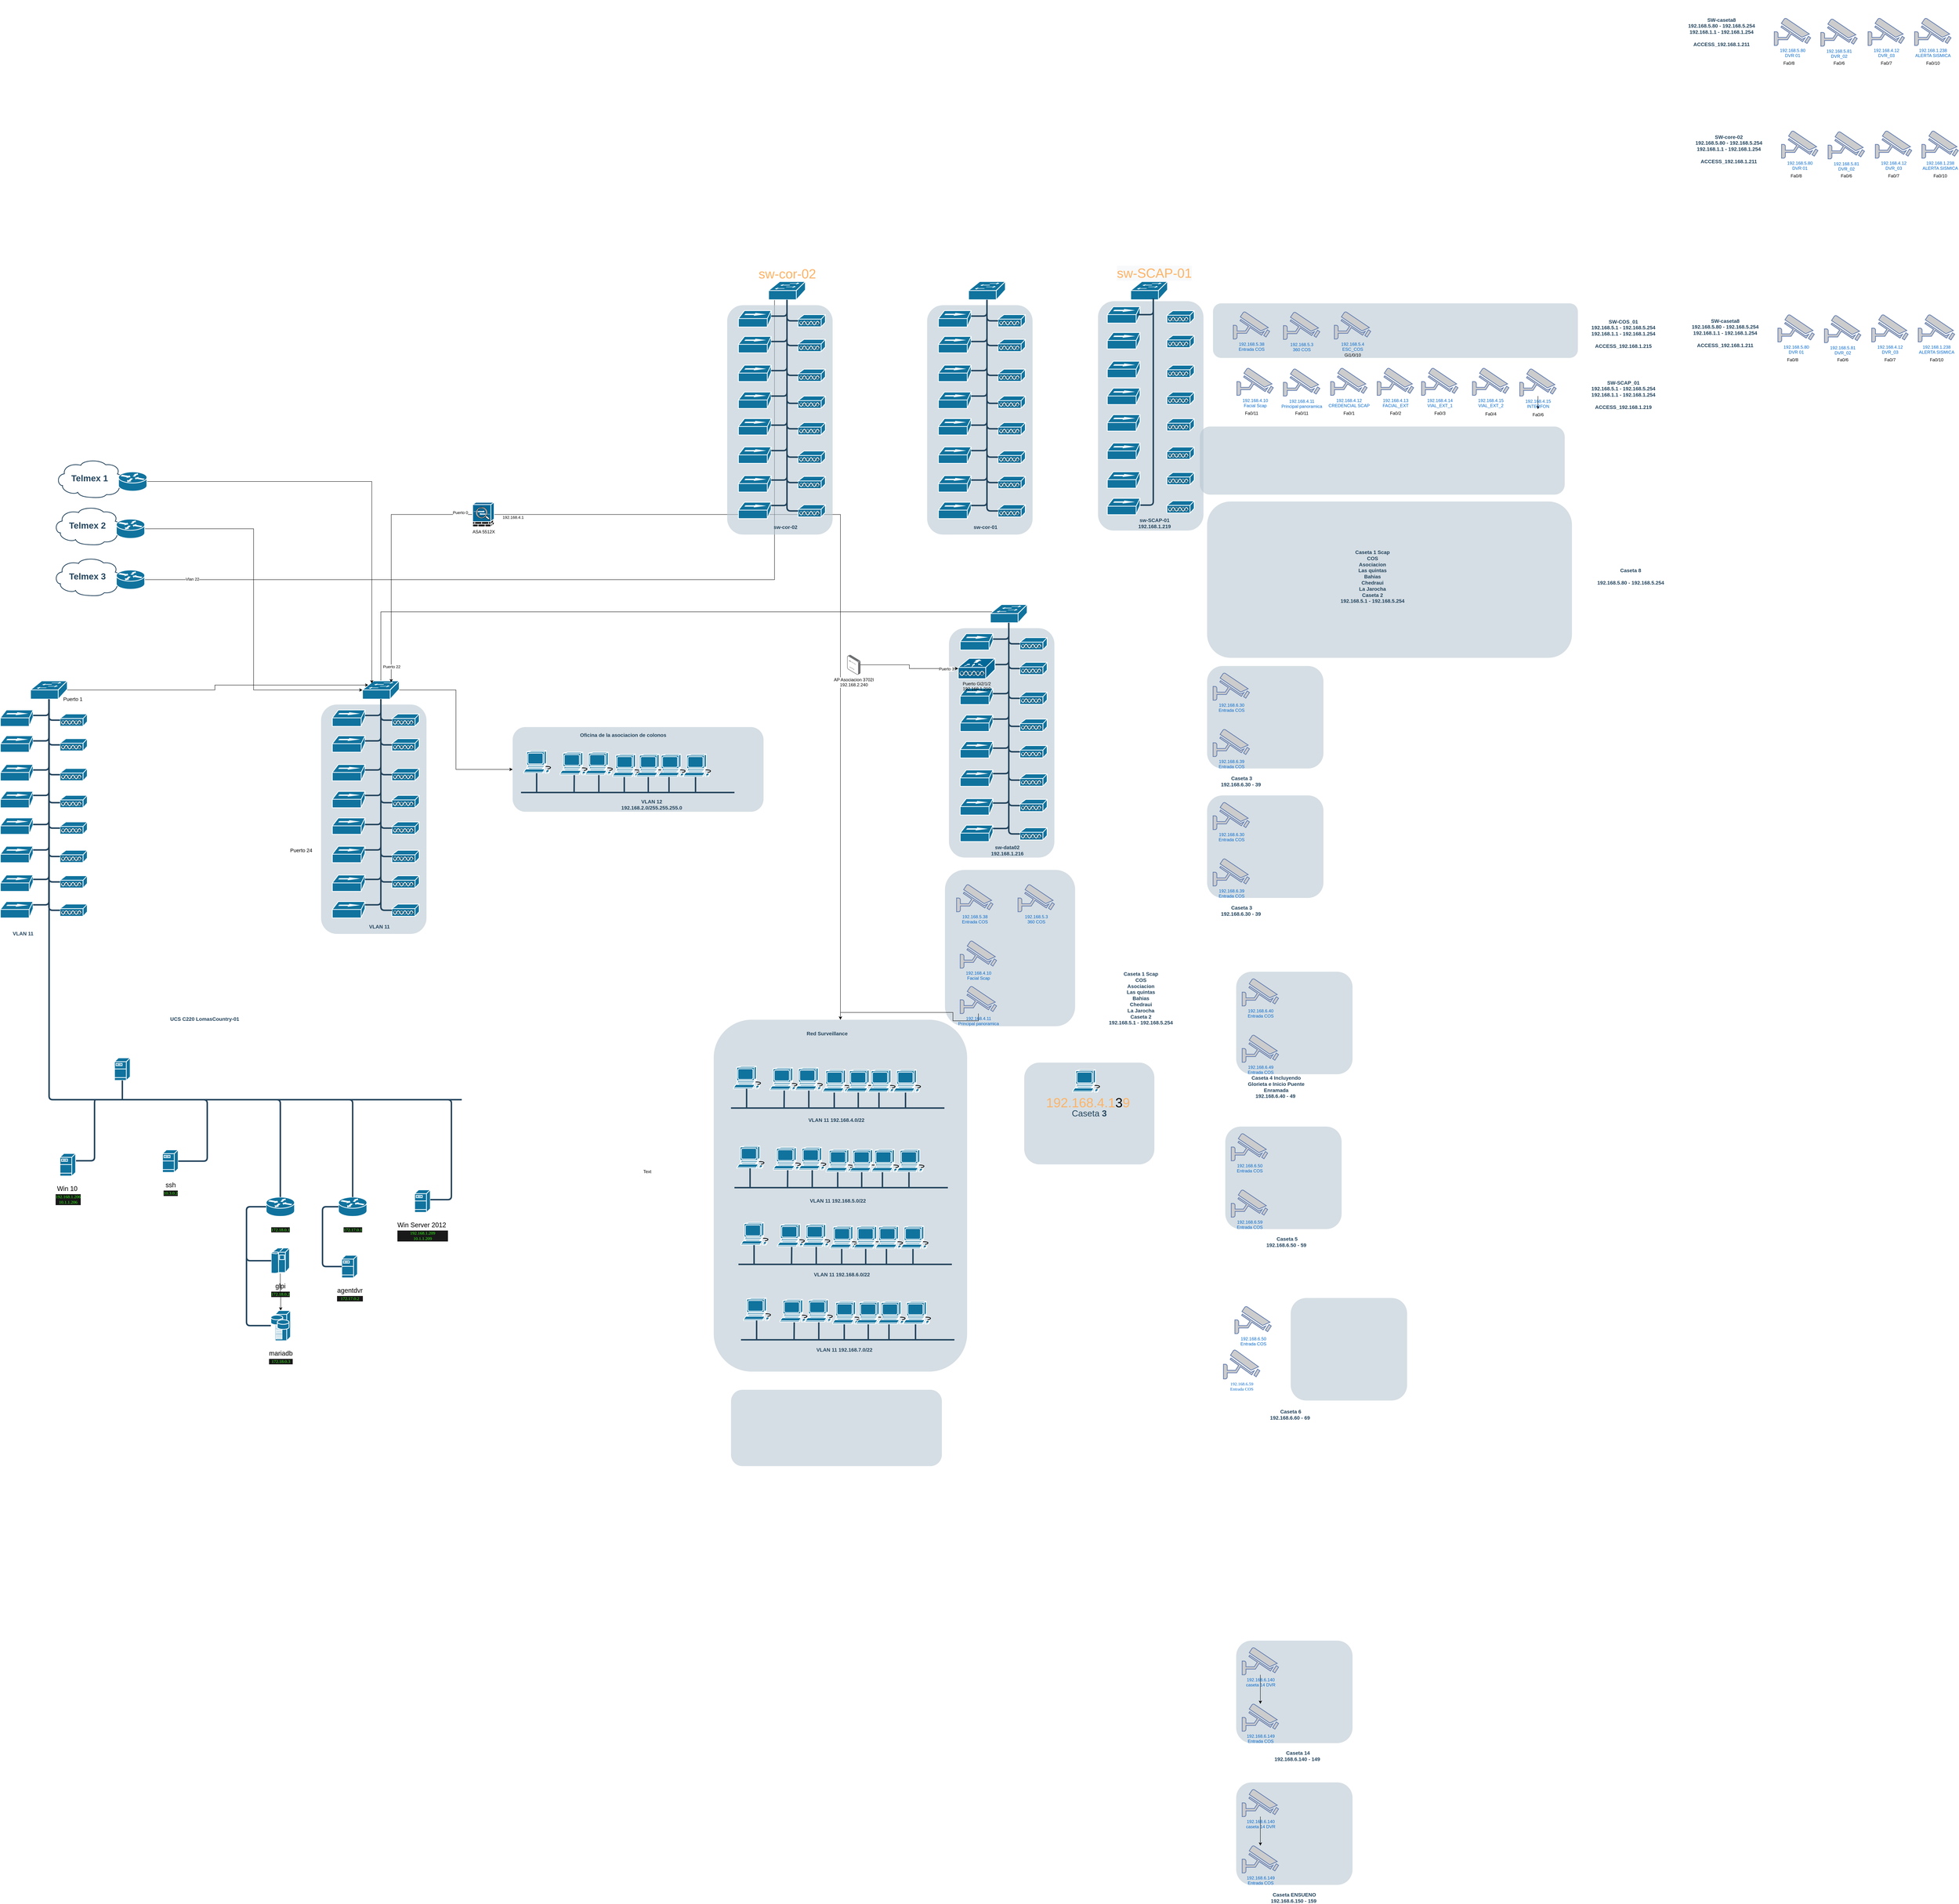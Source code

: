<mxfile version="24.7.6">
  <diagram id="6a731a19-8d31-9384-78a2-239565b7b9f0" name="Page-1">
    <mxGraphModel dx="954" dy="622" grid="1" gridSize="10" guides="1" tooltips="1" connect="1" arrows="1" fold="1" page="1" pageScale="1" pageWidth="3300" pageHeight="4681" background="none" math="0" shadow="0">
      <root>
        <mxCell id="0" />
        <mxCell id="1" parent="0" />
        <mxCell id="u5vAqVNRl9iEUO-kAsE1-2277" value="" style="rounded=1;whiteSpace=wrap;html=1;strokeColor=none;fillColor=#BAC8D3;fontSize=24;fontColor=#23445D;align=center;opacity=60;" parent="1" vertex="1">
          <mxGeometry x="3410" y="1190.35" width="1003.5" height="187.31" as="geometry" />
        </mxCell>
        <mxCell id="u5vAqVNRl9iEUO-kAsE1-2278" value="" style="rounded=1;whiteSpace=wrap;html=1;strokeColor=none;fillColor=#BAC8D3;fontSize=24;fontColor=#23445D;align=center;opacity=60;" parent="1" vertex="1">
          <mxGeometry x="3446.25" y="851.5" width="1003.5" height="150" as="geometry" />
        </mxCell>
        <mxCell id="ypj3dkdH-gb_xf9j-UO2-2234" value="" style="rounded=1;whiteSpace=wrap;html=1;strokeColor=none;fillColor=#BAC8D3;fontSize=24;fontColor=#23445D;align=center;opacity=60;" parent="1" vertex="1">
          <mxGeometry x="3430" y="2205" width="320" height="282" as="geometry" />
        </mxCell>
        <mxCell id="rB9ftDhSS0XkmUO5lZ0u-2332" value="Caseta &lt;b&gt;3&lt;/b&gt;" style="rounded=1;whiteSpace=wrap;html=1;strokeColor=none;fillColor=#BAC8D3;fontSize=24;fontColor=#23445D;align=center;opacity=60;" parent="1" vertex="1">
          <mxGeometry x="2927" y="2940" width="358" height="280" as="geometry" />
        </mxCell>
        <mxCell id="2094" value="" style="rounded=1;whiteSpace=wrap;html=1;strokeColor=none;fillColor=#BAC8D3;fontSize=24;fontColor=#23445D;align=center;opacity=60;" parent="1" vertex="1">
          <mxGeometry x="2120.5" y="3840" width="580" height="210" as="geometry" />
        </mxCell>
        <mxCell id="2103" value="&lt;font color=&quot;#000000&quot;&gt;&lt;span style=&quot;font-size: 18px&quot;&gt;ssh&lt;/span&gt;&lt;/font&gt;&lt;br&gt;&lt;p class=&quot;p1&quot; style=&quot;margin: 0px ; font-stretch: normal ; font-size: 12px ; line-height: normal ; font-family: &amp;#34;andale mono&amp;#34; ; color: rgb(47 , 255 , 18) ; background-color: rgba(0 , 0 , 0 , 0.9)&quot;&gt;&lt;span class=&quot;s1&quot;&gt;10.3.0.2&lt;/span&gt;&lt;/p&gt;" style="shape=mxgraph.cisco.servers.fileserver;html=1;dashed=0;fillColor=#10739E;strokeColor=#ffffff;strokeWidth=2;verticalLabelPosition=bottom;verticalAlign=top;fontFamily=Helvetica;fontSize=36;fontColor=#FFB366" parent="1" vertex="1">
          <mxGeometry x="557" y="3180" width="43" height="62" as="geometry" />
        </mxCell>
        <mxCell id="2104" value="" style="shape=mxgraph.cisco.servers.fileserver;html=1;dashed=0;fillColor=#10739E;strokeColor=#ffffff;strokeWidth=2;verticalLabelPosition=bottom;verticalAlign=top;fontFamily=Helvetica;fontSize=36;fontColor=#FFB366" parent="1" vertex="1">
          <mxGeometry x="425" y="2927" width="43" height="62" as="geometry" />
        </mxCell>
        <mxCell id="b3rS-Hu6BE8r07adPLv_-2329" value="" style="edgeStyle=orthogonalEdgeStyle;rounded=0;orthogonalLoop=1;jettySize=auto;html=1;fontSize=18;fontColor=#000000;" parent="1" source="2105" target="2106" edge="1">
          <mxGeometry relative="1" as="geometry" />
        </mxCell>
        <mxCell id="2105" value="&lt;font color=&quot;#000000&quot;&gt;&lt;span style=&quot;font-size: 18px&quot;&gt;glpi&lt;/span&gt;&lt;/font&gt;&lt;br&gt;&lt;p class=&quot;p1&quot; style=&quot;margin: 0px ; font-stretch: normal ; font-size: 12px ; line-height: normal ; font-family: &amp;#34;andale mono&amp;#34; ; color: rgb(47 , 255 , 18) ; background-color: rgba(0 , 0 , 0 , 0.9)&quot;&gt;&lt;span class=&quot;s1&quot;&gt;172.18.0.2&lt;/span&gt;&lt;/p&gt;" style="shape=mxgraph.cisco.computers_and_peripherals.ibm_mainframe;html=1;dashed=0;fillColor=#10739E;strokeColor=#ffffff;strokeWidth=2;verticalLabelPosition=bottom;verticalAlign=top;fontFamily=Helvetica;fontSize=36;fontColor=#FFB366" parent="1" vertex="1">
          <mxGeometry x="856" y="3450" width="50" height="70" as="geometry" />
        </mxCell>
        <mxCell id="2106" value="&lt;font color=&quot;#000000&quot; style=&quot;font-size: 18px&quot;&gt;mariadb&lt;/font&gt;&lt;br&gt;&lt;p class=&quot;p1&quot; style=&quot;margin: 0px ; font-stretch: normal ; font-size: 12px ; line-height: normal ; font-family: &amp;#34;andale mono&amp;#34; ; color: rgb(47 , 255 , 18) ; background-color: rgba(0 , 0 , 0 , 0.9)&quot;&gt;&lt;span class=&quot;s1&quot;&gt;172.18.0.3&lt;/span&gt;&lt;/p&gt;" style="shape=mxgraph.cisco.servers.storage_server;html=1;dashed=0;fillColor=#10739E;strokeColor=#ffffff;strokeWidth=2;verticalLabelPosition=bottom;verticalAlign=top;fontFamily=Helvetica;fontSize=36;fontColor=#FFB366" parent="1" vertex="1">
          <mxGeometry x="855" y="3622" width="54" height="83" as="geometry" />
        </mxCell>
        <mxCell id="2153" value="" style="line;html=1;strokeColor=#23445D;" parent="1" vertex="1">
          <mxGeometry x="282" y="3037" width="463" height="10" as="geometry" />
        </mxCell>
        <mxCell id="2164" value="" style="edgeStyle=elbowEdgeStyle;elbow=horizontal;endArrow=none;html=1;strokeColor=#23445D;endFill=0;strokeWidth=4;rounded=1;exitX=0.86;exitY=0.323;exitDx=0;exitDy=0;exitPerimeter=0;" parent="1" source="b3rS-Hu6BE8r07adPLv_-2313" edge="1">
          <mxGeometry width="100" height="100" relative="1" as="geometry">
            <mxPoint x="374" y="3000" as="sourcePoint" />
            <mxPoint x="374.278" y="3042.083" as="targetPoint" />
            <Array as="points">
              <mxPoint x="370" y="3120" />
            </Array>
          </mxGeometry>
        </mxCell>
        <mxCell id="2165" value="" style="edgeStyle=elbowEdgeStyle;elbow=horizontal;endArrow=none;html=1;strokeColor=#23445D;endFill=0;strokeWidth=4;rounded=1" parent="1" source="2104" edge="1">
          <mxGeometry width="100" height="100" relative="1" as="geometry">
            <mxPoint x="446" y="3000" as="sourcePoint" />
            <mxPoint x="446.278" y="3042.083" as="targetPoint" />
          </mxGeometry>
        </mxCell>
        <mxCell id="2167" value="" style="edgeStyle=elbowEdgeStyle;elbow=horizontal;endArrow=none;html=1;strokeColor=#23445D;endFill=0;strokeWidth=4;rounded=1;entryX=0;entryY=0.5;entryDx=0;entryDy=0;entryPerimeter=0;" parent="1" source="2106" target="b3rS-Hu6BE8r07adPLv_-2319" edge="1">
          <mxGeometry width="100" height="100" relative="1" as="geometry">
            <mxPoint x="713" y="3220" as="sourcePoint" />
            <mxPoint x="713.278" y="3262.083" as="targetPoint" />
            <Array as="points">
              <mxPoint x="788" y="3390" />
              <mxPoint x="798" y="3290" />
            </Array>
          </mxGeometry>
        </mxCell>
        <mxCell id="2168" value="" style="edgeStyle=elbowEdgeStyle;elbow=horizontal;endArrow=none;html=1;strokeColor=#23445D;endFill=0;strokeWidth=4;rounded=1;entryX=0.5;entryY=0.98;entryDx=0;entryDy=0;entryPerimeter=0;" parent="1" target="H2AJiRSWbW4iVklxarAU-2293" edge="1">
          <mxGeometry width="100" height="100" relative="1" as="geometry">
            <mxPoint x="1380" y="3042" as="sourcePoint" />
            <mxPoint x="218" y="3082" as="targetPoint" />
            <Array as="points">
              <mxPoint x="245" y="2670" />
            </Array>
          </mxGeometry>
        </mxCell>
        <mxCell id="2227" value="&lt;font color=&quot;#23445d&quot;&gt;UCS C220 LomasCountry-01&lt;/font&gt;" style="rounded=1;whiteSpace=wrap;html=1;strokeColor=none;fillColor=none;fontSize=14;fontColor=#742B21;align=center;fontStyle=1" parent="1" vertex="1">
          <mxGeometry x="558" y="2810" width="230" height="19" as="geometry" />
        </mxCell>
        <mxCell id="H2AJiRSWbW4iVklxarAU-2362" style="edgeStyle=orthogonalEdgeStyle;rounded=0;orthogonalLoop=1;jettySize=auto;html=1;entryX=0.16;entryY=0.23;entryDx=0;entryDy=0;entryPerimeter=0;fontSize=14;" parent="1" source="H2AJiRSWbW4iVklxarAU-2293" target="H2AJiRSWbW4iVklxarAU-2328" edge="1">
          <mxGeometry relative="1" as="geometry" />
        </mxCell>
        <mxCell id="H2AJiRSWbW4iVklxarAU-2363" value="Puerto 24" style="edgeLabel;html=1;align=center;verticalAlign=middle;resizable=0;points=[];fontSize=14;" parent="H2AJiRSWbW4iVklxarAU-2362" vertex="1" connectable="0">
          <mxGeometry x="0.559" relative="1" as="geometry">
            <mxPoint y="454" as="offset" />
          </mxGeometry>
        </mxCell>
        <mxCell id="H2AJiRSWbW4iVklxarAU-2364" value="Puerto 1" style="edgeLabel;html=1;align=center;verticalAlign=middle;resizable=0;points=[];fontSize=14;" parent="H2AJiRSWbW4iVklxarAU-2362" vertex="1" connectable="0">
          <mxGeometry x="-0.807" y="-2" relative="1" as="geometry">
            <mxPoint x="-66" y="23" as="offset" />
          </mxGeometry>
        </mxCell>
        <mxCell id="H2AJiRSWbW4iVklxarAU-2293" value="" style="shape=mxgraph.cisco.switches.workgroup_switch;html=1;dashed=0;fillColor=#10739E;strokeColor=#ffffff;strokeWidth=2;verticalLabelPosition=bottom;verticalAlign=top;fontFamily=Helvetica;fontSize=36;fontColor=#FFB366" parent="1" vertex="1">
          <mxGeometry x="194" y="1890" width="101" height="50" as="geometry" />
        </mxCell>
        <mxCell id="H2AJiRSWbW4iVklxarAU-2294" value="&lt;p&gt;&lt;br&gt;&lt;/p&gt;" style="shape=mxgraph.cisco.misc.access_point;html=1;dashed=0;fillColor=#10739E;strokeColor=#ffffff;strokeWidth=2;verticalLabelPosition=bottom;verticalAlign=top;fontFamily=Helvetica;fontSize=36;fontColor=#FFB366" parent="1" vertex="1">
          <mxGeometry x="275" y="1981" width="75" height="34" as="geometry" />
        </mxCell>
        <mxCell id="H2AJiRSWbW4iVklxarAU-2295" value="" style="shape=mxgraph.cisco.misc.access_point;html=1;dashed=0;fillColor=#10739E;strokeColor=#ffffff;strokeWidth=2;verticalLabelPosition=bottom;verticalAlign=top;fontFamily=Helvetica;fontSize=36;fontColor=#FFB366" parent="1" vertex="1">
          <mxGeometry x="275" y="2049" width="75" height="34" as="geometry" />
        </mxCell>
        <mxCell id="H2AJiRSWbW4iVklxarAU-2296" value="" style="shape=mxgraph.cisco.misc.access_point;html=1;dashed=0;fillColor=#10739E;strokeColor=#ffffff;strokeWidth=2;verticalLabelPosition=bottom;verticalAlign=top;fontFamily=Helvetica;fontSize=36;fontColor=#FFB366" parent="1" vertex="1">
          <mxGeometry x="275" y="2278" width="75" height="34" as="geometry" />
        </mxCell>
        <mxCell id="H2AJiRSWbW4iVklxarAU-2297" value="" style="shape=mxgraph.cisco.misc.access_point;html=1;dashed=0;fillColor=#10739E;strokeColor=#ffffff;strokeWidth=2;verticalLabelPosition=bottom;verticalAlign=top;fontFamily=Helvetica;fontSize=36;fontColor=#FFB366" parent="1" vertex="1">
          <mxGeometry x="275" y="2131" width="75" height="34" as="geometry" />
        </mxCell>
        <mxCell id="H2AJiRSWbW4iVklxarAU-2298" value="" style="shape=mxgraph.cisco.misc.access_point;html=1;dashed=0;fillColor=#10739E;strokeColor=#ffffff;strokeWidth=2;verticalLabelPosition=bottom;verticalAlign=top;fontFamily=Helvetica;fontSize=36;fontColor=#FFB366" parent="1" vertex="1">
          <mxGeometry x="275" y="2356" width="75" height="34" as="geometry" />
        </mxCell>
        <mxCell id="H2AJiRSWbW4iVklxarAU-2299" value="" style="shape=mxgraph.cisco.misc.access_point;html=1;dashed=0;fillColor=#10739E;strokeColor=#ffffff;strokeWidth=2;verticalLabelPosition=bottom;verticalAlign=top;fontFamily=Helvetica;fontSize=36;fontColor=#FFB366" parent="1" vertex="1">
          <mxGeometry x="275" y="2205" width="75" height="34" as="geometry" />
        </mxCell>
        <mxCell id="H2AJiRSWbW4iVklxarAU-2300" value="" style="shape=mxgraph.cisco.hubs_and_gateways.100baset_hub;html=1;dashed=0;fillColor=#10739E;strokeColor=#ffffff;strokeWidth=2;verticalLabelPosition=bottom;verticalAlign=top;fontFamily=Helvetica;fontSize=36;fontColor=#FFB366" parent="1" vertex="1">
          <mxGeometry x="111" y="1970" width="90" height="45" as="geometry" />
        </mxCell>
        <mxCell id="H2AJiRSWbW4iVklxarAU-2301" value="" style="shape=mxgraph.cisco.hubs_and_gateways.100baset_hub;html=1;dashed=0;fillColor=#10739E;strokeColor=#ffffff;strokeWidth=2;verticalLabelPosition=bottom;verticalAlign=top;fontFamily=Helvetica;fontSize=36;fontColor=#FFB366" parent="1" vertex="1">
          <mxGeometry x="111" y="2267" width="90" height="45" as="geometry" />
        </mxCell>
        <mxCell id="H2AJiRSWbW4iVklxarAU-2302" value="" style="shape=mxgraph.cisco.hubs_and_gateways.100baset_hub;html=1;dashed=0;fillColor=#10739E;strokeColor=#ffffff;strokeWidth=2;verticalLabelPosition=bottom;verticalAlign=top;fontFamily=Helvetica;fontSize=36;fontColor=#FFB366" parent="1" vertex="1">
          <mxGeometry x="111" y="2041" width="90" height="45" as="geometry" />
        </mxCell>
        <mxCell id="H2AJiRSWbW4iVklxarAU-2303" value="" style="shape=mxgraph.cisco.hubs_and_gateways.100baset_hub;html=1;dashed=0;fillColor=#10739E;strokeColor=#ffffff;strokeWidth=2;verticalLabelPosition=bottom;verticalAlign=top;fontFamily=Helvetica;fontSize=36;fontColor=#FFB366" parent="1" vertex="1">
          <mxGeometry x="111" y="2120" width="90" height="45" as="geometry" />
        </mxCell>
        <mxCell id="H2AJiRSWbW4iVklxarAU-2304" value="" style="shape=mxgraph.cisco.hubs_and_gateways.100baset_hub;html=1;dashed=0;fillColor=#10739E;strokeColor=#ffffff;strokeWidth=2;verticalLabelPosition=bottom;verticalAlign=top;fontFamily=Helvetica;fontSize=36;fontColor=#FFB366" parent="1" vertex="1">
          <mxGeometry x="111" y="2194" width="90" height="45" as="geometry" />
        </mxCell>
        <mxCell id="H2AJiRSWbW4iVklxarAU-2305" value="" style="shape=mxgraph.cisco.hubs_and_gateways.100baset_hub;html=1;dashed=0;fillColor=#10739E;strokeColor=#ffffff;strokeWidth=2;verticalLabelPosition=bottom;verticalAlign=top;fontFamily=Helvetica;fontSize=36;fontColor=#FFB366" parent="1" vertex="1">
          <mxGeometry x="111" y="2345" width="90" height="45" as="geometry" />
        </mxCell>
        <mxCell id="H2AJiRSWbW4iVklxarAU-2306" style="edgeStyle=orthogonalEdgeStyle;rounded=1;html=1;strokeColor=#23445D;endArrow=none;endFill=0;strokeWidth=4" parent="1" source="H2AJiRSWbW4iVklxarAU-2293" target="H2AJiRSWbW4iVklxarAU-2300" edge="1">
          <mxGeometry relative="1" as="geometry">
            <Array as="points">
              <mxPoint x="245" y="1985" />
            </Array>
          </mxGeometry>
        </mxCell>
        <mxCell id="H2AJiRSWbW4iVklxarAU-2307" style="edgeStyle=orthogonalEdgeStyle;rounded=1;html=1;strokeColor=#23445D;endArrow=none;endFill=0;strokeWidth=4" parent="1" source="H2AJiRSWbW4iVklxarAU-2293" target="H2AJiRSWbW4iVklxarAU-2302" edge="1">
          <mxGeometry relative="1" as="geometry">
            <Array as="points">
              <mxPoint x="245" y="2055" />
            </Array>
          </mxGeometry>
        </mxCell>
        <mxCell id="H2AJiRSWbW4iVklxarAU-2308" style="edgeStyle=orthogonalEdgeStyle;rounded=1;html=1;strokeColor=#23445D;endArrow=none;endFill=0;strokeWidth=4" parent="1" source="H2AJiRSWbW4iVklxarAU-2293" target="H2AJiRSWbW4iVklxarAU-2303" edge="1">
          <mxGeometry relative="1" as="geometry">
            <Array as="points">
              <mxPoint x="245" y="2135" />
            </Array>
          </mxGeometry>
        </mxCell>
        <mxCell id="H2AJiRSWbW4iVklxarAU-2309" style="edgeStyle=orthogonalEdgeStyle;rounded=1;html=1;strokeColor=#23445D;endArrow=none;endFill=0;strokeWidth=4" parent="1" source="H2AJiRSWbW4iVklxarAU-2293" target="H2AJiRSWbW4iVklxarAU-2304" edge="1">
          <mxGeometry relative="1" as="geometry">
            <Array as="points">
              <mxPoint x="245" y="2205" />
            </Array>
          </mxGeometry>
        </mxCell>
        <mxCell id="H2AJiRSWbW4iVklxarAU-2310" style="edgeStyle=orthogonalEdgeStyle;rounded=1;html=1;strokeColor=#23445D;endArrow=none;endFill=0;strokeWidth=4" parent="1" source="H2AJiRSWbW4iVklxarAU-2293" target="H2AJiRSWbW4iVklxarAU-2294" edge="1">
          <mxGeometry relative="1" as="geometry">
            <Array as="points">
              <mxPoint x="245" y="1998" />
            </Array>
          </mxGeometry>
        </mxCell>
        <mxCell id="H2AJiRSWbW4iVklxarAU-2311" style="edgeStyle=orthogonalEdgeStyle;rounded=1;html=1;strokeColor=#23445D;endArrow=none;endFill=0;strokeWidth=4" parent="1" source="H2AJiRSWbW4iVklxarAU-2293" target="H2AJiRSWbW4iVklxarAU-2295" edge="1">
          <mxGeometry relative="1" as="geometry">
            <Array as="points">
              <mxPoint x="245" y="2066" />
            </Array>
          </mxGeometry>
        </mxCell>
        <mxCell id="H2AJiRSWbW4iVklxarAU-2312" style="edgeStyle=orthogonalEdgeStyle;rounded=1;html=1;strokeColor=#23445D;endArrow=none;endFill=0;strokeWidth=4" parent="1" source="H2AJiRSWbW4iVklxarAU-2293" target="H2AJiRSWbW4iVklxarAU-2297" edge="1">
          <mxGeometry relative="1" as="geometry">
            <Array as="points">
              <mxPoint x="245" y="2148" />
            </Array>
          </mxGeometry>
        </mxCell>
        <mxCell id="H2AJiRSWbW4iVklxarAU-2313" style="edgeStyle=orthogonalEdgeStyle;rounded=1;html=1;strokeColor=#23445D;endArrow=none;endFill=0;strokeWidth=4" parent="1" source="H2AJiRSWbW4iVklxarAU-2293" target="H2AJiRSWbW4iVklxarAU-2299" edge="1">
          <mxGeometry relative="1" as="geometry">
            <Array as="points">
              <mxPoint x="245" y="2225" />
            </Array>
          </mxGeometry>
        </mxCell>
        <mxCell id="H2AJiRSWbW4iVklxarAU-2314" style="edgeStyle=orthogonalEdgeStyle;rounded=1;html=1;strokeColor=#23445D;endArrow=none;endFill=0;strokeWidth=4" parent="1" source="H2AJiRSWbW4iVklxarAU-2293" target="H2AJiRSWbW4iVklxarAU-2301" edge="1">
          <mxGeometry relative="1" as="geometry">
            <Array as="points">
              <mxPoint x="245" y="2285" />
            </Array>
          </mxGeometry>
        </mxCell>
        <mxCell id="H2AJiRSWbW4iVklxarAU-2315" style="edgeStyle=orthogonalEdgeStyle;rounded=1;html=1;strokeColor=#23445D;endArrow=none;endFill=0;strokeWidth=4" parent="1" source="H2AJiRSWbW4iVklxarAU-2293" target="H2AJiRSWbW4iVklxarAU-2305" edge="1">
          <mxGeometry relative="1" as="geometry">
            <Array as="points">
              <mxPoint x="245" y="2355" />
            </Array>
          </mxGeometry>
        </mxCell>
        <mxCell id="H2AJiRSWbW4iVklxarAU-2316" style="edgeStyle=orthogonalEdgeStyle;rounded=1;html=1;strokeColor=#23445D;endArrow=none;endFill=0;strokeWidth=4" parent="1" source="H2AJiRSWbW4iVklxarAU-2293" target="H2AJiRSWbW4iVklxarAU-2296" edge="1">
          <mxGeometry relative="1" as="geometry">
            <Array as="points">
              <mxPoint x="245" y="2295" />
            </Array>
          </mxGeometry>
        </mxCell>
        <mxCell id="H2AJiRSWbW4iVklxarAU-2317" style="edgeStyle=orthogonalEdgeStyle;rounded=1;html=1;strokeColor=#23445D;endArrow=none;endFill=0;strokeWidth=4" parent="1" source="H2AJiRSWbW4iVklxarAU-2293" target="H2AJiRSWbW4iVklxarAU-2298" edge="1">
          <mxGeometry relative="1" as="geometry">
            <Array as="points">
              <mxPoint x="245" y="2373" />
            </Array>
          </mxGeometry>
        </mxCell>
        <mxCell id="H2AJiRSWbW4iVklxarAU-2318" value="VLAN 11" style="rounded=1;whiteSpace=wrap;html=1;strokeColor=none;fillColor=none;fontSize=14;fontColor=#23445D;align=center;fontStyle=1" parent="1" vertex="1">
          <mxGeometry x="126.5" y="2575" width="93" height="19" as="geometry" />
        </mxCell>
        <mxCell id="H2AJiRSWbW4iVklxarAU-2319" value="" style="shape=mxgraph.cisco.hubs_and_gateways.100baset_hub;html=1;dashed=0;fillColor=#10739E;strokeColor=#ffffff;strokeWidth=2;verticalLabelPosition=bottom;verticalAlign=top;fontFamily=Helvetica;fontSize=36;fontColor=#FFB366" parent="1" vertex="1">
          <mxGeometry x="111" y="2497" width="90" height="45" as="geometry" />
        </mxCell>
        <mxCell id="H2AJiRSWbW4iVklxarAU-2320" value="" style="shape=mxgraph.cisco.hubs_and_gateways.100baset_hub;html=1;dashed=0;fillColor=#10739E;strokeColor=#ffffff;strokeWidth=2;verticalLabelPosition=bottom;verticalAlign=top;fontFamily=Helvetica;fontSize=36;fontColor=#FFB366" parent="1" vertex="1">
          <mxGeometry x="111" y="2424" width="90" height="45" as="geometry" />
        </mxCell>
        <mxCell id="H2AJiRSWbW4iVklxarAU-2321" value="" style="shape=mxgraph.cisco.misc.access_point;html=1;dashed=0;fillColor=#10739E;strokeColor=#ffffff;strokeWidth=2;verticalLabelPosition=bottom;verticalAlign=top;fontFamily=Helvetica;fontSize=36;fontColor=#FFB366" parent="1" vertex="1">
          <mxGeometry x="275" y="2426" width="75" height="34" as="geometry" />
        </mxCell>
        <mxCell id="H2AJiRSWbW4iVklxarAU-2322" value="" style="shape=mxgraph.cisco.misc.access_point;html=1;dashed=0;fillColor=#10739E;strokeColor=#ffffff;strokeWidth=2;verticalLabelPosition=bottom;verticalAlign=top;fontFamily=Helvetica;fontSize=36;fontColor=#FFB366" parent="1" vertex="1">
          <mxGeometry x="275" y="2504" width="75" height="34" as="geometry" />
        </mxCell>
        <mxCell id="H2AJiRSWbW4iVklxarAU-2323" style="edgeStyle=orthogonalEdgeStyle;rounded=1;html=1;endArrow=none;endFill=0;strokeColor=#23445D;strokeWidth=4;fontSize=14;fontColor=#990000" parent="1" source="H2AJiRSWbW4iVklxarAU-2293" target="H2AJiRSWbW4iVklxarAU-2322" edge="1">
          <mxGeometry relative="1" as="geometry">
            <Array as="points">
              <mxPoint x="245" y="2521" />
            </Array>
          </mxGeometry>
        </mxCell>
        <mxCell id="H2AJiRSWbW4iVklxarAU-2324" style="edgeStyle=orthogonalEdgeStyle;rounded=1;html=1;endArrow=none;endFill=0;strokeColor=#23445D;strokeWidth=4;fontSize=14;fontColor=#990000" parent="1" source="H2AJiRSWbW4iVklxarAU-2293" target="H2AJiRSWbW4iVklxarAU-2321" edge="1">
          <mxGeometry relative="1" as="geometry">
            <Array as="points">
              <mxPoint x="245" y="2443" />
            </Array>
          </mxGeometry>
        </mxCell>
        <mxCell id="H2AJiRSWbW4iVklxarAU-2325" style="edgeStyle=orthogonalEdgeStyle;rounded=1;html=1;endArrow=none;endFill=0;strokeColor=#23445D;strokeWidth=4;fontSize=14;fontColor=#990000" parent="1" source="H2AJiRSWbW4iVklxarAU-2293" target="H2AJiRSWbW4iVklxarAU-2320" edge="1">
          <mxGeometry relative="1" as="geometry">
            <Array as="points">
              <mxPoint x="245" y="2436" />
            </Array>
          </mxGeometry>
        </mxCell>
        <mxCell id="H2AJiRSWbW4iVklxarAU-2326" style="edgeStyle=orthogonalEdgeStyle;rounded=1;html=1;endArrow=none;endFill=0;strokeColor=#23445D;strokeWidth=4;fontSize=14;fontColor=#990000" parent="1" source="H2AJiRSWbW4iVklxarAU-2293" target="H2AJiRSWbW4iVklxarAU-2319" edge="1">
          <mxGeometry relative="1" as="geometry">
            <Array as="points">
              <mxPoint x="245" y="2506" />
            </Array>
          </mxGeometry>
        </mxCell>
        <mxCell id="H2AJiRSWbW4iVklxarAU-2327" value="" style="rounded=1;whiteSpace=wrap;html=1;strokeColor=none;fillColor=#BAC8D3;fontSize=24;fontColor=#23445D;align=center;opacity=60;" parent="1" vertex="1">
          <mxGeometry x="993" y="1955" width="290" height="631" as="geometry" />
        </mxCell>
        <mxCell id="b3rS-Hu6BE8r07adPLv_-2296" style="edgeStyle=orthogonalEdgeStyle;rounded=0;orthogonalLoop=1;jettySize=auto;html=1;entryX=0;entryY=0.5;entryDx=0;entryDy=0;" parent="1" source="H2AJiRSWbW4iVklxarAU-2328" target="b3rS-Hu6BE8r07adPLv_-2278" edge="1">
          <mxGeometry relative="1" as="geometry" />
        </mxCell>
        <mxCell id="LvVr1-Mk6hf90jgzmxwp-2300" style="edgeStyle=orthogonalEdgeStyle;rounded=0;orthogonalLoop=1;jettySize=auto;html=1;entryX=0.5;entryY=0.98;entryDx=0;entryDy=0;entryPerimeter=0;" parent="1" source="H2AJiRSWbW4iVklxarAU-2328" target="LvVr1-Mk6hf90jgzmxwp-2258" edge="1">
          <mxGeometry relative="1" as="geometry">
            <Array as="points">
              <mxPoint x="1158" y="1700" />
              <mxPoint x="2885" y="1700" />
            </Array>
          </mxGeometry>
        </mxCell>
        <mxCell id="H2AJiRSWbW4iVklxarAU-2328" value="" style="shape=mxgraph.cisco.switches.workgroup_switch;html=1;dashed=0;fillColor=#10739E;strokeColor=#ffffff;strokeWidth=2;verticalLabelPosition=bottom;verticalAlign=top;fontFamily=Helvetica;fontSize=36;fontColor=#FFB366" parent="1" vertex="1">
          <mxGeometry x="1107" y="1890" width="101" height="50" as="geometry" />
        </mxCell>
        <mxCell id="H2AJiRSWbW4iVklxarAU-2329" value="" style="shape=mxgraph.cisco.misc.access_point;html=1;dashed=0;fillColor=#10739E;strokeColor=#ffffff;strokeWidth=2;verticalLabelPosition=bottom;verticalAlign=top;fontFamily=Helvetica;fontSize=36;fontColor=#FFB366" parent="1" vertex="1">
          <mxGeometry x="1188" y="1981" width="75" height="34" as="geometry" />
        </mxCell>
        <mxCell id="H2AJiRSWbW4iVklxarAU-2330" value="" style="shape=mxgraph.cisco.misc.access_point;html=1;dashed=0;fillColor=#10739E;strokeColor=#ffffff;strokeWidth=2;verticalLabelPosition=bottom;verticalAlign=top;fontFamily=Helvetica;fontSize=36;fontColor=#FFB366" parent="1" vertex="1">
          <mxGeometry x="1188" y="2049" width="75" height="34" as="geometry" />
        </mxCell>
        <mxCell id="H2AJiRSWbW4iVklxarAU-2331" value="" style="shape=mxgraph.cisco.misc.access_point;html=1;dashed=0;fillColor=#10739E;strokeColor=#ffffff;strokeWidth=2;verticalLabelPosition=bottom;verticalAlign=top;fontFamily=Helvetica;fontSize=36;fontColor=#FFB366" parent="1" vertex="1">
          <mxGeometry x="1188" y="2278" width="75" height="34" as="geometry" />
        </mxCell>
        <mxCell id="H2AJiRSWbW4iVklxarAU-2332" value="" style="shape=mxgraph.cisco.misc.access_point;html=1;dashed=0;fillColor=#10739E;strokeColor=#ffffff;strokeWidth=2;verticalLabelPosition=bottom;verticalAlign=top;fontFamily=Helvetica;fontSize=36;fontColor=#FFB366" parent="1" vertex="1">
          <mxGeometry x="1188" y="2131" width="75" height="34" as="geometry" />
        </mxCell>
        <mxCell id="H2AJiRSWbW4iVklxarAU-2333" value="" style="shape=mxgraph.cisco.misc.access_point;html=1;dashed=0;fillColor=#10739E;strokeColor=#ffffff;strokeWidth=2;verticalLabelPosition=bottom;verticalAlign=top;fontFamily=Helvetica;fontSize=36;fontColor=#FFB366" parent="1" vertex="1">
          <mxGeometry x="1188" y="2356" width="75" height="34" as="geometry" />
        </mxCell>
        <mxCell id="H2AJiRSWbW4iVklxarAU-2334" value="" style="shape=mxgraph.cisco.misc.access_point;html=1;dashed=0;fillColor=#10739E;strokeColor=#ffffff;strokeWidth=2;verticalLabelPosition=bottom;verticalAlign=top;fontFamily=Helvetica;fontSize=36;fontColor=#FFB366" parent="1" vertex="1">
          <mxGeometry x="1188" y="2205" width="75" height="34" as="geometry" />
        </mxCell>
        <mxCell id="H2AJiRSWbW4iVklxarAU-2335" value="" style="shape=mxgraph.cisco.hubs_and_gateways.100baset_hub;html=1;dashed=0;fillColor=#10739E;strokeColor=#ffffff;strokeWidth=2;verticalLabelPosition=bottom;verticalAlign=top;fontFamily=Helvetica;fontSize=36;fontColor=#FFB366" parent="1" vertex="1">
          <mxGeometry x="1024" y="1970" width="90" height="45" as="geometry" />
        </mxCell>
        <mxCell id="H2AJiRSWbW4iVklxarAU-2336" value="" style="shape=mxgraph.cisco.hubs_and_gateways.100baset_hub;html=1;dashed=0;fillColor=#10739E;strokeColor=#ffffff;strokeWidth=2;verticalLabelPosition=bottom;verticalAlign=top;fontFamily=Helvetica;fontSize=36;fontColor=#FFB366" parent="1" vertex="1">
          <mxGeometry x="1024" y="2267" width="90" height="45" as="geometry" />
        </mxCell>
        <mxCell id="H2AJiRSWbW4iVklxarAU-2337" value="" style="shape=mxgraph.cisco.hubs_and_gateways.100baset_hub;html=1;dashed=0;fillColor=#10739E;strokeColor=#ffffff;strokeWidth=2;verticalLabelPosition=bottom;verticalAlign=top;fontFamily=Helvetica;fontSize=36;fontColor=#FFB366" parent="1" vertex="1">
          <mxGeometry x="1024" y="2041" width="90" height="45" as="geometry" />
        </mxCell>
        <mxCell id="H2AJiRSWbW4iVklxarAU-2338" value="" style="shape=mxgraph.cisco.hubs_and_gateways.100baset_hub;html=1;dashed=0;fillColor=#10739E;strokeColor=#ffffff;strokeWidth=2;verticalLabelPosition=bottom;verticalAlign=top;fontFamily=Helvetica;fontSize=36;fontColor=#FFB366" parent="1" vertex="1">
          <mxGeometry x="1024" y="2120" width="90" height="45" as="geometry" />
        </mxCell>
        <mxCell id="H2AJiRSWbW4iVklxarAU-2339" value="" style="shape=mxgraph.cisco.hubs_and_gateways.100baset_hub;html=1;dashed=0;fillColor=#10739E;strokeColor=#ffffff;strokeWidth=2;verticalLabelPosition=bottom;verticalAlign=top;fontFamily=Helvetica;fontSize=36;fontColor=#FFB366" parent="1" vertex="1">
          <mxGeometry x="1024" y="2194" width="90" height="45" as="geometry" />
        </mxCell>
        <mxCell id="H2AJiRSWbW4iVklxarAU-2340" value="" style="shape=mxgraph.cisco.hubs_and_gateways.100baset_hub;html=1;dashed=0;fillColor=#10739E;strokeColor=#ffffff;strokeWidth=2;verticalLabelPosition=bottom;verticalAlign=top;fontFamily=Helvetica;fontSize=36;fontColor=#FFB366" parent="1" vertex="1">
          <mxGeometry x="1024" y="2345" width="90" height="45" as="geometry" />
        </mxCell>
        <mxCell id="H2AJiRSWbW4iVklxarAU-2341" style="edgeStyle=orthogonalEdgeStyle;rounded=1;html=1;strokeColor=#23445D;endArrow=none;endFill=0;strokeWidth=4" parent="1" source="H2AJiRSWbW4iVklxarAU-2328" target="H2AJiRSWbW4iVklxarAU-2335" edge="1">
          <mxGeometry relative="1" as="geometry">
            <Array as="points">
              <mxPoint x="1158" y="1985" />
            </Array>
          </mxGeometry>
        </mxCell>
        <mxCell id="H2AJiRSWbW4iVklxarAU-2342" style="edgeStyle=orthogonalEdgeStyle;rounded=1;html=1;strokeColor=#23445D;endArrow=none;endFill=0;strokeWidth=4" parent="1" source="H2AJiRSWbW4iVklxarAU-2328" target="H2AJiRSWbW4iVklxarAU-2337" edge="1">
          <mxGeometry relative="1" as="geometry">
            <Array as="points">
              <mxPoint x="1158" y="2055" />
            </Array>
          </mxGeometry>
        </mxCell>
        <mxCell id="H2AJiRSWbW4iVklxarAU-2343" style="edgeStyle=orthogonalEdgeStyle;rounded=1;html=1;strokeColor=#23445D;endArrow=none;endFill=0;strokeWidth=4" parent="1" source="H2AJiRSWbW4iVklxarAU-2328" target="H2AJiRSWbW4iVklxarAU-2338" edge="1">
          <mxGeometry relative="1" as="geometry">
            <Array as="points">
              <mxPoint x="1158" y="2135" />
            </Array>
          </mxGeometry>
        </mxCell>
        <mxCell id="H2AJiRSWbW4iVklxarAU-2344" style="edgeStyle=orthogonalEdgeStyle;rounded=1;html=1;strokeColor=#23445D;endArrow=none;endFill=0;strokeWidth=4" parent="1" source="H2AJiRSWbW4iVklxarAU-2328" target="H2AJiRSWbW4iVklxarAU-2339" edge="1">
          <mxGeometry relative="1" as="geometry">
            <Array as="points">
              <mxPoint x="1158" y="2205" />
            </Array>
          </mxGeometry>
        </mxCell>
        <mxCell id="H2AJiRSWbW4iVklxarAU-2345" style="edgeStyle=orthogonalEdgeStyle;rounded=1;html=1;strokeColor=#23445D;endArrow=none;endFill=0;strokeWidth=4" parent="1" source="H2AJiRSWbW4iVklxarAU-2328" target="H2AJiRSWbW4iVklxarAU-2329" edge="1">
          <mxGeometry relative="1" as="geometry">
            <Array as="points">
              <mxPoint x="1158" y="1998" />
            </Array>
          </mxGeometry>
        </mxCell>
        <mxCell id="H2AJiRSWbW4iVklxarAU-2346" style="edgeStyle=orthogonalEdgeStyle;rounded=1;html=1;strokeColor=#23445D;endArrow=none;endFill=0;strokeWidth=4" parent="1" source="H2AJiRSWbW4iVklxarAU-2328" target="H2AJiRSWbW4iVklxarAU-2330" edge="1">
          <mxGeometry relative="1" as="geometry">
            <Array as="points">
              <mxPoint x="1158" y="2066" />
            </Array>
          </mxGeometry>
        </mxCell>
        <mxCell id="H2AJiRSWbW4iVklxarAU-2347" style="edgeStyle=orthogonalEdgeStyle;rounded=1;html=1;strokeColor=#23445D;endArrow=none;endFill=0;strokeWidth=4" parent="1" source="H2AJiRSWbW4iVklxarAU-2328" target="H2AJiRSWbW4iVklxarAU-2332" edge="1">
          <mxGeometry relative="1" as="geometry">
            <Array as="points">
              <mxPoint x="1158" y="2148" />
            </Array>
          </mxGeometry>
        </mxCell>
        <mxCell id="H2AJiRSWbW4iVklxarAU-2348" style="edgeStyle=orthogonalEdgeStyle;rounded=1;html=1;strokeColor=#23445D;endArrow=none;endFill=0;strokeWidth=4" parent="1" source="H2AJiRSWbW4iVklxarAU-2328" target="H2AJiRSWbW4iVklxarAU-2334" edge="1">
          <mxGeometry relative="1" as="geometry">
            <Array as="points">
              <mxPoint x="1158" y="2225" />
            </Array>
          </mxGeometry>
        </mxCell>
        <mxCell id="H2AJiRSWbW4iVklxarAU-2349" style="edgeStyle=orthogonalEdgeStyle;rounded=1;html=1;strokeColor=#23445D;endArrow=none;endFill=0;strokeWidth=4" parent="1" source="H2AJiRSWbW4iVklxarAU-2328" target="H2AJiRSWbW4iVklxarAU-2336" edge="1">
          <mxGeometry relative="1" as="geometry">
            <Array as="points">
              <mxPoint x="1158" y="2285" />
            </Array>
          </mxGeometry>
        </mxCell>
        <mxCell id="H2AJiRSWbW4iVklxarAU-2350" style="edgeStyle=orthogonalEdgeStyle;rounded=1;html=1;strokeColor=#23445D;endArrow=none;endFill=0;strokeWidth=4" parent="1" source="H2AJiRSWbW4iVklxarAU-2328" target="H2AJiRSWbW4iVklxarAU-2340" edge="1">
          <mxGeometry relative="1" as="geometry">
            <Array as="points">
              <mxPoint x="1158" y="2355" />
            </Array>
          </mxGeometry>
        </mxCell>
        <mxCell id="H2AJiRSWbW4iVklxarAU-2351" style="edgeStyle=orthogonalEdgeStyle;rounded=1;html=1;strokeColor=#23445D;endArrow=none;endFill=0;strokeWidth=4" parent="1" source="H2AJiRSWbW4iVklxarAU-2328" target="H2AJiRSWbW4iVklxarAU-2331" edge="1">
          <mxGeometry relative="1" as="geometry">
            <Array as="points">
              <mxPoint x="1158" y="2295" />
            </Array>
          </mxGeometry>
        </mxCell>
        <mxCell id="H2AJiRSWbW4iVklxarAU-2352" style="edgeStyle=orthogonalEdgeStyle;rounded=1;html=1;strokeColor=#23445D;endArrow=none;endFill=0;strokeWidth=4" parent="1" source="H2AJiRSWbW4iVklxarAU-2328" target="H2AJiRSWbW4iVklxarAU-2333" edge="1">
          <mxGeometry relative="1" as="geometry">
            <Array as="points">
              <mxPoint x="1158" y="2373" />
            </Array>
          </mxGeometry>
        </mxCell>
        <mxCell id="H2AJiRSWbW4iVklxarAU-2353" value="VLAN 11" style="rounded=1;whiteSpace=wrap;html=1;strokeColor=none;fillColor=none;fontSize=14;fontColor=#23445D;align=center;fontStyle=1" parent="1" vertex="1">
          <mxGeometry x="1107" y="2556" width="93" height="19" as="geometry" />
        </mxCell>
        <mxCell id="H2AJiRSWbW4iVklxarAU-2354" value="" style="shape=mxgraph.cisco.hubs_and_gateways.100baset_hub;html=1;dashed=0;fillColor=#10739E;strokeColor=#ffffff;strokeWidth=2;verticalLabelPosition=bottom;verticalAlign=top;fontFamily=Helvetica;fontSize=36;fontColor=#FFB366" parent="1" vertex="1">
          <mxGeometry x="1024" y="2497" width="90" height="45" as="geometry" />
        </mxCell>
        <mxCell id="H2AJiRSWbW4iVklxarAU-2355" value="" style="shape=mxgraph.cisco.hubs_and_gateways.100baset_hub;html=1;dashed=0;fillColor=#10739E;strokeColor=#ffffff;strokeWidth=2;verticalLabelPosition=bottom;verticalAlign=top;fontFamily=Helvetica;fontSize=36;fontColor=#FFB366" parent="1" vertex="1">
          <mxGeometry x="1024" y="2424" width="90" height="45" as="geometry" />
        </mxCell>
        <mxCell id="H2AJiRSWbW4iVklxarAU-2356" value="" style="shape=mxgraph.cisco.misc.access_point;html=1;dashed=0;fillColor=#10739E;strokeColor=#ffffff;strokeWidth=2;verticalLabelPosition=bottom;verticalAlign=top;fontFamily=Helvetica;fontSize=36;fontColor=#FFB366" parent="1" vertex="1">
          <mxGeometry x="1188" y="2426" width="75" height="34" as="geometry" />
        </mxCell>
        <mxCell id="H2AJiRSWbW4iVklxarAU-2357" value="" style="shape=mxgraph.cisco.misc.access_point;html=1;dashed=0;fillColor=#10739E;strokeColor=#ffffff;strokeWidth=2;verticalLabelPosition=bottom;verticalAlign=top;fontFamily=Helvetica;fontSize=36;fontColor=#FFB366" parent="1" vertex="1">
          <mxGeometry x="1188" y="2504" width="75" height="34" as="geometry" />
        </mxCell>
        <mxCell id="H2AJiRSWbW4iVklxarAU-2358" style="edgeStyle=orthogonalEdgeStyle;rounded=1;html=1;endArrow=none;endFill=0;strokeColor=#23445D;strokeWidth=4;fontSize=14;fontColor=#990000" parent="1" source="H2AJiRSWbW4iVklxarAU-2328" target="H2AJiRSWbW4iVklxarAU-2357" edge="1">
          <mxGeometry relative="1" as="geometry">
            <Array as="points">
              <mxPoint x="1158" y="2521" />
            </Array>
          </mxGeometry>
        </mxCell>
        <mxCell id="H2AJiRSWbW4iVklxarAU-2359" style="edgeStyle=orthogonalEdgeStyle;rounded=1;html=1;endArrow=none;endFill=0;strokeColor=#23445D;strokeWidth=4;fontSize=14;fontColor=#990000" parent="1" source="H2AJiRSWbW4iVklxarAU-2328" target="H2AJiRSWbW4iVklxarAU-2356" edge="1">
          <mxGeometry relative="1" as="geometry">
            <Array as="points">
              <mxPoint x="1158" y="2443" />
            </Array>
          </mxGeometry>
        </mxCell>
        <mxCell id="H2AJiRSWbW4iVklxarAU-2360" style="edgeStyle=orthogonalEdgeStyle;rounded=1;html=1;endArrow=none;endFill=0;strokeColor=#23445D;strokeWidth=4;fontSize=14;fontColor=#990000" parent="1" source="H2AJiRSWbW4iVklxarAU-2328" target="H2AJiRSWbW4iVklxarAU-2355" edge="1">
          <mxGeometry relative="1" as="geometry">
            <Array as="points">
              <mxPoint x="1158" y="2436" />
            </Array>
          </mxGeometry>
        </mxCell>
        <mxCell id="H2AJiRSWbW4iVklxarAU-2361" style="edgeStyle=orthogonalEdgeStyle;rounded=1;html=1;endArrow=none;endFill=0;strokeColor=#23445D;strokeWidth=4;fontSize=14;fontColor=#990000" parent="1" source="H2AJiRSWbW4iVklxarAU-2328" target="H2AJiRSWbW4iVklxarAU-2354" edge="1">
          <mxGeometry relative="1" as="geometry">
            <Array as="points">
              <mxPoint x="1158" y="2506" />
            </Array>
          </mxGeometry>
        </mxCell>
        <mxCell id="b3rS-Hu6BE8r07adPLv_-2258" style="edgeStyle=orthogonalEdgeStyle;rounded=0;orthogonalLoop=1;jettySize=auto;html=1;entryX=0.782;entryY=0.08;entryDx=0;entryDy=0;entryPerimeter=0;" parent="1" source="b3rS-Hu6BE8r07adPLv_-2257" target="H2AJiRSWbW4iVklxarAU-2328" edge="1">
          <mxGeometry relative="1" as="geometry" />
        </mxCell>
        <mxCell id="b3rS-Hu6BE8r07adPLv_-2304" value="Puerto 22" style="edgeLabel;html=1;align=center;verticalAlign=middle;resizable=0;points=[];" parent="b3rS-Hu6BE8r07adPLv_-2258" vertex="1" connectable="0">
          <mxGeometry x="0.875" y="1" relative="1" as="geometry">
            <mxPoint as="offset" />
          </mxGeometry>
        </mxCell>
        <mxCell id="b3rS-Hu6BE8r07adPLv_-2305" value="Puerto 0" style="edgeLabel;html=1;align=center;verticalAlign=middle;resizable=0;points=[];" parent="b3rS-Hu6BE8r07adPLv_-2258" vertex="1" connectable="0">
          <mxGeometry x="-0.899" y="-5" relative="1" as="geometry">
            <mxPoint as="offset" />
          </mxGeometry>
        </mxCell>
        <mxCell id="rB9ftDhSS0XkmUO5lZ0u-2326" style="edgeStyle=orthogonalEdgeStyle;rounded=0;orthogonalLoop=1;jettySize=auto;html=1;entryX=0.5;entryY=0;entryDx=0;entryDy=0;" parent="1" source="b3rS-Hu6BE8r07adPLv_-2257" target="rB9ftDhSS0XkmUO5lZ0u-2257" edge="1">
          <mxGeometry relative="1" as="geometry" />
        </mxCell>
        <mxCell id="rB9ftDhSS0XkmUO5lZ0u-2327" value="192.168.4.1" style="edgeLabel;html=1;align=center;verticalAlign=middle;resizable=0;points=[];" parent="rB9ftDhSS0XkmUO5lZ0u-2326" connectable="0" vertex="1">
          <mxGeometry x="-0.957" y="-8" relative="1" as="geometry">
            <mxPoint x="1" as="offset" />
          </mxGeometry>
        </mxCell>
        <mxCell id="b3rS-Hu6BE8r07adPLv_-2257" value="ASA 5512X" style="shape=mxgraph.cisco.misc.asa_5500;html=1;pointerEvents=1;dashed=0;fillColor=#036897;strokeColor=#ffffff;strokeWidth=2;verticalLabelPosition=bottom;verticalAlign=top;align=center;outlineConnect=0;" parent="1" vertex="1">
          <mxGeometry x="1410" y="1398.69" width="59" height="67" as="geometry" />
        </mxCell>
        <mxCell id="b3rS-Hu6BE8r07adPLv_-2278" value="" style="rounded=1;whiteSpace=wrap;html=1;strokeColor=none;fillColor=#BAC8D3;fontSize=24;fontColor=#23445D;align=center;opacity=60;" parent="1" vertex="1">
          <mxGeometry x="1520" y="2017" width="690" height="233" as="geometry" />
        </mxCell>
        <mxCell id="b3rS-Hu6BE8r07adPLv_-2279" value="" style="shape=mxgraph.cisco.computers_and_peripherals.workstation;html=1;dashed=0;fillColor=#10739E;strokeColor=#ffffff;strokeWidth=2;verticalLabelPosition=bottom;verticalAlign=top;fontFamily=Helvetica;fontSize=36;fontColor=#FFB366" parent="1" vertex="1">
          <mxGeometry x="1550" y="2082" width="83" height="62" as="geometry" />
        </mxCell>
        <mxCell id="b3rS-Hu6BE8r07adPLv_-2286" value="" style="line;html=1;strokeColor=#23445D;" parent="1" vertex="1">
          <mxGeometry x="1543" y="2192" width="587" height="10" as="geometry" />
        </mxCell>
        <mxCell id="b3rS-Hu6BE8r07adPLv_-2287" value="" style="edgeStyle=elbowEdgeStyle;elbow=horizontal;endArrow=none;html=1;strokeColor=#23445D;endFill=0;strokeWidth=4;rounded=1" parent="1" edge="1">
          <mxGeometry width="100" height="100" relative="1" as="geometry">
            <mxPoint x="2023" y="2197" as="sourcePoint" />
            <mxPoint x="2022.571" y="2144" as="targetPoint" />
          </mxGeometry>
        </mxCell>
        <mxCell id="b3rS-Hu6BE8r07adPLv_-2288" value="" style="edgeStyle=elbowEdgeStyle;elbow=horizontal;endArrow=none;html=1;strokeColor=#23445D;endFill=0;strokeWidth=4;rounded=1" parent="1" edge="1">
          <mxGeometry width="100" height="100" relative="1" as="geometry">
            <mxPoint x="1950" y="2197" as="sourcePoint" />
            <mxPoint x="1949.714" y="2144" as="targetPoint" />
          </mxGeometry>
        </mxCell>
        <mxCell id="b3rS-Hu6BE8r07adPLv_-2289" value="" style="edgeStyle=elbowEdgeStyle;elbow=horizontal;endArrow=none;html=1;strokeColor=#23445D;endFill=0;strokeWidth=4;rounded=1" parent="1" edge="1">
          <mxGeometry width="100" height="100" relative="1" as="geometry">
            <mxPoint x="1893" y="2196" as="sourcePoint" />
            <mxPoint x="1892.571" y="2143" as="targetPoint" />
          </mxGeometry>
        </mxCell>
        <mxCell id="b3rS-Hu6BE8r07adPLv_-2290" value="" style="edgeStyle=elbowEdgeStyle;elbow=horizontal;endArrow=none;html=1;strokeColor=#23445D;endFill=0;strokeWidth=4;rounded=1" parent="1" edge="1">
          <mxGeometry width="100" height="100" relative="1" as="geometry">
            <mxPoint x="1827" y="2197" as="sourcePoint" />
            <mxPoint x="1826.857" y="2144" as="targetPoint" />
          </mxGeometry>
        </mxCell>
        <mxCell id="b3rS-Hu6BE8r07adPLv_-2291" value="" style="edgeStyle=elbowEdgeStyle;elbow=horizontal;endArrow=none;html=1;strokeColor=#23445D;endFill=0;strokeWidth=4;rounded=1" parent="1" edge="1">
          <mxGeometry width="100" height="100" relative="1" as="geometry">
            <mxPoint x="1757" y="2197" as="sourcePoint" />
            <mxPoint x="1756.857" y="2143" as="targetPoint" />
          </mxGeometry>
        </mxCell>
        <mxCell id="b3rS-Hu6BE8r07adPLv_-2292" value="" style="edgeStyle=elbowEdgeStyle;elbow=horizontal;endArrow=none;html=1;strokeColor=#23445D;endFill=0;strokeWidth=4;rounded=1" parent="1" edge="1">
          <mxGeometry width="100" height="100" relative="1" as="geometry">
            <mxPoint x="1689.0" y="2197" as="sourcePoint" />
            <mxPoint x="1689.714" y="2143" as="targetPoint" />
          </mxGeometry>
        </mxCell>
        <mxCell id="b3rS-Hu6BE8r07adPLv_-2293" value="" style="edgeStyle=elbowEdgeStyle;elbow=horizontal;endArrow=none;html=1;strokeColor=#23445D;endFill=0;strokeWidth=4;rounded=1" parent="1" target="b3rS-Hu6BE8r07adPLv_-2279" edge="1">
          <mxGeometry width="100" height="100" relative="1" as="geometry">
            <mxPoint x="1586" y="2197" as="sourcePoint" />
            <mxPoint x="1586.306" y="2143.25" as="targetPoint" />
          </mxGeometry>
        </mxCell>
        <mxCell id="b3rS-Hu6BE8r07adPLv_-2295" value="&lt;font color=&quot;#23445d&quot;&gt;Oficina de la asociacion de colonos&lt;/font&gt;" style="rounded=1;whiteSpace=wrap;html=1;strokeColor=none;fillColor=none;fontSize=14;fontColor=#742B21;align=center;fontStyle=1" parent="1" vertex="1">
          <mxGeometry x="1670" y="2029" width="308" height="19" as="geometry" />
        </mxCell>
        <mxCell id="b3rS-Hu6BE8r07adPLv_-2297" value="" style="shape=mxgraph.cisco.computers_and_peripherals.workstation;html=1;dashed=0;fillColor=#10739E;strokeColor=#ffffff;strokeWidth=2;verticalLabelPosition=bottom;verticalAlign=top;fontFamily=Helvetica;fontSize=36;fontColor=#FFB366" parent="1" vertex="1">
          <mxGeometry x="1650" y="2086" width="83" height="62" as="geometry" />
        </mxCell>
        <mxCell id="b3rS-Hu6BE8r07adPLv_-2298" value="" style="shape=mxgraph.cisco.computers_and_peripherals.workstation;html=1;dashed=0;fillColor=#10739E;strokeColor=#ffffff;strokeWidth=2;verticalLabelPosition=bottom;verticalAlign=top;fontFamily=Helvetica;fontSize=36;fontColor=#FFB366" parent="1" vertex="1">
          <mxGeometry x="1720" y="2086" width="83" height="62" as="geometry" />
        </mxCell>
        <mxCell id="b3rS-Hu6BE8r07adPLv_-2299" value="" style="shape=mxgraph.cisco.computers_and_peripherals.workstation;html=1;dashed=0;fillColor=#10739E;strokeColor=#ffffff;strokeWidth=2;verticalLabelPosition=bottom;verticalAlign=top;fontFamily=Helvetica;fontSize=36;fontColor=#FFB366" parent="1" vertex="1">
          <mxGeometry x="1795" y="2091.5" width="83" height="62" as="geometry" />
        </mxCell>
        <mxCell id="b3rS-Hu6BE8r07adPLv_-2300" value="" style="shape=mxgraph.cisco.computers_and_peripherals.workstation;html=1;dashed=0;fillColor=#10739E;strokeColor=#ffffff;strokeWidth=2;verticalLabelPosition=bottom;verticalAlign=top;fontFamily=Helvetica;fontSize=36;fontColor=#FFB366" parent="1" vertex="1">
          <mxGeometry x="1860" y="2091.5" width="83" height="62" as="geometry" />
        </mxCell>
        <mxCell id="b3rS-Hu6BE8r07adPLv_-2301" value="" style="shape=mxgraph.cisco.computers_and_peripherals.workstation;html=1;dashed=0;fillColor=#10739E;strokeColor=#ffffff;strokeWidth=2;verticalLabelPosition=bottom;verticalAlign=top;fontFamily=Helvetica;fontSize=36;fontColor=#FFB366" parent="1" vertex="1">
          <mxGeometry x="1920" y="2091.5" width="83" height="62" as="geometry" />
        </mxCell>
        <mxCell id="b3rS-Hu6BE8r07adPLv_-2302" value="" style="shape=mxgraph.cisco.computers_and_peripherals.workstation;html=1;dashed=0;fillColor=#10739E;strokeColor=#ffffff;strokeWidth=2;verticalLabelPosition=bottom;verticalAlign=top;fontFamily=Helvetica;fontSize=36;fontColor=#FFB366" parent="1" vertex="1">
          <mxGeometry x="1990" y="2091.5" width="83" height="62" as="geometry" />
        </mxCell>
        <mxCell id="b3rS-Hu6BE8r07adPLv_-2303" value="VLAN 12 192.168.2.0/255.255.255.0" style="rounded=1;whiteSpace=wrap;html=1;strokeColor=none;fillColor=none;fontSize=14;fontColor=#23445D;align=center;fontStyle=1" parent="1" vertex="1">
          <mxGeometry x="1795" y="2220" width="215" height="19" as="geometry" />
        </mxCell>
        <mxCell id="b3rS-Hu6BE8r07adPLv_-2306" value="Telmex 1" style="shape=mxgraph.cisco.storage.cloud;html=1;dashed=0;strokeColor=#23445D;fillColor=#ffffff;strokeWidth=2;fontFamily=Helvetica;fontSize=24;fontColor=#23445D;align=center;fontStyle=1" parent="1" vertex="1">
          <mxGeometry x="263" y="1280" width="186" height="106" as="geometry" />
        </mxCell>
        <mxCell id="b3rS-Hu6BE8r07adPLv_-2310" style="edgeStyle=orthogonalEdgeStyle;rounded=0;orthogonalLoop=1;jettySize=auto;html=1;entryX=0.253;entryY=0.143;entryDx=0;entryDy=0;entryPerimeter=0;" parent="1" source="b3rS-Hu6BE8r07adPLv_-2307" target="H2AJiRSWbW4iVklxarAU-2328" edge="1">
          <mxGeometry relative="1" as="geometry" />
        </mxCell>
        <mxCell id="b3rS-Hu6BE8r07adPLv_-2307" value="" style="shape=mxgraph.cisco.routers.router;html=1;dashed=0;fillColor=#10739E;strokeColor=#ffffff;strokeWidth=2;verticalLabelPosition=bottom;verticalAlign=top;fontFamily=Helvetica;fontSize=36;fontColor=#FFB366" parent="1" vertex="1">
          <mxGeometry x="436" y="1315" width="78" height="53" as="geometry" />
        </mxCell>
        <mxCell id="b3rS-Hu6BE8r07adPLv_-2308" value="Telmex 2" style="shape=mxgraph.cisco.storage.cloud;html=1;dashed=0;strokeColor=#23445D;fillColor=#ffffff;strokeWidth=2;fontFamily=Helvetica;fontSize=24;fontColor=#23445D;align=center;fontStyle=1" parent="1" vertex="1">
          <mxGeometry x="257" y="1410" width="186" height="106" as="geometry" />
        </mxCell>
        <mxCell id="b3rS-Hu6BE8r07adPLv_-2311" style="edgeStyle=orthogonalEdgeStyle;rounded=0;orthogonalLoop=1;jettySize=auto;html=1;entryX=0;entryY=0.5;entryDx=0;entryDy=0;entryPerimeter=0;" parent="1" source="b3rS-Hu6BE8r07adPLv_-2309" target="H2AJiRSWbW4iVklxarAU-2328" edge="1">
          <mxGeometry relative="1" as="geometry" />
        </mxCell>
        <mxCell id="b3rS-Hu6BE8r07adPLv_-2309" value="" style="shape=mxgraph.cisco.routers.router;html=1;dashed=0;fillColor=#10739E;strokeColor=#ffffff;strokeWidth=2;verticalLabelPosition=bottom;verticalAlign=top;fontFamily=Helvetica;fontSize=36;fontColor=#FFB366" parent="1" vertex="1">
          <mxGeometry x="430" y="1445" width="78" height="53" as="geometry" />
        </mxCell>
        <mxCell id="b3rS-Hu6BE8r07adPLv_-2313" value="&lt;font color=&quot;#000000&quot;&gt;&lt;span style=&quot;font-size: 18px&quot;&gt;Win 10&amp;nbsp;&lt;/span&gt;&lt;/font&gt;&lt;br&gt;&lt;p class=&quot;p1&quot; style=&quot;margin: 0px ; font-stretch: normal ; font-size: 12px ; line-height: normal ; font-family: &amp;#34;andale mono&amp;#34; ; color: rgb(47 , 255 , 18) ; background-color: rgba(0 , 0 , 0 , 0.9)&quot;&gt;192.168.1.206&lt;/p&gt;&lt;p class=&quot;p1&quot; style=&quot;margin: 0px ; font-stretch: normal ; font-size: 12px ; line-height: normal ; font-family: &amp;#34;andale mono&amp;#34; ; color: rgb(47 , 255 , 18) ; background-color: rgba(0 , 0 , 0 , 0.9)&quot;&gt;10.1.1.206&lt;/p&gt;" style="shape=mxgraph.cisco.servers.fileserver;html=1;dashed=0;fillColor=#10739E;strokeColor=#ffffff;strokeWidth=2;verticalLabelPosition=bottom;verticalAlign=top;fontFamily=Helvetica;fontSize=36;fontColor=#FFB366" parent="1" vertex="1">
          <mxGeometry x="275" y="3190" width="43" height="62" as="geometry" />
        </mxCell>
        <mxCell id="b3rS-Hu6BE8r07adPLv_-2314" value="&lt;font color=&quot;#000000&quot;&gt;&lt;span style=&quot;font-size: 18px&quot;&gt;agentdvr&lt;/span&gt;&lt;/font&gt;&lt;br&gt;&lt;p class=&quot;p1&quot; style=&quot;margin: 0px ; font-stretch: normal ; font-size: 12px ; line-height: normal ; font-family: &amp;#34;andale mono&amp;#34; ; color: rgb(47 , 255 , 18) ; background-color: rgba(0 , 0 , 0 , 0.9)&quot;&gt;&lt;span class=&quot;s1&quot;&gt;172.17.0.2&lt;/span&gt;&lt;/p&gt;" style="shape=mxgraph.cisco.servers.fileserver;html=1;dashed=0;fillColor=#10739E;strokeColor=#ffffff;strokeWidth=2;verticalLabelPosition=bottom;verticalAlign=top;fontFamily=Helvetica;fontSize=36;fontColor=#FFB366" parent="1" vertex="1">
          <mxGeometry x="1050" y="3470" width="43" height="62" as="geometry" />
        </mxCell>
        <mxCell id="b3rS-Hu6BE8r07adPLv_-2318" value="" style="edgeStyle=elbowEdgeStyle;elbow=horizontal;endArrow=none;html=1;strokeColor=#23445D;endFill=0;strokeWidth=4;rounded=1;exitX=1;exitY=0.5;exitDx=0;exitDy=0;exitPerimeter=0;entryX=0.75;entryY=0.5;entryDx=0;entryDy=0;entryPerimeter=0;" parent="1" source="2103" target="2153" edge="1">
          <mxGeometry width="100" height="100" relative="1" as="geometry">
            <mxPoint x="385" y="3108.0" as="sourcePoint" />
            <mxPoint x="384.278" y="3052.083" as="targetPoint" />
            <Array as="points">
              <mxPoint x="680" y="3200" />
              <mxPoint x="629" y="3080" />
            </Array>
          </mxGeometry>
        </mxCell>
        <mxCell id="b3rS-Hu6BE8r07adPLv_-2319" value="&lt;span style=&quot;color: rgb(47 , 255 , 18) ; font-family: &amp;#34;andale mono&amp;#34; ; font-size: 12px ; background-color: rgba(0 , 0 , 0 , 0.9)&quot;&gt;172.18.0.1&lt;/span&gt;" style="shape=mxgraph.cisco.routers.router;html=1;dashed=0;fillColor=#10739E;strokeColor=#ffffff;strokeWidth=2;verticalLabelPosition=bottom;verticalAlign=top;fontFamily=Helvetica;fontSize=36;fontColor=#FFB366" parent="1" vertex="1">
          <mxGeometry x="842" y="3310" width="78" height="53" as="geometry" />
        </mxCell>
        <mxCell id="b3rS-Hu6BE8r07adPLv_-2321" value="&lt;span style=&quot;color: rgb(47 , 255 , 18) ; font-family: &amp;#34;andale mono&amp;#34; ; font-size: 12px ; background-color: rgba(0 , 0 , 0 , 0.9)&quot;&gt;172.17.0.1&lt;/span&gt;" style="shape=mxgraph.cisco.routers.router;html=1;dashed=0;fillColor=#10739E;strokeColor=#ffffff;strokeWidth=2;verticalLabelPosition=bottom;verticalAlign=top;fontFamily=Helvetica;fontSize=36;fontColor=#FFB366" parent="1" vertex="1">
          <mxGeometry x="1041" y="3310" width="78" height="53" as="geometry" />
        </mxCell>
        <mxCell id="b3rS-Hu6BE8r07adPLv_-2323" value="" style="edgeStyle=elbowEdgeStyle;elbow=horizontal;endArrow=none;html=1;strokeColor=#23445D;endFill=0;strokeWidth=4;rounded=1;entryX=0;entryY=0.5;entryDx=0;entryDy=0;entryPerimeter=0;exitX=0;exitY=0.5;exitDx=0;exitDy=0;exitPerimeter=0;" parent="1" source="2105" target="b3rS-Hu6BE8r07adPLv_-2319" edge="1">
          <mxGeometry width="100" height="100" relative="1" as="geometry">
            <mxPoint x="865" y="3673.5" as="sourcePoint" />
            <mxPoint x="855.5" y="3336.5" as="targetPoint" />
            <Array as="points">
              <mxPoint x="788" y="3410" />
              <mxPoint x="808" y="3300" />
            </Array>
          </mxGeometry>
        </mxCell>
        <mxCell id="b3rS-Hu6BE8r07adPLv_-2326" value="" style="edgeStyle=elbowEdgeStyle;elbow=horizontal;endArrow=none;html=1;strokeColor=#23445D;endFill=0;strokeWidth=4;rounded=1;entryX=1;entryY=0.5;entryDx=0;entryDy=0;entryPerimeter=0;exitX=0.5;exitY=0;exitDx=0;exitDy=0;exitPerimeter=0;" parent="1" source="b3rS-Hu6BE8r07adPLv_-2319" target="2153" edge="1">
          <mxGeometry width="100" height="100" relative="1" as="geometry">
            <mxPoint x="860" y="3190" as="sourcePoint" />
            <mxPoint x="835" y="3346.5" as="targetPoint" />
            <Array as="points">
              <mxPoint x="881" y="3170" />
              <mxPoint x="801" y="3310" />
            </Array>
          </mxGeometry>
        </mxCell>
        <mxCell id="b3rS-Hu6BE8r07adPLv_-2327" value="" style="edgeStyle=elbowEdgeStyle;elbow=horizontal;endArrow=none;html=1;strokeColor=#23445D;endFill=0;strokeWidth=4;rounded=1;exitX=0;exitY=0.5;exitDx=0;exitDy=0;exitPerimeter=0;entryX=0;entryY=0.5;entryDx=0;entryDy=0;entryPerimeter=0;" parent="1" source="b3rS-Hu6BE8r07adPLv_-2314" target="b3rS-Hu6BE8r07adPLv_-2321" edge="1">
          <mxGeometry width="100" height="100" relative="1" as="geometry">
            <mxPoint x="409.5" y="3116" as="sourcePoint" />
            <mxPoint x="401.278" y="3052.083" as="targetPoint" />
            <Array as="points">
              <mxPoint x="997" y="3420" />
            </Array>
          </mxGeometry>
        </mxCell>
        <mxCell id="b3rS-Hu6BE8r07adPLv_-2328" value="" style="edgeStyle=elbowEdgeStyle;elbow=horizontal;endArrow=none;html=1;strokeColor=#23445D;endFill=0;strokeWidth=4;rounded=1;exitX=0.5;exitY=0;exitDx=0;exitDy=0;exitPerimeter=0;entryX=0.75;entryY=0.5;entryDx=0;entryDy=0;entryPerimeter=0;" parent="1" source="b3rS-Hu6BE8r07adPLv_-2321" target="2153" edge="1">
          <mxGeometry width="100" height="100" relative="1" as="geometry">
            <mxPoint x="1043" y="3511" as="sourcePoint" />
            <mxPoint x="910" y="3050" as="targetPoint" />
            <Array as="points">
              <mxPoint x="1080" y="3180" />
            </Array>
          </mxGeometry>
        </mxCell>
        <mxCell id="_Y_phX5TL-ME3OMqWcrF-2257" value="Telmex 3" style="shape=mxgraph.cisco.storage.cloud;html=1;dashed=0;strokeColor=#23445D;fillColor=#ffffff;strokeWidth=2;fontFamily=Helvetica;fontSize=24;fontColor=#23445D;align=center;fontStyle=1" parent="1" vertex="1">
          <mxGeometry x="257" y="1550" width="186" height="106" as="geometry" />
        </mxCell>
        <mxCell id="_Y_phX5TL-ME3OMqWcrF-2259" style="edgeStyle=orthogonalEdgeStyle;rounded=0;orthogonalLoop=1;jettySize=auto;html=1;entryX=0.16;entryY=0.23;entryDx=0;entryDy=0;entryPerimeter=0;" parent="1" source="_Y_phX5TL-ME3OMqWcrF-2258" target="_Y_phX5TL-ME3OMqWcrF-2262" edge="1">
          <mxGeometry relative="1" as="geometry" />
        </mxCell>
        <mxCell id="_Y_phX5TL-ME3OMqWcrF-2260" value="Vlan 22" style="edgeLabel;html=1;align=center;verticalAlign=middle;resizable=0;points=[];" parent="_Y_phX5TL-ME3OMqWcrF-2259" vertex="1" connectable="0">
          <mxGeometry x="-0.897" y="3" relative="1" as="geometry">
            <mxPoint y="1" as="offset" />
          </mxGeometry>
        </mxCell>
        <mxCell id="_Y_phX5TL-ME3OMqWcrF-2258" value="" style="shape=mxgraph.cisco.routers.router;html=1;dashed=0;fillColor=#10739E;strokeColor=#ffffff;strokeWidth=2;verticalLabelPosition=bottom;verticalAlign=top;fontFamily=Helvetica;fontSize=36;fontColor=#FFB366" parent="1" vertex="1">
          <mxGeometry x="430" y="1585" width="78" height="53" as="geometry" />
        </mxCell>
        <mxCell id="_Y_phX5TL-ME3OMqWcrF-2261" value="" style="rounded=1;whiteSpace=wrap;html=1;strokeColor=none;fillColor=#BAC8D3;fontSize=24;fontColor=#23445D;align=center;opacity=60;" parent="1" vertex="1">
          <mxGeometry x="2110" y="856.5" width="290" height="631" as="geometry" />
        </mxCell>
        <mxCell id="_Y_phX5TL-ME3OMqWcrF-2262" value="sw-cor-02" style="shape=mxgraph.cisco.switches.workgroup_switch;html=1;dashed=0;fillColor=#10739E;strokeColor=#ffffff;strokeWidth=2;verticalLabelPosition=top;verticalAlign=top;fontFamily=Helvetica;fontSize=36;fontColor=#FFB366" parent="1" vertex="1">
          <mxGeometry x="2224" y="791.5" width="101" height="50" as="geometry" />
        </mxCell>
        <mxCell id="_Y_phX5TL-ME3OMqWcrF-2263" value="" style="shape=mxgraph.cisco.misc.access_point;html=1;dashed=0;fillColor=#10739E;strokeColor=#ffffff;strokeWidth=2;verticalLabelPosition=bottom;verticalAlign=top;fontFamily=Helvetica;fontSize=36;fontColor=#FFB366" parent="1" vertex="1">
          <mxGeometry x="2305" y="882.5" width="75" height="34" as="geometry" />
        </mxCell>
        <mxCell id="_Y_phX5TL-ME3OMqWcrF-2264" value="" style="shape=mxgraph.cisco.misc.access_point;html=1;dashed=0;fillColor=#10739E;strokeColor=#ffffff;strokeWidth=2;verticalLabelPosition=bottom;verticalAlign=top;fontFamily=Helvetica;fontSize=36;fontColor=#FFB366" parent="1" vertex="1">
          <mxGeometry x="2305" y="950.5" width="75" height="34" as="geometry" />
        </mxCell>
        <mxCell id="_Y_phX5TL-ME3OMqWcrF-2265" value="" style="shape=mxgraph.cisco.misc.access_point;html=1;dashed=0;fillColor=#10739E;strokeColor=#ffffff;strokeWidth=2;verticalLabelPosition=bottom;verticalAlign=top;fontFamily=Helvetica;fontSize=36;fontColor=#FFB366" parent="1" vertex="1">
          <mxGeometry x="2305" y="1179.5" width="75" height="34" as="geometry" />
        </mxCell>
        <mxCell id="_Y_phX5TL-ME3OMqWcrF-2266" value="" style="shape=mxgraph.cisco.misc.access_point;html=1;dashed=0;fillColor=#10739E;strokeColor=#ffffff;strokeWidth=2;verticalLabelPosition=bottom;verticalAlign=top;fontFamily=Helvetica;fontSize=36;fontColor=#FFB366" parent="1" vertex="1">
          <mxGeometry x="2305" y="1032.5" width="75" height="34" as="geometry" />
        </mxCell>
        <mxCell id="_Y_phX5TL-ME3OMqWcrF-2267" value="" style="shape=mxgraph.cisco.misc.access_point;html=1;dashed=0;fillColor=#10739E;strokeColor=#ffffff;strokeWidth=2;verticalLabelPosition=bottom;verticalAlign=top;fontFamily=Helvetica;fontSize=36;fontColor=#FFB366" parent="1" vertex="1">
          <mxGeometry x="2305" y="1257.5" width="75" height="34" as="geometry" />
        </mxCell>
        <mxCell id="_Y_phX5TL-ME3OMqWcrF-2268" value="" style="shape=mxgraph.cisco.misc.access_point;html=1;dashed=0;fillColor=#10739E;strokeColor=#ffffff;strokeWidth=2;verticalLabelPosition=bottom;verticalAlign=top;fontFamily=Helvetica;fontSize=36;fontColor=#FFB366" parent="1" vertex="1">
          <mxGeometry x="2305" y="1106.5" width="75" height="34" as="geometry" />
        </mxCell>
        <mxCell id="_Y_phX5TL-ME3OMqWcrF-2269" value="" style="shape=mxgraph.cisco.hubs_and_gateways.100baset_hub;html=1;dashed=0;fillColor=#10739E;strokeColor=#ffffff;strokeWidth=2;verticalLabelPosition=bottom;verticalAlign=top;fontFamily=Helvetica;fontSize=36;fontColor=#FFB366" parent="1" vertex="1">
          <mxGeometry x="2141" y="871.5" width="90" height="45" as="geometry" />
        </mxCell>
        <mxCell id="_Y_phX5TL-ME3OMqWcrF-2270" value="" style="shape=mxgraph.cisco.hubs_and_gateways.100baset_hub;html=1;dashed=0;fillColor=#10739E;strokeColor=#ffffff;strokeWidth=2;verticalLabelPosition=bottom;verticalAlign=top;fontFamily=Helvetica;fontSize=36;fontColor=#FFB366" parent="1" vertex="1">
          <mxGeometry x="2141" y="1168.5" width="90" height="45" as="geometry" />
        </mxCell>
        <mxCell id="_Y_phX5TL-ME3OMqWcrF-2271" value="" style="shape=mxgraph.cisco.hubs_and_gateways.100baset_hub;html=1;dashed=0;fillColor=#10739E;strokeColor=#ffffff;strokeWidth=2;verticalLabelPosition=bottom;verticalAlign=top;fontFamily=Helvetica;fontSize=36;fontColor=#FFB366" parent="1" vertex="1">
          <mxGeometry x="2141" y="942.5" width="90" height="45" as="geometry" />
        </mxCell>
        <mxCell id="_Y_phX5TL-ME3OMqWcrF-2272" value="" style="shape=mxgraph.cisco.hubs_and_gateways.100baset_hub;html=1;dashed=0;fillColor=#10739E;strokeColor=#ffffff;strokeWidth=2;verticalLabelPosition=bottom;verticalAlign=top;fontFamily=Helvetica;fontSize=36;fontColor=#FFB366" parent="1" vertex="1">
          <mxGeometry x="2141" y="1021.5" width="90" height="45" as="geometry" />
        </mxCell>
        <mxCell id="_Y_phX5TL-ME3OMqWcrF-2273" value="" style="shape=mxgraph.cisco.hubs_and_gateways.100baset_hub;html=1;dashed=0;fillColor=#10739E;strokeColor=#ffffff;strokeWidth=2;verticalLabelPosition=bottom;verticalAlign=top;fontFamily=Helvetica;fontSize=36;fontColor=#FFB366" parent="1" vertex="1">
          <mxGeometry x="2141" y="1095.5" width="90" height="45" as="geometry" />
        </mxCell>
        <mxCell id="_Y_phX5TL-ME3OMqWcrF-2274" value="" style="shape=mxgraph.cisco.hubs_and_gateways.100baset_hub;html=1;dashed=0;fillColor=#10739E;strokeColor=#ffffff;strokeWidth=2;verticalLabelPosition=bottom;verticalAlign=top;fontFamily=Helvetica;fontSize=36;fontColor=#FFB366" parent="1" vertex="1">
          <mxGeometry x="2141" y="1246.5" width="90" height="45" as="geometry" />
        </mxCell>
        <mxCell id="_Y_phX5TL-ME3OMqWcrF-2275" style="edgeStyle=orthogonalEdgeStyle;rounded=1;html=1;strokeColor=#23445D;endArrow=none;endFill=0;strokeWidth=4" parent="1" source="_Y_phX5TL-ME3OMqWcrF-2262" target="_Y_phX5TL-ME3OMqWcrF-2269" edge="1">
          <mxGeometry relative="1" as="geometry">
            <Array as="points">
              <mxPoint x="2275" y="886.5" />
            </Array>
          </mxGeometry>
        </mxCell>
        <mxCell id="_Y_phX5TL-ME3OMqWcrF-2276" style="edgeStyle=orthogonalEdgeStyle;rounded=1;html=1;strokeColor=#23445D;endArrow=none;endFill=0;strokeWidth=4" parent="1" source="_Y_phX5TL-ME3OMqWcrF-2262" target="_Y_phX5TL-ME3OMqWcrF-2271" edge="1">
          <mxGeometry relative="1" as="geometry">
            <Array as="points">
              <mxPoint x="2275" y="956.5" />
            </Array>
          </mxGeometry>
        </mxCell>
        <mxCell id="_Y_phX5TL-ME3OMqWcrF-2277" style="edgeStyle=orthogonalEdgeStyle;rounded=1;html=1;strokeColor=#23445D;endArrow=none;endFill=0;strokeWidth=4" parent="1" source="_Y_phX5TL-ME3OMqWcrF-2262" target="_Y_phX5TL-ME3OMqWcrF-2272" edge="1">
          <mxGeometry relative="1" as="geometry">
            <Array as="points">
              <mxPoint x="2275" y="1036.5" />
            </Array>
          </mxGeometry>
        </mxCell>
        <mxCell id="_Y_phX5TL-ME3OMqWcrF-2278" style="edgeStyle=orthogonalEdgeStyle;rounded=1;html=1;strokeColor=#23445D;endArrow=none;endFill=0;strokeWidth=4" parent="1" source="_Y_phX5TL-ME3OMqWcrF-2262" target="_Y_phX5TL-ME3OMqWcrF-2273" edge="1">
          <mxGeometry relative="1" as="geometry">
            <Array as="points">
              <mxPoint x="2275" y="1106.5" />
            </Array>
          </mxGeometry>
        </mxCell>
        <mxCell id="_Y_phX5TL-ME3OMqWcrF-2279" style="edgeStyle=orthogonalEdgeStyle;rounded=1;html=1;strokeColor=#23445D;endArrow=none;endFill=0;strokeWidth=4" parent="1" source="_Y_phX5TL-ME3OMqWcrF-2262" target="_Y_phX5TL-ME3OMqWcrF-2263" edge="1">
          <mxGeometry relative="1" as="geometry">
            <Array as="points">
              <mxPoint x="2275" y="899.5" />
            </Array>
          </mxGeometry>
        </mxCell>
        <mxCell id="_Y_phX5TL-ME3OMqWcrF-2280" style="edgeStyle=orthogonalEdgeStyle;rounded=1;html=1;strokeColor=#23445D;endArrow=none;endFill=0;strokeWidth=4" parent="1" source="_Y_phX5TL-ME3OMqWcrF-2262" target="_Y_phX5TL-ME3OMqWcrF-2264" edge="1">
          <mxGeometry relative="1" as="geometry">
            <Array as="points">
              <mxPoint x="2275" y="967.5" />
            </Array>
          </mxGeometry>
        </mxCell>
        <mxCell id="_Y_phX5TL-ME3OMqWcrF-2281" style="edgeStyle=orthogonalEdgeStyle;rounded=1;html=1;strokeColor=#23445D;endArrow=none;endFill=0;strokeWidth=4" parent="1" source="_Y_phX5TL-ME3OMqWcrF-2262" target="_Y_phX5TL-ME3OMqWcrF-2266" edge="1">
          <mxGeometry relative="1" as="geometry">
            <Array as="points">
              <mxPoint x="2275" y="1049.5" />
            </Array>
          </mxGeometry>
        </mxCell>
        <mxCell id="_Y_phX5TL-ME3OMqWcrF-2282" style="edgeStyle=orthogonalEdgeStyle;rounded=1;html=1;strokeColor=#23445D;endArrow=none;endFill=0;strokeWidth=4" parent="1" source="_Y_phX5TL-ME3OMqWcrF-2262" target="_Y_phX5TL-ME3OMqWcrF-2268" edge="1">
          <mxGeometry relative="1" as="geometry">
            <Array as="points">
              <mxPoint x="2275" y="1126.5" />
            </Array>
          </mxGeometry>
        </mxCell>
        <mxCell id="_Y_phX5TL-ME3OMqWcrF-2283" style="edgeStyle=orthogonalEdgeStyle;rounded=1;html=1;strokeColor=#23445D;endArrow=none;endFill=0;strokeWidth=4" parent="1" source="_Y_phX5TL-ME3OMqWcrF-2262" target="_Y_phX5TL-ME3OMqWcrF-2270" edge="1">
          <mxGeometry relative="1" as="geometry">
            <Array as="points">
              <mxPoint x="2275" y="1186.5" />
            </Array>
          </mxGeometry>
        </mxCell>
        <mxCell id="_Y_phX5TL-ME3OMqWcrF-2284" style="edgeStyle=orthogonalEdgeStyle;rounded=1;html=1;strokeColor=#23445D;endArrow=none;endFill=0;strokeWidth=4" parent="1" source="_Y_phX5TL-ME3OMqWcrF-2262" target="_Y_phX5TL-ME3OMqWcrF-2274" edge="1">
          <mxGeometry relative="1" as="geometry">
            <Array as="points">
              <mxPoint x="2275" y="1256.5" />
            </Array>
          </mxGeometry>
        </mxCell>
        <mxCell id="_Y_phX5TL-ME3OMqWcrF-2285" style="edgeStyle=orthogonalEdgeStyle;rounded=1;html=1;strokeColor=#23445D;endArrow=none;endFill=0;strokeWidth=4" parent="1" source="_Y_phX5TL-ME3OMqWcrF-2262" target="_Y_phX5TL-ME3OMqWcrF-2265" edge="1">
          <mxGeometry relative="1" as="geometry">
            <Array as="points">
              <mxPoint x="2275" y="1196.5" />
            </Array>
          </mxGeometry>
        </mxCell>
        <mxCell id="_Y_phX5TL-ME3OMqWcrF-2286" style="edgeStyle=orthogonalEdgeStyle;rounded=1;html=1;strokeColor=#23445D;endArrow=none;endFill=0;strokeWidth=4" parent="1" source="_Y_phX5TL-ME3OMqWcrF-2262" target="_Y_phX5TL-ME3OMqWcrF-2267" edge="1">
          <mxGeometry relative="1" as="geometry">
            <Array as="points">
              <mxPoint x="2275" y="1274.5" />
            </Array>
          </mxGeometry>
        </mxCell>
        <mxCell id="_Y_phX5TL-ME3OMqWcrF-2287" value="sw-cor-02" style="rounded=1;whiteSpace=wrap;html=1;strokeColor=none;fillColor=none;fontSize=14;fontColor=#23445D;align=center;fontStyle=1" parent="1" vertex="1">
          <mxGeometry x="2224" y="1457.5" width="93" height="19" as="geometry" />
        </mxCell>
        <mxCell id="_Y_phX5TL-ME3OMqWcrF-2288" value="" style="shape=mxgraph.cisco.hubs_and_gateways.100baset_hub;html=1;dashed=0;fillColor=#10739E;strokeColor=#ffffff;strokeWidth=2;verticalLabelPosition=bottom;verticalAlign=top;fontFamily=Helvetica;fontSize=36;fontColor=#FFB366" parent="1" vertex="1">
          <mxGeometry x="2141" y="1398.5" width="90" height="45" as="geometry" />
        </mxCell>
        <mxCell id="_Y_phX5TL-ME3OMqWcrF-2289" value="" style="shape=mxgraph.cisco.hubs_and_gateways.100baset_hub;html=1;dashed=0;fillColor=#10739E;strokeColor=#ffffff;strokeWidth=2;verticalLabelPosition=bottom;verticalAlign=top;fontFamily=Helvetica;fontSize=36;fontColor=#FFB366" parent="1" vertex="1">
          <mxGeometry x="2141" y="1325.5" width="90" height="45" as="geometry" />
        </mxCell>
        <mxCell id="_Y_phX5TL-ME3OMqWcrF-2290" value="" style="shape=mxgraph.cisco.misc.access_point;html=1;dashed=0;fillColor=#10739E;strokeColor=#ffffff;strokeWidth=2;verticalLabelPosition=bottom;verticalAlign=top;fontFamily=Helvetica;fontSize=36;fontColor=#FFB366" parent="1" vertex="1">
          <mxGeometry x="2305" y="1327.5" width="75" height="34" as="geometry" />
        </mxCell>
        <mxCell id="_Y_phX5TL-ME3OMqWcrF-2291" value="" style="shape=mxgraph.cisco.misc.access_point;html=1;dashed=0;fillColor=#10739E;strokeColor=#ffffff;strokeWidth=2;verticalLabelPosition=bottom;verticalAlign=top;fontFamily=Helvetica;fontSize=36;fontColor=#FFB366" parent="1" vertex="1">
          <mxGeometry x="2305" y="1405.5" width="75" height="34" as="geometry" />
        </mxCell>
        <mxCell id="_Y_phX5TL-ME3OMqWcrF-2292" style="edgeStyle=orthogonalEdgeStyle;rounded=1;html=1;endArrow=none;endFill=0;strokeColor=#23445D;strokeWidth=4;fontSize=14;fontColor=#990000" parent="1" source="_Y_phX5TL-ME3OMqWcrF-2262" target="_Y_phX5TL-ME3OMqWcrF-2291" edge="1">
          <mxGeometry relative="1" as="geometry">
            <Array as="points">
              <mxPoint x="2275" y="1422.5" />
            </Array>
          </mxGeometry>
        </mxCell>
        <mxCell id="_Y_phX5TL-ME3OMqWcrF-2293" style="edgeStyle=orthogonalEdgeStyle;rounded=1;html=1;endArrow=none;endFill=0;strokeColor=#23445D;strokeWidth=4;fontSize=14;fontColor=#990000" parent="1" source="_Y_phX5TL-ME3OMqWcrF-2262" target="_Y_phX5TL-ME3OMqWcrF-2290" edge="1">
          <mxGeometry relative="1" as="geometry">
            <Array as="points">
              <mxPoint x="2275" y="1344.5" />
            </Array>
          </mxGeometry>
        </mxCell>
        <mxCell id="_Y_phX5TL-ME3OMqWcrF-2294" style="edgeStyle=orthogonalEdgeStyle;rounded=1;html=1;endArrow=none;endFill=0;strokeColor=#23445D;strokeWidth=4;fontSize=14;fontColor=#990000" parent="1" source="_Y_phX5TL-ME3OMqWcrF-2262" target="_Y_phX5TL-ME3OMqWcrF-2289" edge="1">
          <mxGeometry relative="1" as="geometry">
            <Array as="points">
              <mxPoint x="2275" y="1337.5" />
            </Array>
          </mxGeometry>
        </mxCell>
        <mxCell id="_Y_phX5TL-ME3OMqWcrF-2295" style="edgeStyle=orthogonalEdgeStyle;rounded=1;html=1;endArrow=none;endFill=0;strokeColor=#23445D;strokeWidth=4;fontSize=14;fontColor=#990000" parent="1" source="_Y_phX5TL-ME3OMqWcrF-2262" target="_Y_phX5TL-ME3OMqWcrF-2288" edge="1">
          <mxGeometry relative="1" as="geometry">
            <Array as="points">
              <mxPoint x="2275" y="1407.5" />
            </Array>
          </mxGeometry>
        </mxCell>
        <mxCell id="_Y_phX5TL-ME3OMqWcrF-2296" value="" style="rounded=1;whiteSpace=wrap;html=1;strokeColor=none;fillColor=#BAC8D3;fontSize=24;fontColor=#23445D;align=center;opacity=60;" parent="1" vertex="1">
          <mxGeometry x="2660" y="856.5" width="290" height="631" as="geometry" />
        </mxCell>
        <mxCell id="_Y_phX5TL-ME3OMqWcrF-2297" value="" style="shape=mxgraph.cisco.switches.workgroup_switch;html=1;dashed=0;fillColor=#10739E;strokeColor=#ffffff;strokeWidth=2;verticalLabelPosition=bottom;verticalAlign=top;fontFamily=Helvetica;fontSize=36;fontColor=#FFB366" parent="1" vertex="1">
          <mxGeometry x="2774" y="791.5" width="101" height="50" as="geometry" />
        </mxCell>
        <mxCell id="_Y_phX5TL-ME3OMqWcrF-2298" value="" style="shape=mxgraph.cisco.misc.access_point;html=1;dashed=0;fillColor=#10739E;strokeColor=#ffffff;strokeWidth=2;verticalLabelPosition=bottom;verticalAlign=top;fontFamily=Helvetica;fontSize=36;fontColor=#FFB366" parent="1" vertex="1">
          <mxGeometry x="2855" y="882.5" width="75" height="34" as="geometry" />
        </mxCell>
        <mxCell id="_Y_phX5TL-ME3OMqWcrF-2299" value="" style="shape=mxgraph.cisco.misc.access_point;html=1;dashed=0;fillColor=#10739E;strokeColor=#ffffff;strokeWidth=2;verticalLabelPosition=bottom;verticalAlign=top;fontFamily=Helvetica;fontSize=36;fontColor=#FFB366" parent="1" vertex="1">
          <mxGeometry x="2855" y="950.5" width="75" height="34" as="geometry" />
        </mxCell>
        <mxCell id="_Y_phX5TL-ME3OMqWcrF-2300" value="" style="shape=mxgraph.cisco.misc.access_point;html=1;dashed=0;fillColor=#10739E;strokeColor=#ffffff;strokeWidth=2;verticalLabelPosition=bottom;verticalAlign=top;fontFamily=Helvetica;fontSize=36;fontColor=#FFB366" parent="1" vertex="1">
          <mxGeometry x="2855" y="1179.5" width="75" height="34" as="geometry" />
        </mxCell>
        <mxCell id="_Y_phX5TL-ME3OMqWcrF-2301" value="" style="shape=mxgraph.cisco.misc.access_point;html=1;dashed=0;fillColor=#10739E;strokeColor=#ffffff;strokeWidth=2;verticalLabelPosition=bottom;verticalAlign=top;fontFamily=Helvetica;fontSize=36;fontColor=#FFB366" parent="1" vertex="1">
          <mxGeometry x="2855" y="1032.5" width="75" height="34" as="geometry" />
        </mxCell>
        <mxCell id="_Y_phX5TL-ME3OMqWcrF-2302" value="" style="shape=mxgraph.cisco.misc.access_point;html=1;dashed=0;fillColor=#10739E;strokeColor=#ffffff;strokeWidth=2;verticalLabelPosition=bottom;verticalAlign=top;fontFamily=Helvetica;fontSize=36;fontColor=#FFB366" parent="1" vertex="1">
          <mxGeometry x="2855" y="1257.5" width="75" height="34" as="geometry" />
        </mxCell>
        <mxCell id="_Y_phX5TL-ME3OMqWcrF-2303" value="" style="shape=mxgraph.cisco.misc.access_point;html=1;dashed=0;fillColor=#10739E;strokeColor=#ffffff;strokeWidth=2;verticalLabelPosition=bottom;verticalAlign=top;fontFamily=Helvetica;fontSize=36;fontColor=#FFB366" parent="1" vertex="1">
          <mxGeometry x="2855" y="1106.5" width="75" height="34" as="geometry" />
        </mxCell>
        <mxCell id="_Y_phX5TL-ME3OMqWcrF-2304" value="" style="shape=mxgraph.cisco.hubs_and_gateways.100baset_hub;html=1;dashed=0;fillColor=#10739E;strokeColor=#ffffff;strokeWidth=2;verticalLabelPosition=bottom;verticalAlign=top;fontFamily=Helvetica;fontSize=36;fontColor=#FFB366" parent="1" vertex="1">
          <mxGeometry x="2691" y="871.5" width="90" height="45" as="geometry" />
        </mxCell>
        <mxCell id="_Y_phX5TL-ME3OMqWcrF-2305" value="" style="shape=mxgraph.cisco.hubs_and_gateways.100baset_hub;html=1;dashed=0;fillColor=#10739E;strokeColor=#ffffff;strokeWidth=2;verticalLabelPosition=bottom;verticalAlign=top;fontFamily=Helvetica;fontSize=36;fontColor=#FFB366" parent="1" vertex="1">
          <mxGeometry x="2691" y="1168.5" width="90" height="45" as="geometry" />
        </mxCell>
        <mxCell id="_Y_phX5TL-ME3OMqWcrF-2306" value="" style="shape=mxgraph.cisco.hubs_and_gateways.100baset_hub;html=1;dashed=0;fillColor=#10739E;strokeColor=#ffffff;strokeWidth=2;verticalLabelPosition=bottom;verticalAlign=top;fontFamily=Helvetica;fontSize=36;fontColor=#FFB366" parent="1" vertex="1">
          <mxGeometry x="2691" y="942.5" width="90" height="45" as="geometry" />
        </mxCell>
        <mxCell id="_Y_phX5TL-ME3OMqWcrF-2307" value="" style="shape=mxgraph.cisco.hubs_and_gateways.100baset_hub;html=1;dashed=0;fillColor=#10739E;strokeColor=#ffffff;strokeWidth=2;verticalLabelPosition=bottom;verticalAlign=top;fontFamily=Helvetica;fontSize=36;fontColor=#FFB366" parent="1" vertex="1">
          <mxGeometry x="2691" y="1021.5" width="90" height="45" as="geometry" />
        </mxCell>
        <mxCell id="_Y_phX5TL-ME3OMqWcrF-2308" value="" style="shape=mxgraph.cisco.hubs_and_gateways.100baset_hub;html=1;dashed=0;fillColor=#10739E;strokeColor=#ffffff;strokeWidth=2;verticalLabelPosition=bottom;verticalAlign=top;fontFamily=Helvetica;fontSize=36;fontColor=#FFB366" parent="1" vertex="1">
          <mxGeometry x="2691" y="1095.5" width="90" height="45" as="geometry" />
        </mxCell>
        <mxCell id="_Y_phX5TL-ME3OMqWcrF-2309" value="" style="shape=mxgraph.cisco.hubs_and_gateways.100baset_hub;html=1;dashed=0;fillColor=#10739E;strokeColor=#ffffff;strokeWidth=2;verticalLabelPosition=bottom;verticalAlign=top;fontFamily=Helvetica;fontSize=36;fontColor=#FFB366" parent="1" vertex="1">
          <mxGeometry x="2691" y="1246.5" width="90" height="45" as="geometry" />
        </mxCell>
        <mxCell id="_Y_phX5TL-ME3OMqWcrF-2310" style="edgeStyle=orthogonalEdgeStyle;rounded=1;html=1;strokeColor=#23445D;endArrow=none;endFill=0;strokeWidth=4" parent="1" source="_Y_phX5TL-ME3OMqWcrF-2297" target="_Y_phX5TL-ME3OMqWcrF-2304" edge="1">
          <mxGeometry relative="1" as="geometry">
            <Array as="points">
              <mxPoint x="2825" y="886.5" />
            </Array>
          </mxGeometry>
        </mxCell>
        <mxCell id="_Y_phX5TL-ME3OMqWcrF-2311" style="edgeStyle=orthogonalEdgeStyle;rounded=1;html=1;strokeColor=#23445D;endArrow=none;endFill=0;strokeWidth=4" parent="1" source="_Y_phX5TL-ME3OMqWcrF-2297" target="_Y_phX5TL-ME3OMqWcrF-2306" edge="1">
          <mxGeometry relative="1" as="geometry">
            <Array as="points">
              <mxPoint x="2825" y="956.5" />
            </Array>
          </mxGeometry>
        </mxCell>
        <mxCell id="_Y_phX5TL-ME3OMqWcrF-2312" style="edgeStyle=orthogonalEdgeStyle;rounded=1;html=1;strokeColor=#23445D;endArrow=none;endFill=0;strokeWidth=4" parent="1" source="_Y_phX5TL-ME3OMqWcrF-2297" target="_Y_phX5TL-ME3OMqWcrF-2307" edge="1">
          <mxGeometry relative="1" as="geometry">
            <Array as="points">
              <mxPoint x="2825" y="1036.5" />
            </Array>
          </mxGeometry>
        </mxCell>
        <mxCell id="_Y_phX5TL-ME3OMqWcrF-2313" style="edgeStyle=orthogonalEdgeStyle;rounded=1;html=1;strokeColor=#23445D;endArrow=none;endFill=0;strokeWidth=4" parent="1" source="_Y_phX5TL-ME3OMqWcrF-2297" target="_Y_phX5TL-ME3OMqWcrF-2308" edge="1">
          <mxGeometry relative="1" as="geometry">
            <Array as="points">
              <mxPoint x="2825" y="1106.5" />
            </Array>
          </mxGeometry>
        </mxCell>
        <mxCell id="_Y_phX5TL-ME3OMqWcrF-2314" style="edgeStyle=orthogonalEdgeStyle;rounded=1;html=1;strokeColor=#23445D;endArrow=none;endFill=0;strokeWidth=4" parent="1" source="_Y_phX5TL-ME3OMqWcrF-2297" target="_Y_phX5TL-ME3OMqWcrF-2298" edge="1">
          <mxGeometry relative="1" as="geometry">
            <Array as="points">
              <mxPoint x="2825" y="899.5" />
            </Array>
          </mxGeometry>
        </mxCell>
        <mxCell id="_Y_phX5TL-ME3OMqWcrF-2315" style="edgeStyle=orthogonalEdgeStyle;rounded=1;html=1;strokeColor=#23445D;endArrow=none;endFill=0;strokeWidth=4" parent="1" source="_Y_phX5TL-ME3OMqWcrF-2297" target="_Y_phX5TL-ME3OMqWcrF-2299" edge="1">
          <mxGeometry relative="1" as="geometry">
            <Array as="points">
              <mxPoint x="2825" y="967.5" />
            </Array>
          </mxGeometry>
        </mxCell>
        <mxCell id="_Y_phX5TL-ME3OMqWcrF-2316" style="edgeStyle=orthogonalEdgeStyle;rounded=1;html=1;strokeColor=#23445D;endArrow=none;endFill=0;strokeWidth=4" parent="1" source="_Y_phX5TL-ME3OMqWcrF-2297" target="_Y_phX5TL-ME3OMqWcrF-2301" edge="1">
          <mxGeometry relative="1" as="geometry">
            <Array as="points">
              <mxPoint x="2825" y="1049.5" />
            </Array>
          </mxGeometry>
        </mxCell>
        <mxCell id="_Y_phX5TL-ME3OMqWcrF-2317" style="edgeStyle=orthogonalEdgeStyle;rounded=1;html=1;strokeColor=#23445D;endArrow=none;endFill=0;strokeWidth=4" parent="1" source="_Y_phX5TL-ME3OMqWcrF-2297" target="_Y_phX5TL-ME3OMqWcrF-2303" edge="1">
          <mxGeometry relative="1" as="geometry">
            <Array as="points">
              <mxPoint x="2825" y="1126.5" />
            </Array>
          </mxGeometry>
        </mxCell>
        <mxCell id="_Y_phX5TL-ME3OMqWcrF-2318" style="edgeStyle=orthogonalEdgeStyle;rounded=1;html=1;strokeColor=#23445D;endArrow=none;endFill=0;strokeWidth=4" parent="1" source="_Y_phX5TL-ME3OMqWcrF-2297" target="_Y_phX5TL-ME3OMqWcrF-2305" edge="1">
          <mxGeometry relative="1" as="geometry">
            <Array as="points">
              <mxPoint x="2825" y="1186.5" />
            </Array>
          </mxGeometry>
        </mxCell>
        <mxCell id="_Y_phX5TL-ME3OMqWcrF-2319" style="edgeStyle=orthogonalEdgeStyle;rounded=1;html=1;strokeColor=#23445D;endArrow=none;endFill=0;strokeWidth=4" parent="1" source="_Y_phX5TL-ME3OMqWcrF-2297" target="_Y_phX5TL-ME3OMqWcrF-2309" edge="1">
          <mxGeometry relative="1" as="geometry">
            <Array as="points">
              <mxPoint x="2825" y="1256.5" />
            </Array>
          </mxGeometry>
        </mxCell>
        <mxCell id="_Y_phX5TL-ME3OMqWcrF-2320" style="edgeStyle=orthogonalEdgeStyle;rounded=1;html=1;strokeColor=#23445D;endArrow=none;endFill=0;strokeWidth=4" parent="1" source="_Y_phX5TL-ME3OMqWcrF-2297" target="_Y_phX5TL-ME3OMqWcrF-2300" edge="1">
          <mxGeometry relative="1" as="geometry">
            <Array as="points">
              <mxPoint x="2825" y="1196.5" />
            </Array>
          </mxGeometry>
        </mxCell>
        <mxCell id="_Y_phX5TL-ME3OMqWcrF-2321" style="edgeStyle=orthogonalEdgeStyle;rounded=1;html=1;strokeColor=#23445D;endArrow=none;endFill=0;strokeWidth=4" parent="1" source="_Y_phX5TL-ME3OMqWcrF-2297" target="_Y_phX5TL-ME3OMqWcrF-2302" edge="1">
          <mxGeometry relative="1" as="geometry">
            <Array as="points">
              <mxPoint x="2825" y="1274.5" />
            </Array>
          </mxGeometry>
        </mxCell>
        <mxCell id="_Y_phX5TL-ME3OMqWcrF-2322" value="sw-cor-01" style="rounded=1;whiteSpace=wrap;html=1;strokeColor=none;fillColor=none;fontSize=14;fontColor=#23445D;align=center;fontStyle=1" parent="1" vertex="1">
          <mxGeometry x="2774" y="1457.5" width="93" height="19" as="geometry" />
        </mxCell>
        <mxCell id="_Y_phX5TL-ME3OMqWcrF-2323" value="" style="shape=mxgraph.cisco.hubs_and_gateways.100baset_hub;html=1;dashed=0;fillColor=#10739E;strokeColor=#ffffff;strokeWidth=2;verticalLabelPosition=bottom;verticalAlign=top;fontFamily=Helvetica;fontSize=36;fontColor=#FFB366" parent="1" vertex="1">
          <mxGeometry x="2691" y="1398.5" width="90" height="45" as="geometry" />
        </mxCell>
        <mxCell id="_Y_phX5TL-ME3OMqWcrF-2324" value="" style="shape=mxgraph.cisco.hubs_and_gateways.100baset_hub;html=1;dashed=0;fillColor=#10739E;strokeColor=#ffffff;strokeWidth=2;verticalLabelPosition=bottom;verticalAlign=top;fontFamily=Helvetica;fontSize=36;fontColor=#FFB366" parent="1" vertex="1">
          <mxGeometry x="2691" y="1325.5" width="90" height="45" as="geometry" />
        </mxCell>
        <mxCell id="_Y_phX5TL-ME3OMqWcrF-2325" value="" style="shape=mxgraph.cisco.misc.access_point;html=1;dashed=0;fillColor=#10739E;strokeColor=#ffffff;strokeWidth=2;verticalLabelPosition=bottom;verticalAlign=top;fontFamily=Helvetica;fontSize=36;fontColor=#FFB366" parent="1" vertex="1">
          <mxGeometry x="2855" y="1327.5" width="75" height="34" as="geometry" />
        </mxCell>
        <mxCell id="_Y_phX5TL-ME3OMqWcrF-2326" value="" style="shape=mxgraph.cisco.misc.access_point;html=1;dashed=0;fillColor=#10739E;strokeColor=#ffffff;strokeWidth=2;verticalLabelPosition=bottom;verticalAlign=top;fontFamily=Helvetica;fontSize=36;fontColor=#FFB366" parent="1" vertex="1">
          <mxGeometry x="2855" y="1405.5" width="75" height="34" as="geometry" />
        </mxCell>
        <mxCell id="_Y_phX5TL-ME3OMqWcrF-2327" style="edgeStyle=orthogonalEdgeStyle;rounded=1;html=1;endArrow=none;endFill=0;strokeColor=#23445D;strokeWidth=4;fontSize=14;fontColor=#990000" parent="1" source="_Y_phX5TL-ME3OMqWcrF-2297" target="_Y_phX5TL-ME3OMqWcrF-2326" edge="1">
          <mxGeometry relative="1" as="geometry">
            <Array as="points">
              <mxPoint x="2825" y="1422.5" />
            </Array>
          </mxGeometry>
        </mxCell>
        <mxCell id="_Y_phX5TL-ME3OMqWcrF-2328" style="edgeStyle=orthogonalEdgeStyle;rounded=1;html=1;endArrow=none;endFill=0;strokeColor=#23445D;strokeWidth=4;fontSize=14;fontColor=#990000" parent="1" source="_Y_phX5TL-ME3OMqWcrF-2297" target="_Y_phX5TL-ME3OMqWcrF-2325" edge="1">
          <mxGeometry relative="1" as="geometry">
            <Array as="points">
              <mxPoint x="2825" y="1344.5" />
            </Array>
          </mxGeometry>
        </mxCell>
        <mxCell id="_Y_phX5TL-ME3OMqWcrF-2329" style="edgeStyle=orthogonalEdgeStyle;rounded=1;html=1;endArrow=none;endFill=0;strokeColor=#23445D;strokeWidth=4;fontSize=14;fontColor=#990000" parent="1" source="_Y_phX5TL-ME3OMqWcrF-2297" target="_Y_phX5TL-ME3OMqWcrF-2324" edge="1">
          <mxGeometry relative="1" as="geometry">
            <Array as="points">
              <mxPoint x="2825" y="1337.5" />
            </Array>
          </mxGeometry>
        </mxCell>
        <mxCell id="_Y_phX5TL-ME3OMqWcrF-2330" style="edgeStyle=orthogonalEdgeStyle;rounded=1;html=1;endArrow=none;endFill=0;strokeColor=#23445D;strokeWidth=4;fontSize=14;fontColor=#990000" parent="1" source="_Y_phX5TL-ME3OMqWcrF-2297" target="_Y_phX5TL-ME3OMqWcrF-2323" edge="1">
          <mxGeometry relative="1" as="geometry">
            <Array as="points">
              <mxPoint x="2825" y="1407.5" />
            </Array>
          </mxGeometry>
        </mxCell>
        <mxCell id="_Y_phX5TL-ME3OMqWcrF-2333" value="&lt;font color=&quot;#000000&quot;&gt;&lt;span style=&quot;font-size: 18px&quot;&gt;Win Server 2012&amp;nbsp;&lt;/span&gt;&lt;/font&gt;&lt;br&gt;&lt;p class=&quot;p1&quot; style=&quot;margin: 0px ; font-stretch: normal ; font-size: 12px ; line-height: normal ; font-family: &amp;#34;andale mono&amp;#34; ; color: rgb(47 , 255 , 18) ; background-color: rgba(0 , 0 , 0 , 0.9)&quot;&gt;192.168.1.209&lt;/p&gt;&lt;p class=&quot;p1&quot; style=&quot;margin: 0px ; font-stretch: normal ; font-size: 12px ; line-height: normal ; font-family: &amp;#34;andale mono&amp;#34; ; color: rgb(47 , 255 , 18) ; background-color: rgba(0 , 0 , 0 , 0.9)&quot;&gt;10.1.1.209&lt;/p&gt;" style="shape=mxgraph.cisco.servers.fileserver;html=1;dashed=0;fillColor=#10739E;strokeColor=#ffffff;strokeWidth=2;verticalLabelPosition=bottom;verticalAlign=top;fontFamily=Helvetica;fontSize=36;fontColor=#FFB366" parent="1" vertex="1">
          <mxGeometry x="1250.5" y="3290" width="43" height="62" as="geometry" />
        </mxCell>
        <mxCell id="_Y_phX5TL-ME3OMqWcrF-2336" value="" style="edgeStyle=elbowEdgeStyle;elbow=horizontal;endArrow=none;html=1;strokeColor=#23445D;endFill=0;strokeWidth=4;rounded=1;exitX=0.86;exitY=0.323;exitDx=0;exitDy=0;exitPerimeter=0;" parent="1" edge="1">
          <mxGeometry width="100" height="100" relative="1" as="geometry">
            <mxPoint x="1293.5" y="3316.946" as="sourcePoint" />
            <mxPoint x="1330" y="3042" as="targetPoint" />
            <Array as="points">
              <mxPoint x="1351.52" y="3226.92" />
            </Array>
          </mxGeometry>
        </mxCell>
        <mxCell id="LvVr1-Mk6hf90jgzmxwp-2257" value="" style="rounded=1;whiteSpace=wrap;html=1;strokeColor=none;fillColor=#BAC8D3;fontSize=24;fontColor=#23445D;align=center;opacity=60;" parent="1" vertex="1">
          <mxGeometry x="2720" y="1745" width="290" height="631" as="geometry" />
        </mxCell>
        <mxCell id="LvVr1-Mk6hf90jgzmxwp-2258" value="" style="shape=mxgraph.cisco.switches.workgroup_switch;html=1;dashed=0;fillColor=#10739E;strokeColor=#ffffff;strokeWidth=2;verticalLabelPosition=bottom;verticalAlign=top;fontFamily=Helvetica;fontSize=36;fontColor=#FFB366" parent="1" vertex="1">
          <mxGeometry x="2834" y="1680" width="101" height="50" as="geometry" />
        </mxCell>
        <mxCell id="LvVr1-Mk6hf90jgzmxwp-2259" value="" style="shape=mxgraph.cisco.misc.access_point;html=1;dashed=0;fillColor=#10739E;strokeColor=#ffffff;strokeWidth=2;verticalLabelPosition=bottom;verticalAlign=top;fontFamily=Helvetica;fontSize=36;fontColor=#FFB366" parent="1" vertex="1">
          <mxGeometry x="2915" y="1771" width="75" height="34" as="geometry" />
        </mxCell>
        <mxCell id="LvVr1-Mk6hf90jgzmxwp-2260" value="" style="shape=mxgraph.cisco.misc.access_point;html=1;dashed=0;fillColor=#10739E;strokeColor=#ffffff;strokeWidth=2;verticalLabelPosition=bottom;verticalAlign=top;fontFamily=Helvetica;fontSize=36;fontColor=#FFB366" parent="1" vertex="1">
          <mxGeometry x="2915" y="1839" width="75" height="34" as="geometry" />
        </mxCell>
        <mxCell id="LvVr1-Mk6hf90jgzmxwp-2261" value="" style="shape=mxgraph.cisco.misc.access_point;html=1;dashed=0;fillColor=#10739E;strokeColor=#ffffff;strokeWidth=2;verticalLabelPosition=bottom;verticalAlign=top;fontFamily=Helvetica;fontSize=36;fontColor=#FFB366" parent="1" vertex="1">
          <mxGeometry x="2915" y="2068" width="75" height="34" as="geometry" />
        </mxCell>
        <mxCell id="LvVr1-Mk6hf90jgzmxwp-2262" value="" style="shape=mxgraph.cisco.misc.access_point;html=1;dashed=0;fillColor=#10739E;strokeColor=#ffffff;strokeWidth=2;verticalLabelPosition=bottom;verticalAlign=top;fontFamily=Helvetica;fontSize=36;fontColor=#FFB366" parent="1" vertex="1">
          <mxGeometry x="2915" y="1921" width="75" height="34" as="geometry" />
        </mxCell>
        <mxCell id="LvVr1-Mk6hf90jgzmxwp-2263" value="" style="shape=mxgraph.cisco.misc.access_point;html=1;dashed=0;fillColor=#10739E;strokeColor=#ffffff;strokeWidth=2;verticalLabelPosition=bottom;verticalAlign=top;fontFamily=Helvetica;fontSize=36;fontColor=#FFB366" parent="1" vertex="1">
          <mxGeometry x="2915" y="2146" width="75" height="34" as="geometry" />
        </mxCell>
        <mxCell id="LvVr1-Mk6hf90jgzmxwp-2264" value="" style="shape=mxgraph.cisco.misc.access_point;html=1;dashed=0;fillColor=#10739E;strokeColor=#ffffff;strokeWidth=2;verticalLabelPosition=bottom;verticalAlign=top;fontFamily=Helvetica;fontSize=36;fontColor=#FFB366" parent="1" vertex="1">
          <mxGeometry x="2915" y="1995" width="75" height="34" as="geometry" />
        </mxCell>
        <mxCell id="LvVr1-Mk6hf90jgzmxwp-2265" value="" style="shape=mxgraph.cisco.hubs_and_gateways.100baset_hub;html=1;dashed=0;fillColor=#10739E;strokeColor=#ffffff;strokeWidth=2;verticalLabelPosition=bottom;verticalAlign=top;fontFamily=Helvetica;fontSize=36;fontColor=#FFB366" parent="1" vertex="1">
          <mxGeometry x="2751" y="1760" width="90" height="45" as="geometry" />
        </mxCell>
        <mxCell id="LvVr1-Mk6hf90jgzmxwp-2266" value="" style="shape=mxgraph.cisco.hubs_and_gateways.100baset_hub;html=1;dashed=0;fillColor=#10739E;strokeColor=#ffffff;strokeWidth=2;verticalLabelPosition=bottom;verticalAlign=top;fontFamily=Helvetica;fontSize=36;fontColor=#FFB366" parent="1" vertex="1">
          <mxGeometry x="2751" y="2057" width="90" height="45" as="geometry" />
        </mxCell>
        <mxCell id="LvVr1-Mk6hf90jgzmxwp-2268" value="" style="shape=mxgraph.cisco.hubs_and_gateways.100baset_hub;html=1;dashed=0;fillColor=#10739E;strokeColor=#ffffff;strokeWidth=2;verticalLabelPosition=bottom;verticalAlign=top;fontFamily=Helvetica;fontSize=36;fontColor=#FFB366" parent="1" vertex="1">
          <mxGeometry x="2751" y="1910" width="90" height="45" as="geometry" />
        </mxCell>
        <mxCell id="LvVr1-Mk6hf90jgzmxwp-2269" value="" style="shape=mxgraph.cisco.hubs_and_gateways.100baset_hub;html=1;dashed=0;fillColor=#10739E;strokeColor=#ffffff;strokeWidth=2;verticalLabelPosition=bottom;verticalAlign=top;fontFamily=Helvetica;fontSize=36;fontColor=#FFB366" parent="1" vertex="1">
          <mxGeometry x="2751" y="1984" width="90" height="45" as="geometry" />
        </mxCell>
        <mxCell id="LvVr1-Mk6hf90jgzmxwp-2270" value="" style="shape=mxgraph.cisco.hubs_and_gateways.100baset_hub;html=1;dashed=0;fillColor=#10739E;strokeColor=#ffffff;strokeWidth=2;verticalLabelPosition=bottom;verticalAlign=top;fontFamily=Helvetica;fontSize=36;fontColor=#FFB366" parent="1" vertex="1">
          <mxGeometry x="2751" y="2135" width="90" height="45" as="geometry" />
        </mxCell>
        <mxCell id="LvVr1-Mk6hf90jgzmxwp-2271" style="edgeStyle=orthogonalEdgeStyle;rounded=1;html=1;strokeColor=#23445D;endArrow=none;endFill=0;strokeWidth=4" parent="1" source="LvVr1-Mk6hf90jgzmxwp-2258" target="LvVr1-Mk6hf90jgzmxwp-2265" edge="1">
          <mxGeometry relative="1" as="geometry">
            <Array as="points">
              <mxPoint x="2885" y="1775" />
            </Array>
          </mxGeometry>
        </mxCell>
        <mxCell id="LvVr1-Mk6hf90jgzmxwp-2272" style="edgeStyle=orthogonalEdgeStyle;rounded=1;html=1;strokeColor=#23445D;endArrow=none;endFill=0;strokeWidth=4" parent="1" source="LvVr1-Mk6hf90jgzmxwp-2258" edge="1">
          <mxGeometry relative="1" as="geometry">
            <Array as="points">
              <mxPoint x="2885" y="1845" />
            </Array>
            <mxPoint x="2841" y="1845" as="targetPoint" />
          </mxGeometry>
        </mxCell>
        <mxCell id="LvVr1-Mk6hf90jgzmxwp-2273" style="edgeStyle=orthogonalEdgeStyle;rounded=1;html=1;strokeColor=#23445D;endArrow=none;endFill=0;strokeWidth=4" parent="1" source="LvVr1-Mk6hf90jgzmxwp-2258" target="LvVr1-Mk6hf90jgzmxwp-2268" edge="1">
          <mxGeometry relative="1" as="geometry">
            <Array as="points">
              <mxPoint x="2885" y="1925" />
            </Array>
          </mxGeometry>
        </mxCell>
        <mxCell id="LvVr1-Mk6hf90jgzmxwp-2274" style="edgeStyle=orthogonalEdgeStyle;rounded=1;html=1;strokeColor=#23445D;endArrow=none;endFill=0;strokeWidth=4" parent="1" source="LvVr1-Mk6hf90jgzmxwp-2258" target="LvVr1-Mk6hf90jgzmxwp-2269" edge="1">
          <mxGeometry relative="1" as="geometry">
            <Array as="points">
              <mxPoint x="2885" y="1995" />
            </Array>
          </mxGeometry>
        </mxCell>
        <mxCell id="LvVr1-Mk6hf90jgzmxwp-2275" style="edgeStyle=orthogonalEdgeStyle;rounded=1;html=1;strokeColor=#23445D;endArrow=none;endFill=0;strokeWidth=4" parent="1" source="LvVr1-Mk6hf90jgzmxwp-2258" target="LvVr1-Mk6hf90jgzmxwp-2259" edge="1">
          <mxGeometry relative="1" as="geometry">
            <Array as="points">
              <mxPoint x="2885" y="1788" />
            </Array>
          </mxGeometry>
        </mxCell>
        <mxCell id="LvVr1-Mk6hf90jgzmxwp-2276" style="edgeStyle=orthogonalEdgeStyle;rounded=1;html=1;strokeColor=#23445D;endArrow=none;endFill=0;strokeWidth=4" parent="1" source="LvVr1-Mk6hf90jgzmxwp-2258" target="LvVr1-Mk6hf90jgzmxwp-2260" edge="1">
          <mxGeometry relative="1" as="geometry">
            <Array as="points">
              <mxPoint x="2885" y="1856" />
            </Array>
          </mxGeometry>
        </mxCell>
        <mxCell id="LvVr1-Mk6hf90jgzmxwp-2277" style="edgeStyle=orthogonalEdgeStyle;rounded=1;html=1;strokeColor=#23445D;endArrow=none;endFill=0;strokeWidth=4" parent="1" source="LvVr1-Mk6hf90jgzmxwp-2258" target="LvVr1-Mk6hf90jgzmxwp-2262" edge="1">
          <mxGeometry relative="1" as="geometry">
            <Array as="points">
              <mxPoint x="2885" y="1938" />
            </Array>
          </mxGeometry>
        </mxCell>
        <mxCell id="LvVr1-Mk6hf90jgzmxwp-2278" style="edgeStyle=orthogonalEdgeStyle;rounded=1;html=1;strokeColor=#23445D;endArrow=none;endFill=0;strokeWidth=4" parent="1" source="LvVr1-Mk6hf90jgzmxwp-2258" target="LvVr1-Mk6hf90jgzmxwp-2264" edge="1">
          <mxGeometry relative="1" as="geometry">
            <Array as="points">
              <mxPoint x="2885" y="2015" />
            </Array>
          </mxGeometry>
        </mxCell>
        <mxCell id="LvVr1-Mk6hf90jgzmxwp-2279" style="edgeStyle=orthogonalEdgeStyle;rounded=1;html=1;strokeColor=#23445D;endArrow=none;endFill=0;strokeWidth=4" parent="1" source="LvVr1-Mk6hf90jgzmxwp-2258" target="LvVr1-Mk6hf90jgzmxwp-2266" edge="1">
          <mxGeometry relative="1" as="geometry">
            <Array as="points">
              <mxPoint x="2885" y="2075" />
            </Array>
          </mxGeometry>
        </mxCell>
        <mxCell id="LvVr1-Mk6hf90jgzmxwp-2280" style="edgeStyle=orthogonalEdgeStyle;rounded=1;html=1;strokeColor=#23445D;endArrow=none;endFill=0;strokeWidth=4" parent="1" source="LvVr1-Mk6hf90jgzmxwp-2258" target="LvVr1-Mk6hf90jgzmxwp-2270" edge="1">
          <mxGeometry relative="1" as="geometry">
            <Array as="points">
              <mxPoint x="2885" y="2145" />
            </Array>
          </mxGeometry>
        </mxCell>
        <mxCell id="LvVr1-Mk6hf90jgzmxwp-2281" style="edgeStyle=orthogonalEdgeStyle;rounded=1;html=1;strokeColor=#23445D;endArrow=none;endFill=0;strokeWidth=4" parent="1" source="LvVr1-Mk6hf90jgzmxwp-2258" target="LvVr1-Mk6hf90jgzmxwp-2261" edge="1">
          <mxGeometry relative="1" as="geometry">
            <Array as="points">
              <mxPoint x="2885" y="2085" />
            </Array>
          </mxGeometry>
        </mxCell>
        <mxCell id="LvVr1-Mk6hf90jgzmxwp-2282" style="edgeStyle=orthogonalEdgeStyle;rounded=1;html=1;strokeColor=#23445D;endArrow=none;endFill=0;strokeWidth=4" parent="1" source="LvVr1-Mk6hf90jgzmxwp-2258" target="LvVr1-Mk6hf90jgzmxwp-2263" edge="1">
          <mxGeometry relative="1" as="geometry">
            <Array as="points">
              <mxPoint x="2885" y="2163" />
            </Array>
          </mxGeometry>
        </mxCell>
        <mxCell id="LvVr1-Mk6hf90jgzmxwp-2283" value="sw-data02&lt;br&gt;192.168.1.216" style="rounded=1;whiteSpace=wrap;html=1;strokeColor=none;fillColor=none;fontSize=14;fontColor=#23445D;align=center;fontStyle=1" parent="1" vertex="1">
          <mxGeometry x="2834" y="2346" width="93" height="19" as="geometry" />
        </mxCell>
        <mxCell id="LvVr1-Mk6hf90jgzmxwp-2284" value="" style="shape=mxgraph.cisco.hubs_and_gateways.100baset_hub;html=1;dashed=0;fillColor=#10739E;strokeColor=#ffffff;strokeWidth=2;verticalLabelPosition=bottom;verticalAlign=top;fontFamily=Helvetica;fontSize=36;fontColor=#FFB366" parent="1" vertex="1">
          <mxGeometry x="2751" y="2287" width="90" height="45" as="geometry" />
        </mxCell>
        <mxCell id="LvVr1-Mk6hf90jgzmxwp-2285" value="" style="shape=mxgraph.cisco.hubs_and_gateways.100baset_hub;html=1;dashed=0;fillColor=#10739E;strokeColor=#ffffff;strokeWidth=2;verticalLabelPosition=bottom;verticalAlign=top;fontFamily=Helvetica;fontSize=36;fontColor=#FFB366" parent="1" vertex="1">
          <mxGeometry x="2751" y="2214" width="90" height="45" as="geometry" />
        </mxCell>
        <mxCell id="LvVr1-Mk6hf90jgzmxwp-2286" value="" style="shape=mxgraph.cisco.misc.access_point;html=1;dashed=0;fillColor=#10739E;strokeColor=#ffffff;strokeWidth=2;verticalLabelPosition=bottom;verticalAlign=top;fontFamily=Helvetica;fontSize=36;fontColor=#FFB366" parent="1" vertex="1">
          <mxGeometry x="2915" y="2216" width="75" height="34" as="geometry" />
        </mxCell>
        <mxCell id="LvVr1-Mk6hf90jgzmxwp-2287" value="" style="shape=mxgraph.cisco.misc.access_point;html=1;dashed=0;fillColor=#10739E;strokeColor=#ffffff;strokeWidth=2;verticalLabelPosition=bottom;verticalAlign=top;fontFamily=Helvetica;fontSize=36;fontColor=#FFB366" parent="1" vertex="1">
          <mxGeometry x="2915" y="2294" width="75" height="34" as="geometry" />
        </mxCell>
        <mxCell id="LvVr1-Mk6hf90jgzmxwp-2288" style="edgeStyle=orthogonalEdgeStyle;rounded=1;html=1;endArrow=none;endFill=0;strokeColor=#23445D;strokeWidth=4;fontSize=14;fontColor=#990000" parent="1" source="LvVr1-Mk6hf90jgzmxwp-2258" target="LvVr1-Mk6hf90jgzmxwp-2287" edge="1">
          <mxGeometry relative="1" as="geometry">
            <Array as="points">
              <mxPoint x="2885" y="2311" />
            </Array>
          </mxGeometry>
        </mxCell>
        <mxCell id="LvVr1-Mk6hf90jgzmxwp-2289" style="edgeStyle=orthogonalEdgeStyle;rounded=1;html=1;endArrow=none;endFill=0;strokeColor=#23445D;strokeWidth=4;fontSize=14;fontColor=#990000" parent="1" source="LvVr1-Mk6hf90jgzmxwp-2258" target="LvVr1-Mk6hf90jgzmxwp-2286" edge="1">
          <mxGeometry relative="1" as="geometry">
            <Array as="points">
              <mxPoint x="2885" y="2233" />
            </Array>
          </mxGeometry>
        </mxCell>
        <mxCell id="LvVr1-Mk6hf90jgzmxwp-2290" style="edgeStyle=orthogonalEdgeStyle;rounded=1;html=1;endArrow=none;endFill=0;strokeColor=#23445D;strokeWidth=4;fontSize=14;fontColor=#990000" parent="1" source="LvVr1-Mk6hf90jgzmxwp-2258" target="LvVr1-Mk6hf90jgzmxwp-2285" edge="1">
          <mxGeometry relative="1" as="geometry">
            <Array as="points">
              <mxPoint x="2885" y="2226" />
            </Array>
          </mxGeometry>
        </mxCell>
        <mxCell id="LvVr1-Mk6hf90jgzmxwp-2291" style="edgeStyle=orthogonalEdgeStyle;rounded=1;html=1;endArrow=none;endFill=0;strokeColor=#23445D;strokeWidth=4;fontSize=14;fontColor=#990000" parent="1" source="LvVr1-Mk6hf90jgzmxwp-2258" target="LvVr1-Mk6hf90jgzmxwp-2284" edge="1">
          <mxGeometry relative="1" as="geometry">
            <Array as="points">
              <mxPoint x="2885" y="2296" />
            </Array>
          </mxGeometry>
        </mxCell>
        <mxCell id="LvVr1-Mk6hf90jgzmxwp-2292" value="Puerto Gi2/1/2&lt;br&gt;192.168.1.210" style="shape=mxgraph.cisco.wireless.wlan_controller;html=1;pointerEvents=1;dashed=0;fillColor=#036897;strokeColor=#ffffff;strokeWidth=2;verticalLabelPosition=bottom;verticalAlign=top;align=center;outlineConnect=0;" parent="1" vertex="1">
          <mxGeometry x="2745.5" y="1828" width="101" height="56" as="geometry" />
        </mxCell>
        <mxCell id="LvVr1-Mk6hf90jgzmxwp-2294" style="edgeStyle=orthogonalEdgeStyle;rounded=0;orthogonalLoop=1;jettySize=auto;html=1;" parent="1" source="LvVr1-Mk6hf90jgzmxwp-2293" target="LvVr1-Mk6hf90jgzmxwp-2292" edge="1">
          <mxGeometry relative="1" as="geometry" />
        </mxCell>
        <mxCell id="LvVr1-Mk6hf90jgzmxwp-2295" value="Puerto 3" style="edgeLabel;html=1;align=center;verticalAlign=middle;resizable=0;points=[];" parent="LvVr1-Mk6hf90jgzmxwp-2294" connectable="0" vertex="1">
          <mxGeometry x="0.767" y="-1" relative="1" as="geometry">
            <mxPoint as="offset" />
          </mxGeometry>
        </mxCell>
        <mxCell id="LvVr1-Mk6hf90jgzmxwp-2293" value="AP Asociacion 3702I&lt;br&gt;192.168.2.240&lt;br&gt;" style="points=[];aspect=fixed;html=1;align=center;shadow=0;dashed=0;image;image=img/lib/allied_telesis/wireless/Access_Point_Indoor.svg;" parent="1" vertex="1">
          <mxGeometry x="2440" y="1818.4" width="36.6" height="54.6" as="geometry" />
        </mxCell>
        <mxCell id="rB9ftDhSS0XkmUO5lZ0u-2257" value="" style="rounded=1;whiteSpace=wrap;html=1;strokeColor=none;fillColor=#BAC8D3;fontSize=24;fontColor=#23445D;align=center;opacity=60;" parent="1" vertex="1">
          <mxGeometry x="2073" y="2822" width="697" height="968" as="geometry" />
        </mxCell>
        <mxCell id="rB9ftDhSS0XkmUO5lZ0u-2258" value="" style="shape=mxgraph.cisco.computers_and_peripherals.workstation;html=1;dashed=0;fillColor=#10739E;strokeColor=#ffffff;strokeWidth=2;verticalLabelPosition=bottom;verticalAlign=top;fontFamily=Helvetica;fontSize=36;fontColor=#FFB366" parent="1" vertex="1">
          <mxGeometry x="2137" y="3169" width="83" height="62" as="geometry" />
        </mxCell>
        <mxCell id="rB9ftDhSS0XkmUO5lZ0u-2259" value="" style="line;html=1;strokeColor=#23445D;" parent="1" vertex="1">
          <mxGeometry x="2130" y="3279" width="587" height="10" as="geometry" />
        </mxCell>
        <mxCell id="rB9ftDhSS0XkmUO5lZ0u-2260" value="" style="edgeStyle=elbowEdgeStyle;elbow=horizontal;endArrow=none;html=1;strokeColor=#23445D;endFill=0;strokeWidth=4;rounded=1" parent="1" edge="1">
          <mxGeometry width="100" height="100" relative="1" as="geometry">
            <mxPoint x="2610" y="3284" as="sourcePoint" />
            <mxPoint x="2609.571" y="3231" as="targetPoint" />
          </mxGeometry>
        </mxCell>
        <mxCell id="rB9ftDhSS0XkmUO5lZ0u-2261" value="" style="edgeStyle=elbowEdgeStyle;elbow=horizontal;endArrow=none;html=1;strokeColor=#23445D;endFill=0;strokeWidth=4;rounded=1" parent="1" edge="1">
          <mxGeometry width="100" height="100" relative="1" as="geometry">
            <mxPoint x="2537" y="3284" as="sourcePoint" />
            <mxPoint x="2536.714" y="3231" as="targetPoint" />
          </mxGeometry>
        </mxCell>
        <mxCell id="rB9ftDhSS0XkmUO5lZ0u-2262" value="" style="edgeStyle=elbowEdgeStyle;elbow=horizontal;endArrow=none;html=1;strokeColor=#23445D;endFill=0;strokeWidth=4;rounded=1" parent="1" edge="1">
          <mxGeometry width="100" height="100" relative="1" as="geometry">
            <mxPoint x="2480" y="3283" as="sourcePoint" />
            <mxPoint x="2479.571" y="3230" as="targetPoint" />
          </mxGeometry>
        </mxCell>
        <mxCell id="rB9ftDhSS0XkmUO5lZ0u-2263" value="" style="edgeStyle=elbowEdgeStyle;elbow=horizontal;endArrow=none;html=1;strokeColor=#23445D;endFill=0;strokeWidth=4;rounded=1" parent="1" edge="1">
          <mxGeometry width="100" height="100" relative="1" as="geometry">
            <mxPoint x="2414" y="3284" as="sourcePoint" />
            <mxPoint x="2413.857" y="3231" as="targetPoint" />
          </mxGeometry>
        </mxCell>
        <mxCell id="rB9ftDhSS0XkmUO5lZ0u-2264" value="" style="edgeStyle=elbowEdgeStyle;elbow=horizontal;endArrow=none;html=1;strokeColor=#23445D;endFill=0;strokeWidth=4;rounded=1" parent="1" edge="1">
          <mxGeometry width="100" height="100" relative="1" as="geometry">
            <mxPoint x="2344" y="3284" as="sourcePoint" />
            <mxPoint x="2343.857" y="3230" as="targetPoint" />
          </mxGeometry>
        </mxCell>
        <mxCell id="rB9ftDhSS0XkmUO5lZ0u-2265" value="" style="edgeStyle=elbowEdgeStyle;elbow=horizontal;endArrow=none;html=1;strokeColor=#23445D;endFill=0;strokeWidth=4;rounded=1" parent="1" edge="1">
          <mxGeometry width="100" height="100" relative="1" as="geometry">
            <mxPoint x="2276" y="3284" as="sourcePoint" />
            <mxPoint x="2276.714" y="3230" as="targetPoint" />
          </mxGeometry>
        </mxCell>
        <mxCell id="rB9ftDhSS0XkmUO5lZ0u-2266" value="" style="edgeStyle=elbowEdgeStyle;elbow=horizontal;endArrow=none;html=1;strokeColor=#23445D;endFill=0;strokeWidth=4;rounded=1" parent="1" target="rB9ftDhSS0XkmUO5lZ0u-2258" edge="1">
          <mxGeometry width="100" height="100" relative="1" as="geometry">
            <mxPoint x="2173" y="3284" as="sourcePoint" />
            <mxPoint x="2173.306" y="3230.25" as="targetPoint" />
          </mxGeometry>
        </mxCell>
        <mxCell id="rB9ftDhSS0XkmUO5lZ0u-2267" value="&lt;font color=&quot;#23445d&quot;&gt;Red Surveillance&lt;/font&gt;" style="rounded=1;whiteSpace=wrap;html=1;strokeColor=none;fillColor=none;fontSize=14;fontColor=#742B21;align=center;fontStyle=1" parent="1" vertex="1">
          <mxGeometry x="2231" y="2850" width="308" height="19" as="geometry" />
        </mxCell>
        <mxCell id="rB9ftDhSS0XkmUO5lZ0u-2268" value="" style="shape=mxgraph.cisco.computers_and_peripherals.workstation;html=1;dashed=0;fillColor=#10739E;strokeColor=#ffffff;strokeWidth=2;verticalLabelPosition=bottom;verticalAlign=top;fontFamily=Helvetica;fontSize=36;fontColor=#FFB366" parent="1" vertex="1">
          <mxGeometry x="2237" y="3173" width="83" height="62" as="geometry" />
        </mxCell>
        <mxCell id="rB9ftDhSS0XkmUO5lZ0u-2269" value="" style="shape=mxgraph.cisco.computers_and_peripherals.workstation;html=1;dashed=0;fillColor=#10739E;strokeColor=#ffffff;strokeWidth=2;verticalLabelPosition=bottom;verticalAlign=top;fontFamily=Helvetica;fontSize=36;fontColor=#FFB366" parent="1" vertex="1">
          <mxGeometry x="2307" y="3173" width="83" height="62" as="geometry" />
        </mxCell>
        <mxCell id="rB9ftDhSS0XkmUO5lZ0u-2270" value="" style="shape=mxgraph.cisco.computers_and_peripherals.workstation;html=1;dashed=0;fillColor=#10739E;strokeColor=#ffffff;strokeWidth=2;verticalLabelPosition=bottom;verticalAlign=top;fontFamily=Helvetica;fontSize=36;fontColor=#FFB366" parent="1" vertex="1">
          <mxGeometry x="2382" y="3178.5" width="83" height="62" as="geometry" />
        </mxCell>
        <mxCell id="rB9ftDhSS0XkmUO5lZ0u-2271" value="" style="shape=mxgraph.cisco.computers_and_peripherals.workstation;html=1;dashed=0;fillColor=#10739E;strokeColor=#ffffff;strokeWidth=2;verticalLabelPosition=bottom;verticalAlign=top;fontFamily=Helvetica;fontSize=36;fontColor=#FFB366" parent="1" vertex="1">
          <mxGeometry x="2447" y="3178.5" width="83" height="62" as="geometry" />
        </mxCell>
        <mxCell id="rB9ftDhSS0XkmUO5lZ0u-2272" value="" style="shape=mxgraph.cisco.computers_and_peripherals.workstation;html=1;dashed=0;fillColor=#10739E;strokeColor=#ffffff;strokeWidth=2;verticalLabelPosition=bottom;verticalAlign=top;fontFamily=Helvetica;fontSize=36;fontColor=#FFB366" parent="1" vertex="1">
          <mxGeometry x="2507" y="3178.5" width="83" height="62" as="geometry" />
        </mxCell>
        <mxCell id="rB9ftDhSS0XkmUO5lZ0u-2273" value="" style="shape=mxgraph.cisco.computers_and_peripherals.workstation;html=1;dashed=0;fillColor=#10739E;strokeColor=#ffffff;strokeWidth=2;verticalLabelPosition=bottom;verticalAlign=top;fontFamily=Helvetica;fontSize=36;fontColor=#FFB366" parent="1" vertex="1">
          <mxGeometry x="2577" y="3178.5" width="83" height="62" as="geometry" />
        </mxCell>
        <mxCell id="rB9ftDhSS0XkmUO5lZ0u-2274" value="VLAN 11 192.168.5.0/22" style="rounded=1;whiteSpace=wrap;html=1;strokeColor=none;fillColor=none;fontSize=14;fontColor=#23445D;align=center;fontStyle=1" parent="1" vertex="1">
          <mxGeometry x="2306.5" y="3310" width="215" height="19" as="geometry" />
        </mxCell>
        <mxCell id="rB9ftDhSS0XkmUO5lZ0u-2275" value="" style="shape=mxgraph.cisco.computers_and_peripherals.workstation;html=1;dashed=0;fillColor=#10739E;strokeColor=#ffffff;strokeWidth=2;verticalLabelPosition=bottom;verticalAlign=top;fontFamily=Helvetica;fontSize=36;fontColor=#FFB366" parent="1" vertex="1">
          <mxGeometry x="2127.5" y="2950" width="83" height="62" as="geometry" />
        </mxCell>
        <mxCell id="rB9ftDhSS0XkmUO5lZ0u-2276" value="" style="line;html=1;strokeColor=#23445D;" parent="1" vertex="1">
          <mxGeometry x="2120.5" y="3060" width="587" height="10" as="geometry" />
        </mxCell>
        <mxCell id="rB9ftDhSS0XkmUO5lZ0u-2277" value="" style="edgeStyle=elbowEdgeStyle;elbow=horizontal;endArrow=none;html=1;strokeColor=#23445D;endFill=0;strokeWidth=4;rounded=1" parent="1" edge="1">
          <mxGeometry width="100" height="100" relative="1" as="geometry">
            <mxPoint x="2600.5" y="3065" as="sourcePoint" />
            <mxPoint x="2600.071" y="3012" as="targetPoint" />
          </mxGeometry>
        </mxCell>
        <mxCell id="rB9ftDhSS0XkmUO5lZ0u-2278" value="" style="edgeStyle=elbowEdgeStyle;elbow=horizontal;endArrow=none;html=1;strokeColor=#23445D;endFill=0;strokeWidth=4;rounded=1" parent="1" edge="1">
          <mxGeometry width="100" height="100" relative="1" as="geometry">
            <mxPoint x="2527.5" y="3065" as="sourcePoint" />
            <mxPoint x="2527.214" y="3012" as="targetPoint" />
          </mxGeometry>
        </mxCell>
        <mxCell id="rB9ftDhSS0XkmUO5lZ0u-2279" value="" style="edgeStyle=elbowEdgeStyle;elbow=horizontal;endArrow=none;html=1;strokeColor=#23445D;endFill=0;strokeWidth=4;rounded=1" parent="1" edge="1">
          <mxGeometry width="100" height="100" relative="1" as="geometry">
            <mxPoint x="2470.5" y="3064" as="sourcePoint" />
            <mxPoint x="2470.071" y="3011" as="targetPoint" />
          </mxGeometry>
        </mxCell>
        <mxCell id="rB9ftDhSS0XkmUO5lZ0u-2280" value="" style="edgeStyle=elbowEdgeStyle;elbow=horizontal;endArrow=none;html=1;strokeColor=#23445D;endFill=0;strokeWidth=4;rounded=1" parent="1" edge="1">
          <mxGeometry width="100" height="100" relative="1" as="geometry">
            <mxPoint x="2404.5" y="3065" as="sourcePoint" />
            <mxPoint x="2404.357" y="3012" as="targetPoint" />
          </mxGeometry>
        </mxCell>
        <mxCell id="rB9ftDhSS0XkmUO5lZ0u-2281" value="" style="edgeStyle=elbowEdgeStyle;elbow=horizontal;endArrow=none;html=1;strokeColor=#23445D;endFill=0;strokeWidth=4;rounded=1" parent="1" edge="1">
          <mxGeometry width="100" height="100" relative="1" as="geometry">
            <mxPoint x="2334.5" y="3065" as="sourcePoint" />
            <mxPoint x="2334.357" y="3011" as="targetPoint" />
          </mxGeometry>
        </mxCell>
        <mxCell id="rB9ftDhSS0XkmUO5lZ0u-2282" value="" style="edgeStyle=elbowEdgeStyle;elbow=horizontal;endArrow=none;html=1;strokeColor=#23445D;endFill=0;strokeWidth=4;rounded=1" parent="1" edge="1">
          <mxGeometry width="100" height="100" relative="1" as="geometry">
            <mxPoint x="2266.5" y="3065" as="sourcePoint" />
            <mxPoint x="2267.214" y="3011" as="targetPoint" />
          </mxGeometry>
        </mxCell>
        <mxCell id="rB9ftDhSS0XkmUO5lZ0u-2283" value="" style="edgeStyle=elbowEdgeStyle;elbow=horizontal;endArrow=none;html=1;strokeColor=#23445D;endFill=0;strokeWidth=4;rounded=1" parent="1" target="rB9ftDhSS0XkmUO5lZ0u-2275" edge="1">
          <mxGeometry width="100" height="100" relative="1" as="geometry">
            <mxPoint x="2163.5" y="3065" as="sourcePoint" />
            <mxPoint x="2163.806" y="3011.25" as="targetPoint" />
          </mxGeometry>
        </mxCell>
        <mxCell id="rB9ftDhSS0XkmUO5lZ0u-2285" value="" style="shape=mxgraph.cisco.computers_and_peripherals.workstation;html=1;dashed=0;fillColor=#10739E;strokeColor=#ffffff;strokeWidth=2;verticalLabelPosition=bottom;verticalAlign=top;fontFamily=Helvetica;fontSize=36;fontColor=#FFB366" parent="1" vertex="1">
          <mxGeometry x="2227.5" y="2954" width="83" height="62" as="geometry" />
        </mxCell>
        <mxCell id="rB9ftDhSS0XkmUO5lZ0u-2286" value="" style="shape=mxgraph.cisco.computers_and_peripherals.workstation;html=1;dashed=0;fillColor=#10739E;strokeColor=#ffffff;strokeWidth=2;verticalLabelPosition=bottom;verticalAlign=top;fontFamily=Helvetica;fontSize=36;fontColor=#FFB366" parent="1" vertex="1">
          <mxGeometry x="2297.5" y="2954" width="83" height="62" as="geometry" />
        </mxCell>
        <mxCell id="rB9ftDhSS0XkmUO5lZ0u-2287" value="" style="shape=mxgraph.cisco.computers_and_peripherals.workstation;html=1;dashed=0;fillColor=#10739E;strokeColor=#ffffff;strokeWidth=2;verticalLabelPosition=bottom;verticalAlign=top;fontFamily=Helvetica;fontSize=36;fontColor=#FFB366" parent="1" vertex="1">
          <mxGeometry x="2372.5" y="2959.5" width="83" height="62" as="geometry" />
        </mxCell>
        <mxCell id="rB9ftDhSS0XkmUO5lZ0u-2288" value="" style="shape=mxgraph.cisco.computers_and_peripherals.workstation;html=1;dashed=0;fillColor=#10739E;strokeColor=#ffffff;strokeWidth=2;verticalLabelPosition=bottom;verticalAlign=top;fontFamily=Helvetica;fontSize=36;fontColor=#FFB366" parent="1" vertex="1">
          <mxGeometry x="2437.5" y="2959.5" width="83" height="62" as="geometry" />
        </mxCell>
        <mxCell id="rB9ftDhSS0XkmUO5lZ0u-2289" value="" style="shape=mxgraph.cisco.computers_and_peripherals.workstation;html=1;dashed=0;fillColor=#10739E;strokeColor=#ffffff;strokeWidth=2;verticalLabelPosition=bottom;verticalAlign=top;fontFamily=Helvetica;fontSize=36;fontColor=#FFB366" parent="1" vertex="1">
          <mxGeometry x="2497.5" y="2959.5" width="83" height="62" as="geometry" />
        </mxCell>
        <mxCell id="rB9ftDhSS0XkmUO5lZ0u-2290" value="" style="shape=mxgraph.cisco.computers_and_peripherals.workstation;html=1;dashed=0;fillColor=#10739E;strokeColor=#ffffff;strokeWidth=2;verticalLabelPosition=bottom;verticalAlign=top;fontFamily=Helvetica;fontSize=36;fontColor=#FFB366" parent="1" vertex="1">
          <mxGeometry x="2567.5" y="2959.5" width="83" height="62" as="geometry" />
        </mxCell>
        <mxCell id="rB9ftDhSS0XkmUO5lZ0u-2291" value="VLAN 11 192.168.4.0/22" style="rounded=1;whiteSpace=wrap;html=1;strokeColor=none;fillColor=none;fontSize=14;fontColor=#23445D;align=center;fontStyle=1" parent="1" vertex="1">
          <mxGeometry x="2303" y="3088" width="215" height="19" as="geometry" />
        </mxCell>
        <mxCell id="rB9ftDhSS0XkmUO5lZ0u-2292" value="" style="shape=mxgraph.cisco.computers_and_peripherals.workstation;html=1;dashed=0;fillColor=#10739E;strokeColor=#ffffff;strokeWidth=2;verticalLabelPosition=bottom;verticalAlign=top;fontFamily=Helvetica;fontSize=36;fontColor=#FFB366" parent="1" vertex="1">
          <mxGeometry x="2148" y="3380" width="83" height="62" as="geometry" />
        </mxCell>
        <mxCell id="rB9ftDhSS0XkmUO5lZ0u-2293" value="" style="line;html=1;strokeColor=#23445D;" parent="1" vertex="1">
          <mxGeometry x="2141" y="3490" width="587" height="10" as="geometry" />
        </mxCell>
        <mxCell id="rB9ftDhSS0XkmUO5lZ0u-2294" value="" style="edgeStyle=elbowEdgeStyle;elbow=horizontal;endArrow=none;html=1;strokeColor=#23445D;endFill=0;strokeWidth=4;rounded=1" parent="1" edge="1">
          <mxGeometry width="100" height="100" relative="1" as="geometry">
            <mxPoint x="2621" y="3495" as="sourcePoint" />
            <mxPoint x="2620.571" y="3442" as="targetPoint" />
          </mxGeometry>
        </mxCell>
        <mxCell id="rB9ftDhSS0XkmUO5lZ0u-2295" value="" style="edgeStyle=elbowEdgeStyle;elbow=horizontal;endArrow=none;html=1;strokeColor=#23445D;endFill=0;strokeWidth=4;rounded=1" parent="1" edge="1">
          <mxGeometry width="100" height="100" relative="1" as="geometry">
            <mxPoint x="2548" y="3495" as="sourcePoint" />
            <mxPoint x="2547.714" y="3442" as="targetPoint" />
          </mxGeometry>
        </mxCell>
        <mxCell id="rB9ftDhSS0XkmUO5lZ0u-2296" value="" style="edgeStyle=elbowEdgeStyle;elbow=horizontal;endArrow=none;html=1;strokeColor=#23445D;endFill=0;strokeWidth=4;rounded=1" parent="1" edge="1">
          <mxGeometry width="100" height="100" relative="1" as="geometry">
            <mxPoint x="2491" y="3494" as="sourcePoint" />
            <mxPoint x="2490.571" y="3441" as="targetPoint" />
          </mxGeometry>
        </mxCell>
        <mxCell id="rB9ftDhSS0XkmUO5lZ0u-2297" value="" style="edgeStyle=elbowEdgeStyle;elbow=horizontal;endArrow=none;html=1;strokeColor=#23445D;endFill=0;strokeWidth=4;rounded=1" parent="1" edge="1">
          <mxGeometry width="100" height="100" relative="1" as="geometry">
            <mxPoint x="2425" y="3495" as="sourcePoint" />
            <mxPoint x="2424.857" y="3442" as="targetPoint" />
          </mxGeometry>
        </mxCell>
        <mxCell id="rB9ftDhSS0XkmUO5lZ0u-2298" value="" style="edgeStyle=elbowEdgeStyle;elbow=horizontal;endArrow=none;html=1;strokeColor=#23445D;endFill=0;strokeWidth=4;rounded=1" parent="1" edge="1">
          <mxGeometry width="100" height="100" relative="1" as="geometry">
            <mxPoint x="2355" y="3495" as="sourcePoint" />
            <mxPoint x="2354.857" y="3441" as="targetPoint" />
          </mxGeometry>
        </mxCell>
        <mxCell id="rB9ftDhSS0XkmUO5lZ0u-2299" value="" style="edgeStyle=elbowEdgeStyle;elbow=horizontal;endArrow=none;html=1;strokeColor=#23445D;endFill=0;strokeWidth=4;rounded=1" parent="1" edge="1">
          <mxGeometry width="100" height="100" relative="1" as="geometry">
            <mxPoint x="2287" y="3495" as="sourcePoint" />
            <mxPoint x="2287.714" y="3441" as="targetPoint" />
          </mxGeometry>
        </mxCell>
        <mxCell id="rB9ftDhSS0XkmUO5lZ0u-2300" value="" style="edgeStyle=elbowEdgeStyle;elbow=horizontal;endArrow=none;html=1;strokeColor=#23445D;endFill=0;strokeWidth=4;rounded=1" parent="1" target="rB9ftDhSS0XkmUO5lZ0u-2292" edge="1">
          <mxGeometry width="100" height="100" relative="1" as="geometry">
            <mxPoint x="2184" y="3495" as="sourcePoint" />
            <mxPoint x="2184.306" y="3441.25" as="targetPoint" />
          </mxGeometry>
        </mxCell>
        <mxCell id="rB9ftDhSS0XkmUO5lZ0u-2301" value="" style="shape=mxgraph.cisco.computers_and_peripherals.workstation;html=1;dashed=0;fillColor=#10739E;strokeColor=#ffffff;strokeWidth=2;verticalLabelPosition=bottom;verticalAlign=top;fontFamily=Helvetica;fontSize=36;fontColor=#FFB366" parent="1" vertex="1">
          <mxGeometry x="2248" y="3384" width="83" height="62" as="geometry" />
        </mxCell>
        <mxCell id="rB9ftDhSS0XkmUO5lZ0u-2302" value="" style="shape=mxgraph.cisco.computers_and_peripherals.workstation;html=1;dashed=0;fillColor=#10739E;strokeColor=#ffffff;strokeWidth=2;verticalLabelPosition=bottom;verticalAlign=top;fontFamily=Helvetica;fontSize=36;fontColor=#FFB366" parent="1" vertex="1">
          <mxGeometry x="2318" y="3384" width="83" height="62" as="geometry" />
        </mxCell>
        <mxCell id="rB9ftDhSS0XkmUO5lZ0u-2303" value="" style="shape=mxgraph.cisco.computers_and_peripherals.workstation;html=1;dashed=0;fillColor=#10739E;strokeColor=#ffffff;strokeWidth=2;verticalLabelPosition=bottom;verticalAlign=top;fontFamily=Helvetica;fontSize=36;fontColor=#FFB366" parent="1" vertex="1">
          <mxGeometry x="2393" y="3389.5" width="83" height="62" as="geometry" />
        </mxCell>
        <mxCell id="rB9ftDhSS0XkmUO5lZ0u-2304" value="" style="shape=mxgraph.cisco.computers_and_peripherals.workstation;html=1;dashed=0;fillColor=#10739E;strokeColor=#ffffff;strokeWidth=2;verticalLabelPosition=bottom;verticalAlign=top;fontFamily=Helvetica;fontSize=36;fontColor=#FFB366" parent="1" vertex="1">
          <mxGeometry x="2458" y="3389.5" width="83" height="62" as="geometry" />
        </mxCell>
        <mxCell id="rB9ftDhSS0XkmUO5lZ0u-2305" value="" style="shape=mxgraph.cisco.computers_and_peripherals.workstation;html=1;dashed=0;fillColor=#10739E;strokeColor=#ffffff;strokeWidth=2;verticalLabelPosition=bottom;verticalAlign=top;fontFamily=Helvetica;fontSize=36;fontColor=#FFB366" parent="1" vertex="1">
          <mxGeometry x="2518" y="3389.5" width="83" height="62" as="geometry" />
        </mxCell>
        <mxCell id="rB9ftDhSS0XkmUO5lZ0u-2306" value="" style="shape=mxgraph.cisco.computers_and_peripherals.workstation;html=1;dashed=0;fillColor=#10739E;strokeColor=#ffffff;strokeWidth=2;verticalLabelPosition=bottom;verticalAlign=top;fontFamily=Helvetica;fontSize=36;fontColor=#FFB366" parent="1" vertex="1">
          <mxGeometry x="2588" y="3389.5" width="83" height="62" as="geometry" />
        </mxCell>
        <mxCell id="rB9ftDhSS0XkmUO5lZ0u-2307" value="VLAN 11 192.168.6.0/22" style="rounded=1;whiteSpace=wrap;html=1;strokeColor=none;fillColor=none;fontSize=14;fontColor=#23445D;align=center;fontStyle=1" parent="1" vertex="1">
          <mxGeometry x="2318" y="3513" width="215" height="19" as="geometry" />
        </mxCell>
        <mxCell id="rB9ftDhSS0XkmUO5lZ0u-2310" value="" style="shape=mxgraph.cisco.computers_and_peripherals.workstation;html=1;dashed=0;fillColor=#10739E;strokeColor=#ffffff;strokeWidth=2;verticalLabelPosition=bottom;verticalAlign=top;fontFamily=Helvetica;fontSize=36;fontColor=#FFB366" parent="1" vertex="1">
          <mxGeometry x="2155" y="3587.5" width="83" height="62" as="geometry" />
        </mxCell>
        <mxCell id="rB9ftDhSS0XkmUO5lZ0u-2311" value="" style="line;html=1;strokeColor=#23445D;" parent="1" vertex="1">
          <mxGeometry x="2148" y="3697.5" width="587" height="10" as="geometry" />
        </mxCell>
        <mxCell id="rB9ftDhSS0XkmUO5lZ0u-2312" value="" style="edgeStyle=elbowEdgeStyle;elbow=horizontal;endArrow=none;html=1;strokeColor=#23445D;endFill=0;strokeWidth=4;rounded=1" parent="1" edge="1">
          <mxGeometry width="100" height="100" relative="1" as="geometry">
            <mxPoint x="2628" y="3702.5" as="sourcePoint" />
            <mxPoint x="2627.571" y="3649.5" as="targetPoint" />
          </mxGeometry>
        </mxCell>
        <mxCell id="rB9ftDhSS0XkmUO5lZ0u-2313" value="" style="edgeStyle=elbowEdgeStyle;elbow=horizontal;endArrow=none;html=1;strokeColor=#23445D;endFill=0;strokeWidth=4;rounded=1" parent="1" edge="1">
          <mxGeometry width="100" height="100" relative="1" as="geometry">
            <mxPoint x="2555" y="3702.5" as="sourcePoint" />
            <mxPoint x="2554.714" y="3649.5" as="targetPoint" />
          </mxGeometry>
        </mxCell>
        <mxCell id="rB9ftDhSS0XkmUO5lZ0u-2314" value="" style="edgeStyle=elbowEdgeStyle;elbow=horizontal;endArrow=none;html=1;strokeColor=#23445D;endFill=0;strokeWidth=4;rounded=1" parent="1" edge="1">
          <mxGeometry width="100" height="100" relative="1" as="geometry">
            <mxPoint x="2498" y="3701.5" as="sourcePoint" />
            <mxPoint x="2497.571" y="3648.5" as="targetPoint" />
          </mxGeometry>
        </mxCell>
        <mxCell id="rB9ftDhSS0XkmUO5lZ0u-2315" value="" style="edgeStyle=elbowEdgeStyle;elbow=horizontal;endArrow=none;html=1;strokeColor=#23445D;endFill=0;strokeWidth=4;rounded=1" parent="1" edge="1">
          <mxGeometry width="100" height="100" relative="1" as="geometry">
            <mxPoint x="2432" y="3702.5" as="sourcePoint" />
            <mxPoint x="2431.857" y="3649.5" as="targetPoint" />
          </mxGeometry>
        </mxCell>
        <mxCell id="rB9ftDhSS0XkmUO5lZ0u-2316" value="" style="edgeStyle=elbowEdgeStyle;elbow=horizontal;endArrow=none;html=1;strokeColor=#23445D;endFill=0;strokeWidth=4;rounded=1" parent="1" edge="1">
          <mxGeometry width="100" height="100" relative="1" as="geometry">
            <mxPoint x="2362" y="3702.5" as="sourcePoint" />
            <mxPoint x="2361.857" y="3648.5" as="targetPoint" />
          </mxGeometry>
        </mxCell>
        <mxCell id="rB9ftDhSS0XkmUO5lZ0u-2317" value="" style="edgeStyle=elbowEdgeStyle;elbow=horizontal;endArrow=none;html=1;strokeColor=#23445D;endFill=0;strokeWidth=4;rounded=1" parent="1" edge="1">
          <mxGeometry width="100" height="100" relative="1" as="geometry">
            <mxPoint x="2294" y="3702.5" as="sourcePoint" />
            <mxPoint x="2294.714" y="3648.5" as="targetPoint" />
          </mxGeometry>
        </mxCell>
        <mxCell id="rB9ftDhSS0XkmUO5lZ0u-2318" value="" style="edgeStyle=elbowEdgeStyle;elbow=horizontal;endArrow=none;html=1;strokeColor=#23445D;endFill=0;strokeWidth=4;rounded=1" parent="1" target="rB9ftDhSS0XkmUO5lZ0u-2310" edge="1">
          <mxGeometry width="100" height="100" relative="1" as="geometry">
            <mxPoint x="2191" y="3702.5" as="sourcePoint" />
            <mxPoint x="2191.306" y="3648.75" as="targetPoint" />
          </mxGeometry>
        </mxCell>
        <mxCell id="rB9ftDhSS0XkmUO5lZ0u-2319" value="" style="shape=mxgraph.cisco.computers_and_peripherals.workstation;html=1;dashed=0;fillColor=#10739E;strokeColor=#ffffff;strokeWidth=2;verticalLabelPosition=bottom;verticalAlign=top;fontFamily=Helvetica;fontSize=36;fontColor=#FFB366" parent="1" vertex="1">
          <mxGeometry x="2255" y="3591.5" width="83" height="62" as="geometry" />
        </mxCell>
        <mxCell id="rB9ftDhSS0XkmUO5lZ0u-2320" value="" style="shape=mxgraph.cisco.computers_and_peripherals.workstation;html=1;dashed=0;fillColor=#10739E;strokeColor=#ffffff;strokeWidth=2;verticalLabelPosition=bottom;verticalAlign=top;fontFamily=Helvetica;fontSize=36;fontColor=#FFB366" parent="1" vertex="1">
          <mxGeometry x="2325" y="3591.5" width="83" height="62" as="geometry" />
        </mxCell>
        <mxCell id="rB9ftDhSS0XkmUO5lZ0u-2321" value="" style="shape=mxgraph.cisco.computers_and_peripherals.workstation;html=1;dashed=0;fillColor=#10739E;strokeColor=#ffffff;strokeWidth=2;verticalLabelPosition=bottom;verticalAlign=top;fontFamily=Helvetica;fontSize=36;fontColor=#FFB366" parent="1" vertex="1">
          <mxGeometry x="2400" y="3597" width="83" height="62" as="geometry" />
        </mxCell>
        <mxCell id="rB9ftDhSS0XkmUO5lZ0u-2322" value="" style="shape=mxgraph.cisco.computers_and_peripherals.workstation;html=1;dashed=0;fillColor=#10739E;strokeColor=#ffffff;strokeWidth=2;verticalLabelPosition=bottom;verticalAlign=top;fontFamily=Helvetica;fontSize=36;fontColor=#FFB366" parent="1" vertex="1">
          <mxGeometry x="2465" y="3597" width="83" height="62" as="geometry" />
        </mxCell>
        <mxCell id="rB9ftDhSS0XkmUO5lZ0u-2323" value="" style="shape=mxgraph.cisco.computers_and_peripherals.workstation;html=1;dashed=0;fillColor=#10739E;strokeColor=#ffffff;strokeWidth=2;verticalLabelPosition=bottom;verticalAlign=top;fontFamily=Helvetica;fontSize=36;fontColor=#FFB366" parent="1" vertex="1">
          <mxGeometry x="2525" y="3597" width="83" height="62" as="geometry" />
        </mxCell>
        <mxCell id="rB9ftDhSS0XkmUO5lZ0u-2324" value="" style="shape=mxgraph.cisco.computers_and_peripherals.workstation;html=1;dashed=0;fillColor=#10739E;strokeColor=#ffffff;strokeWidth=2;verticalLabelPosition=bottom;verticalAlign=top;fontFamily=Helvetica;fontSize=36;fontColor=#FFB366" parent="1" vertex="1">
          <mxGeometry x="2595" y="3597" width="83" height="62" as="geometry" />
        </mxCell>
        <mxCell id="rB9ftDhSS0XkmUO5lZ0u-2325" value="VLAN 11 192.168.7.0/22" style="rounded=1;whiteSpace=wrap;html=1;strokeColor=none;fillColor=none;fontSize=14;fontColor=#23445D;align=center;fontStyle=1" parent="1" vertex="1">
          <mxGeometry x="2325" y="3720.5" width="215" height="19" as="geometry" />
        </mxCell>
        <mxCell id="rB9ftDhSS0XkmUO5lZ0u-2331" value="192.168.4.1&lt;font color=&quot;#000000&quot;&gt;3&lt;/font&gt;9" style="shape=mxgraph.cisco.computers_and_peripherals.workstation;html=1;dashed=0;fillColor=#10739E;strokeColor=#ffffff;strokeWidth=2;verticalLabelPosition=bottom;verticalAlign=top;fontFamily=Helvetica;fontSize=36;fontColor=#FFB366" parent="1" vertex="1">
          <mxGeometry x="3060" y="2959.5" width="83" height="62" as="geometry" />
        </mxCell>
        <mxCell id="rB9ftDhSS0XkmUO5lZ0u-2333" value="" style="rounded=1;whiteSpace=wrap;html=1;strokeColor=none;fillColor=#BAC8D3;fontSize=24;fontColor=#23445D;align=center;opacity=60;" parent="1" vertex="1">
          <mxGeometry x="2709" y="2410" width="358" height="430" as="geometry" />
        </mxCell>
        <mxCell id="ypj3dkdH-gb_xf9j-UO2-2227" value="Text" style="text;html=1;align=center;verticalAlign=middle;resizable=0;points=[];autosize=1;strokeColor=none;fillColor=none;" parent="1" vertex="1">
          <mxGeometry x="1865" y="3225" width="50" height="30" as="geometry" />
        </mxCell>
        <mxCell id="u5vAqVNRl9iEUO-kAsE1-2227" value="" style="edgeStyle=orthogonalEdgeStyle;rounded=0;orthogonalLoop=1;jettySize=auto;html=1;" parent="1" source="ypj3dkdH-gb_xf9j-UO2-2228" target="rB9ftDhSS0XkmUO5lZ0u-2257" edge="1">
          <mxGeometry relative="1" as="geometry" />
        </mxCell>
        <mxCell id="ypj3dkdH-gb_xf9j-UO2-2228" value="192.168.4.11&lt;br&gt;Principal panoramica" style="fontColor=#0066CC;verticalAlign=top;verticalLabelPosition=bottom;labelPosition=center;align=center;html=1;outlineConnect=0;fillColor=#CCCCCC;strokeColor=#6881B3;gradientColor=none;gradientDirection=north;strokeWidth=2;shape=mxgraph.networks.security_camera;" parent="1" vertex="1">
          <mxGeometry x="2751" y="2730" width="100" height="75" as="geometry" />
        </mxCell>
        <mxCell id="ypj3dkdH-gb_xf9j-UO2-2229" value="192.168.5.38&lt;br&gt;Entrada COS" style="fontColor=#0066CC;verticalAlign=top;verticalLabelPosition=bottom;labelPosition=center;align=center;html=1;outlineConnect=0;fillColor=#CCCCCC;strokeColor=#6881B3;gradientColor=none;gradientDirection=north;strokeWidth=2;shape=mxgraph.networks.security_camera;" parent="1" vertex="1">
          <mxGeometry x="2741" y="2450" width="100" height="75" as="geometry" />
        </mxCell>
        <mxCell id="ypj3dkdH-gb_xf9j-UO2-2230" value="192.168.5.3&lt;br&gt;360 COS" style="fontColor=#0066CC;verticalAlign=top;verticalLabelPosition=bottom;labelPosition=center;align=center;html=1;outlineConnect=0;fillColor=#CCCCCC;strokeColor=#6881B3;gradientColor=none;gradientDirection=north;strokeWidth=2;shape=mxgraph.networks.security_camera;" parent="1" vertex="1">
          <mxGeometry x="2910" y="2450" width="100" height="75" as="geometry" />
        </mxCell>
        <mxCell id="ypj3dkdH-gb_xf9j-UO2-2231" value="192.168.6.30&lt;br&gt;Entrada COS" style="fontColor=#0066CC;verticalAlign=top;verticalLabelPosition=bottom;labelPosition=center;align=center;html=1;outlineConnect=0;fillColor=#CCCCCC;strokeColor=#6881B3;gradientColor=none;gradientDirection=north;strokeWidth=2;shape=mxgraph.networks.security_camera;" parent="1" vertex="1">
          <mxGeometry x="3446.5" y="2224" width="100" height="75" as="geometry" />
        </mxCell>
        <mxCell id="ypj3dkdH-gb_xf9j-UO2-2235" value="Caseta 1 Scap&lt;br&gt;COS&lt;br&gt;Asociacion&lt;br&gt;Las quintas&lt;br&gt;Bahias&lt;br&gt;Chedraui&lt;br&gt;La Jarocha&lt;br&gt;Caseta 2&lt;br&gt;192.168.5.1 - 192.168.5.254" style="rounded=1;whiteSpace=wrap;html=1;strokeColor=none;fillColor=none;fontSize=14;fontColor=#23445D;align=center;fontStyle=1" parent="1" vertex="1">
          <mxGeometry x="3143" y="2676" width="210" height="174" as="geometry" />
        </mxCell>
        <mxCell id="ypj3dkdH-gb_xf9j-UO2-2236" value="192.168.4.10&lt;br&gt;Facial Scap" style="fontColor=#0066CC;verticalAlign=top;verticalLabelPosition=bottom;labelPosition=center;align=center;html=1;outlineConnect=0;fillColor=#CCCCCC;strokeColor=#6881B3;gradientColor=none;gradientDirection=north;strokeWidth=2;shape=mxgraph.networks.security_camera;" parent="1" vertex="1">
          <mxGeometry x="2751" y="2605" width="100" height="75" as="geometry" />
        </mxCell>
        <mxCell id="ypj3dkdH-gb_xf9j-UO2-2237" value="Caseta 3&lt;br&gt;192.168.6.30 - 39&amp;nbsp;" style="rounded=1;whiteSpace=wrap;html=1;strokeColor=none;fillColor=none;fontSize=14;fontColor=#23445D;align=center;fontStyle=1" parent="1" vertex="1">
          <mxGeometry x="3450" y="2512" width="150" height="19" as="geometry" />
        </mxCell>
        <mxCell id="5Ed5tLnCG61vEKhseG7T-2229" value="192.168.6.39&lt;br&gt;Entrada COS" style="fontColor=#0066CC;verticalAlign=top;verticalLabelPosition=bottom;labelPosition=center;align=center;html=1;outlineConnect=0;fillColor=#CCCCCC;strokeColor=#6881B3;gradientColor=none;gradientDirection=north;strokeWidth=2;shape=mxgraph.networks.security_camera;" parent="1" vertex="1">
          <mxGeometry x="3446.5" y="2379" width="100" height="75" as="geometry" />
        </mxCell>
        <mxCell id="5Ed5tLnCG61vEKhseG7T-2231" value="" style="rounded=1;whiteSpace=wrap;html=1;strokeColor=none;fillColor=#BAC8D3;fontSize=24;fontColor=#23445D;align=center;opacity=60;" parent="1" vertex="1">
          <mxGeometry x="3510" y="2690" width="320" height="282" as="geometry" />
        </mxCell>
        <mxCell id="5Ed5tLnCG61vEKhseG7T-2232" value="192.168.6.40&lt;br&gt;Entrada COS" style="fontColor=#0066CC;verticalAlign=top;verticalLabelPosition=bottom;labelPosition=center;align=center;html=1;outlineConnect=0;fillColor=#CCCCCC;strokeColor=#6881B3;gradientColor=none;gradientDirection=north;strokeWidth=2;shape=mxgraph.networks.security_camera;" parent="1" vertex="1">
          <mxGeometry x="3526.5" y="2709" width="100" height="75" as="geometry" />
        </mxCell>
        <mxCell id="5Ed5tLnCG61vEKhseG7T-2233" value="Caseta 4 Incluyendo Glorieta e Inicio Puente Enramada&lt;br&gt;192.168.6.40 - 49&amp;nbsp;" style="rounded=1;whiteSpace=wrap;html=1;strokeColor=none;fillColor=none;fontSize=14;fontColor=#23445D;align=center;fontStyle=1" parent="1" vertex="1">
          <mxGeometry x="3530" y="2997" width="180" height="19" as="geometry" />
        </mxCell>
        <mxCell id="5Ed5tLnCG61vEKhseG7T-2234" value="192.168.6.49&lt;br&gt;Entrada COS" style="fontColor=#0066CC;verticalAlign=top;verticalLabelPosition=bottom;labelPosition=center;align=center;html=1;outlineConnect=0;fillColor=#CCCCCC;strokeColor=#6881B3;gradientColor=none;gradientDirection=north;strokeWidth=2;shape=mxgraph.networks.security_camera;" parent="1" vertex="1">
          <mxGeometry x="3526.5" y="2864" width="100" height="75" as="geometry" />
        </mxCell>
        <mxCell id="5Ed5tLnCG61vEKhseG7T-2235" value="" style="rounded=1;whiteSpace=wrap;html=1;strokeColor=none;fillColor=#BAC8D3;fontSize=24;fontColor=#23445D;align=center;opacity=60;" parent="1" vertex="1">
          <mxGeometry x="3480" y="3116" width="320" height="282" as="geometry" />
        </mxCell>
        <mxCell id="5Ed5tLnCG61vEKhseG7T-2236" value="192.168.6.50&lt;br&gt;Entrada COS" style="fontColor=#0066CC;verticalAlign=top;verticalLabelPosition=bottom;labelPosition=center;align=center;html=1;outlineConnect=0;fillColor=#CCCCCC;strokeColor=#6881B3;gradientColor=none;gradientDirection=north;strokeWidth=2;shape=mxgraph.networks.security_camera;" parent="1" vertex="1">
          <mxGeometry x="3496.5" y="3135" width="100" height="75" as="geometry" />
        </mxCell>
        <mxCell id="5Ed5tLnCG61vEKhseG7T-2237" value="Caseta 5&lt;br&gt;192.168.6.50 - 59&amp;nbsp;" style="rounded=1;whiteSpace=wrap;html=1;strokeColor=none;fillColor=none;fontSize=14;fontColor=#23445D;align=center;fontStyle=1" parent="1" vertex="1">
          <mxGeometry x="3560" y="3423" width="180" height="19" as="geometry" />
        </mxCell>
        <mxCell id="5Ed5tLnCG61vEKhseG7T-2238" value="192.168.6.59&lt;br&gt;Entrada COS" style="fontColor=#0066CC;verticalAlign=top;verticalLabelPosition=bottom;labelPosition=center;align=center;html=1;outlineConnect=0;fillColor=#CCCCCC;strokeColor=#6881B3;gradientColor=none;gradientDirection=north;strokeWidth=2;shape=mxgraph.networks.security_camera;" parent="1" vertex="1">
          <mxGeometry x="3496.5" y="3290" width="100" height="75" as="geometry" />
        </mxCell>
        <mxCell id="5Ed5tLnCG61vEKhseG7T-2239" value="" style="rounded=1;whiteSpace=wrap;html=1;strokeColor=none;fillColor=#BAC8D3;fontSize=24;fontColor=#23445D;align=center;opacity=60;" parent="1" vertex="1">
          <mxGeometry x="3510" y="4530" width="320" height="282" as="geometry" />
        </mxCell>
        <mxCell id="eKux4EY69Fh_LQoL56x9-2235" value="" style="edgeStyle=orthogonalEdgeStyle;rounded=0;orthogonalLoop=1;jettySize=auto;html=1;" parent="1" source="5Ed5tLnCG61vEKhseG7T-2240" target="5Ed5tLnCG61vEKhseG7T-2242" edge="1">
          <mxGeometry relative="1" as="geometry" />
        </mxCell>
        <mxCell id="5Ed5tLnCG61vEKhseG7T-2240" value="192.168.6.140&lt;br&gt;caseta 14 DVR" style="fontColor=#0066CC;verticalAlign=top;verticalLabelPosition=bottom;labelPosition=center;align=center;html=1;outlineConnect=0;fillColor=#CCCCCC;strokeColor=#6881B3;gradientColor=none;gradientDirection=north;strokeWidth=2;shape=mxgraph.networks.security_camera;" parent="1" vertex="1">
          <mxGeometry x="3526.5" y="4549" width="100" height="75" as="geometry" />
        </mxCell>
        <mxCell id="5Ed5tLnCG61vEKhseG7T-2241" value="Caseta 14&lt;br&gt;192.168.6.140 - 149&amp;nbsp;" style="rounded=1;whiteSpace=wrap;html=1;strokeColor=none;fillColor=none;fontSize=14;fontColor=#23445D;align=center;fontStyle=1" parent="1" vertex="1">
          <mxGeometry x="3590" y="4837" width="180" height="19" as="geometry" />
        </mxCell>
        <mxCell id="5Ed5tLnCG61vEKhseG7T-2242" value="192.168.6.149&lt;br&gt;Entrada COS" style="fontColor=#0066CC;verticalAlign=top;verticalLabelPosition=bottom;labelPosition=center;align=center;html=1;outlineConnect=0;fillColor=#CCCCCC;strokeColor=#6881B3;gradientColor=none;gradientDirection=north;strokeWidth=2;shape=mxgraph.networks.security_camera;" parent="1" vertex="1">
          <mxGeometry x="3526.5" y="4704" width="100" height="75" as="geometry" />
        </mxCell>
        <mxCell id="u5vAqVNRl9iEUO-kAsE1-2228" value="" style="shape=mxgraph.cisco.switches.workgroup_switch;html=1;dashed=0;fillColor=#10739E;strokeColor=#ffffff;strokeWidth=2;verticalLabelPosition=bottom;verticalAlign=top;fontFamily=Helvetica;fontSize=36;fontColor=#FFB366" parent="1" vertex="1">
          <mxGeometry x="3220" y="791.5" width="101" height="50" as="geometry" />
        </mxCell>
        <mxCell id="u5vAqVNRl9iEUO-kAsE1-2230" value="&lt;span style=&quot;color: rgb(255, 179, 102); font-family: Helvetica; font-size: 36px; font-style: normal; font-variant-ligatures: normal; font-variant-caps: normal; font-weight: 400; letter-spacing: normal; orphans: 2; text-align: center; text-indent: 0px; text-transform: none; widows: 2; word-spacing: 0px; -webkit-text-stroke-width: 0px; background-color: rgb(248, 249, 250); text-decoration-thickness: initial; text-decoration-style: initial; text-decoration-color: initial; float: none; display: inline !important;&quot;&gt;sw-SCAP-01&lt;/span&gt;" style="text;whiteSpace=wrap;html=1;" parent="1" vertex="1">
          <mxGeometry x="3180" y="740" width="210" height="70" as="geometry" />
        </mxCell>
        <mxCell id="u5vAqVNRl9iEUO-kAsE1-2231" value="" style="rounded=1;whiteSpace=wrap;html=1;strokeColor=none;fillColor=#BAC8D3;fontSize=24;fontColor=#23445D;align=center;opacity=60;" parent="1" vertex="1">
          <mxGeometry x="3130" y="845.5" width="290" height="631" as="geometry" />
        </mxCell>
        <mxCell id="u5vAqVNRl9iEUO-kAsE1-2232" style="edgeStyle=orthogonalEdgeStyle;rounded=1;html=1;endArrow=none;endFill=0;strokeColor=#23445D;strokeWidth=4;fontSize=14;fontColor=#990000" parent="1" edge="1">
          <mxGeometry relative="1" as="geometry">
            <Array as="points">
              <mxPoint x="3282.5" y="1406.51" />
            </Array>
            <mxPoint x="3282.029" y="840.51" as="sourcePoint" />
            <mxPoint x="3238.5" y="1406.481" as="targetPoint" />
          </mxGeometry>
        </mxCell>
        <mxCell id="u5vAqVNRl9iEUO-kAsE1-2233" value="" style="shape=mxgraph.cisco.misc.access_point;html=1;dashed=0;fillColor=#10739E;strokeColor=#ffffff;strokeWidth=2;verticalLabelPosition=bottom;verticalAlign=top;fontFamily=Helvetica;fontSize=36;fontColor=#FFB366" parent="1" vertex="1">
          <mxGeometry x="3319.5" y="871.69" width="75" height="34" as="geometry" />
        </mxCell>
        <mxCell id="u5vAqVNRl9iEUO-kAsE1-2234" value="" style="shape=mxgraph.cisco.misc.access_point;html=1;dashed=0;fillColor=#10739E;strokeColor=#ffffff;strokeWidth=2;verticalLabelPosition=bottom;verticalAlign=top;fontFamily=Helvetica;fontSize=36;fontColor=#FFB366" parent="1" vertex="1">
          <mxGeometry x="3319.5" y="939.69" width="75" height="34" as="geometry" />
        </mxCell>
        <mxCell id="u5vAqVNRl9iEUO-kAsE1-2235" value="" style="shape=mxgraph.cisco.misc.access_point;html=1;dashed=0;fillColor=#10739E;strokeColor=#ffffff;strokeWidth=2;verticalLabelPosition=bottom;verticalAlign=top;fontFamily=Helvetica;fontSize=36;fontColor=#FFB366" parent="1" vertex="1">
          <mxGeometry x="3319.5" y="1168.69" width="75" height="34" as="geometry" />
        </mxCell>
        <mxCell id="u5vAqVNRl9iEUO-kAsE1-2236" value="" style="shape=mxgraph.cisco.misc.access_point;html=1;dashed=0;fillColor=#10739E;strokeColor=#ffffff;strokeWidth=2;verticalLabelPosition=bottom;verticalAlign=top;fontFamily=Helvetica;fontSize=36;fontColor=#FFB366" parent="1" vertex="1">
          <mxGeometry x="3319.5" y="1021.69" width="75" height="34" as="geometry" />
        </mxCell>
        <mxCell id="u5vAqVNRl9iEUO-kAsE1-2237" value="" style="shape=mxgraph.cisco.misc.access_point;html=1;dashed=0;fillColor=#10739E;strokeColor=#ffffff;strokeWidth=2;verticalLabelPosition=bottom;verticalAlign=top;fontFamily=Helvetica;fontSize=36;fontColor=#FFB366" parent="1" vertex="1">
          <mxGeometry x="3319.5" y="1246.69" width="75" height="34" as="geometry" />
        </mxCell>
        <mxCell id="u5vAqVNRl9iEUO-kAsE1-2238" value="" style="shape=mxgraph.cisco.misc.access_point;html=1;dashed=0;fillColor=#10739E;strokeColor=#ffffff;strokeWidth=2;verticalLabelPosition=bottom;verticalAlign=top;fontFamily=Helvetica;fontSize=36;fontColor=#FFB366" parent="1" vertex="1">
          <mxGeometry x="3319.5" y="1095.69" width="75" height="34" as="geometry" />
        </mxCell>
        <mxCell id="u5vAqVNRl9iEUO-kAsE1-2239" value="" style="shape=mxgraph.cisco.hubs_and_gateways.100baset_hub;html=1;dashed=0;fillColor=#10739E;strokeColor=#ffffff;strokeWidth=2;verticalLabelPosition=bottom;verticalAlign=top;fontFamily=Helvetica;fontSize=36;fontColor=#FFB366" parent="1" vertex="1">
          <mxGeometry x="3155.5" y="860.69" width="90" height="45" as="geometry" />
        </mxCell>
        <mxCell id="u5vAqVNRl9iEUO-kAsE1-2240" value="" style="shape=mxgraph.cisco.hubs_and_gateways.100baset_hub;html=1;dashed=0;fillColor=#10739E;strokeColor=#ffffff;strokeWidth=2;verticalLabelPosition=bottom;verticalAlign=top;fontFamily=Helvetica;fontSize=36;fontColor=#FFB366" parent="1" vertex="1">
          <mxGeometry x="3155.5" y="1157.69" width="90" height="45" as="geometry" />
        </mxCell>
        <mxCell id="u5vAqVNRl9iEUO-kAsE1-2241" value="" style="shape=mxgraph.cisco.hubs_and_gateways.100baset_hub;html=1;dashed=0;fillColor=#10739E;strokeColor=#ffffff;strokeWidth=2;verticalLabelPosition=bottom;verticalAlign=top;fontFamily=Helvetica;fontSize=36;fontColor=#FFB366" parent="1" vertex="1">
          <mxGeometry x="3155.5" y="931.69" width="90" height="45" as="geometry" />
        </mxCell>
        <mxCell id="u5vAqVNRl9iEUO-kAsE1-2242" value="" style="shape=mxgraph.cisco.hubs_and_gateways.100baset_hub;html=1;dashed=0;fillColor=#10739E;strokeColor=#ffffff;strokeWidth=2;verticalLabelPosition=bottom;verticalAlign=top;fontFamily=Helvetica;fontSize=36;fontColor=#FFB366" parent="1" vertex="1">
          <mxGeometry x="3155.5" y="1010.69" width="90" height="45" as="geometry" />
        </mxCell>
        <mxCell id="u5vAqVNRl9iEUO-kAsE1-2243" value="" style="shape=mxgraph.cisco.hubs_and_gateways.100baset_hub;html=1;dashed=0;fillColor=#10739E;strokeColor=#ffffff;strokeWidth=2;verticalLabelPosition=bottom;verticalAlign=top;fontFamily=Helvetica;fontSize=36;fontColor=#FFB366" parent="1" vertex="1">
          <mxGeometry x="3155.5" y="1084.69" width="90" height="45" as="geometry" />
        </mxCell>
        <mxCell id="u5vAqVNRl9iEUO-kAsE1-2244" value="" style="shape=mxgraph.cisco.hubs_and_gateways.100baset_hub;html=1;dashed=0;fillColor=#10739E;strokeColor=#ffffff;strokeWidth=2;verticalLabelPosition=bottom;verticalAlign=top;fontFamily=Helvetica;fontSize=36;fontColor=#FFB366" parent="1" vertex="1">
          <mxGeometry x="3155.5" y="1235.69" width="90" height="45" as="geometry" />
        </mxCell>
        <mxCell id="u5vAqVNRl9iEUO-kAsE1-2246" value="" style="shape=mxgraph.cisco.hubs_and_gateways.100baset_hub;html=1;dashed=0;fillColor=#10739E;strokeColor=#ffffff;strokeWidth=2;verticalLabelPosition=bottom;verticalAlign=top;fontFamily=Helvetica;fontSize=36;fontColor=#FFB366" parent="1" vertex="1">
          <mxGeometry x="3155.5" y="1387.69" width="90" height="45" as="geometry" />
        </mxCell>
        <mxCell id="u5vAqVNRl9iEUO-kAsE1-2247" value="" style="shape=mxgraph.cisco.hubs_and_gateways.100baset_hub;html=1;dashed=0;fillColor=#10739E;strokeColor=#ffffff;strokeWidth=2;verticalLabelPosition=bottom;verticalAlign=top;fontFamily=Helvetica;fontSize=36;fontColor=#FFB366" parent="1" vertex="1">
          <mxGeometry x="3155.5" y="1314.69" width="90" height="45" as="geometry" />
        </mxCell>
        <mxCell id="u5vAqVNRl9iEUO-kAsE1-2248" value="" style="shape=mxgraph.cisco.misc.access_point;html=1;dashed=0;fillColor=#10739E;strokeColor=#ffffff;strokeWidth=2;verticalLabelPosition=bottom;verticalAlign=top;fontFamily=Helvetica;fontSize=36;fontColor=#FFB366" parent="1" vertex="1">
          <mxGeometry x="3319.5" y="1316.69" width="75" height="34" as="geometry" />
        </mxCell>
        <mxCell id="u5vAqVNRl9iEUO-kAsE1-2249" value="" style="shape=mxgraph.cisco.misc.access_point;html=1;dashed=0;fillColor=#10739E;strokeColor=#ffffff;strokeWidth=2;verticalLabelPosition=bottom;verticalAlign=top;fontFamily=Helvetica;fontSize=36;fontColor=#FFB366" parent="1" vertex="1">
          <mxGeometry x="3319.5" y="1394.69" width="75" height="34" as="geometry" />
        </mxCell>
        <mxCell id="u5vAqVNRl9iEUO-kAsE1-2253" style="edgeStyle=orthogonalEdgeStyle;rounded=1;html=1;strokeColor=#23445D;endArrow=none;endFill=0;strokeWidth=4" parent="1" edge="1">
          <mxGeometry relative="1" as="geometry">
            <Array as="points">
              <mxPoint x="3282.5" y="882.46" />
            </Array>
            <mxPoint x="3281.99" y="837.46" as="sourcePoint" />
            <mxPoint x="3238.5" y="882.45" as="targetPoint" />
          </mxGeometry>
        </mxCell>
        <mxCell id="u5vAqVNRl9iEUO-kAsE1-2254" value="sw-SCAP-01&lt;br&gt;192.168.1.219" style="rounded=1;whiteSpace=wrap;html=1;strokeColor=none;fillColor=none;fontSize=14;fontColor=#23445D;align=center;fontStyle=1" parent="1" vertex="1">
          <mxGeometry x="3238.5" y="1446.69" width="93" height="19" as="geometry" />
        </mxCell>
        <mxCell id="u5vAqVNRl9iEUO-kAsE1-2256" value="" style="rounded=1;whiteSpace=wrap;html=1;strokeColor=none;fillColor=#BAC8D3;fontSize=24;fontColor=#23445D;align=center;opacity=60;" parent="1" vertex="1">
          <mxGeometry x="3430" y="1396.5" width="1003.5" height="430" as="geometry" />
        </mxCell>
        <mxCell id="u5vAqVNRl9iEUO-kAsE1-2257" value="192.168.5.4&lt;br&gt;ESC_COS" style="fontColor=#0066CC;verticalAlign=top;verticalLabelPosition=bottom;labelPosition=center;align=center;html=1;outlineConnect=0;fillColor=#CCCCCC;strokeColor=#6881B3;gradientColor=none;gradientDirection=north;strokeWidth=2;shape=mxgraph.networks.security_camera;" parent="1" vertex="1">
          <mxGeometry x="3780" y="874.5" width="100" height="75" as="geometry" />
        </mxCell>
        <mxCell id="u5vAqVNRl9iEUO-kAsE1-2258" value="192.168.5.38&lt;br&gt;Entrada COS" style="fontColor=#0066CC;verticalAlign=top;verticalLabelPosition=bottom;labelPosition=center;align=center;html=1;outlineConnect=0;fillColor=#CCCCCC;strokeColor=#6881B3;gradientColor=none;gradientDirection=north;strokeWidth=2;shape=mxgraph.networks.security_camera;" parent="1" vertex="1">
          <mxGeometry x="3502" y="874.5" width="100" height="75" as="geometry" />
        </mxCell>
        <mxCell id="u5vAqVNRl9iEUO-kAsE1-2259" value="192.168.5.3&lt;br&gt;360 COS" style="fontColor=#0066CC;verticalAlign=top;verticalLabelPosition=bottom;labelPosition=center;align=center;html=1;outlineConnect=0;fillColor=#CCCCCC;strokeColor=#6881B3;gradientColor=none;gradientDirection=north;strokeWidth=2;shape=mxgraph.networks.security_camera;" parent="1" vertex="1">
          <mxGeometry x="3640" y="875.5" width="100" height="75" as="geometry" />
        </mxCell>
        <mxCell id="u5vAqVNRl9iEUO-kAsE1-2260" value="Caseta 1 Scap&lt;br&gt;COS&lt;br&gt;Asociacion&lt;br&gt;Las quintas&lt;br&gt;Bahias&lt;br&gt;Chedraui&lt;br&gt;La Jarocha&lt;br&gt;Caseta 2&lt;br&gt;192.168.5.1 - 192.168.5.254" style="rounded=1;whiteSpace=wrap;html=1;strokeColor=none;fillColor=none;fontSize=14;fontColor=#23445D;align=center;fontStyle=1" parent="1" vertex="1">
          <mxGeometry x="3780" y="1516" width="210" height="174" as="geometry" />
        </mxCell>
        <mxCell id="u5vAqVNRl9iEUO-kAsE1-2261" value="192.168.4.10&lt;br&gt;Facial Scap" style="fontColor=#0066CC;verticalAlign=top;verticalLabelPosition=bottom;labelPosition=center;align=center;html=1;outlineConnect=0;fillColor=#CCCCCC;strokeColor=#6881B3;gradientColor=none;gradientDirection=north;strokeWidth=2;shape=mxgraph.networks.security_camera;" parent="1" vertex="1">
          <mxGeometry x="3512" y="1029.5" width="100" height="75" as="geometry" />
        </mxCell>
        <mxCell id="u5vAqVNRl9iEUO-kAsE1-2262" value="192.168.4.11&lt;br&gt;Principal panoramica" style="fontColor=#0066CC;verticalAlign=top;verticalLabelPosition=bottom;labelPosition=center;align=center;html=1;outlineConnect=0;fillColor=#CCCCCC;strokeColor=#6881B3;gradientColor=none;gradientDirection=north;strokeWidth=2;shape=mxgraph.networks.security_camera;" parent="1" vertex="1">
          <mxGeometry x="3640" y="1031.5" width="100" height="75" as="geometry" />
        </mxCell>
        <mxCell id="u5vAqVNRl9iEUO-kAsE1-2263" value="192.168.4.12&lt;br&gt;CREDENCIAL SCAP" style="fontColor=#0066CC;verticalAlign=top;verticalLabelPosition=bottom;labelPosition=center;align=center;html=1;outlineConnect=0;fillColor=#CCCCCC;strokeColor=#6881B3;gradientColor=none;gradientDirection=north;strokeWidth=2;shape=mxgraph.networks.security_camera;" parent="1" vertex="1">
          <mxGeometry x="3770" y="1029.5" width="100" height="75" as="geometry" />
        </mxCell>
        <mxCell id="u5vAqVNRl9iEUO-kAsE1-2264" value="192.168.4.13&lt;br&gt;FACIAL_EXT" style="fontColor=#0066CC;verticalAlign=top;verticalLabelPosition=bottom;labelPosition=center;align=center;html=1;outlineConnect=0;fillColor=#CCCCCC;strokeColor=#6881B3;gradientColor=none;gradientDirection=north;strokeWidth=2;shape=mxgraph.networks.security_camera;" parent="1" vertex="1">
          <mxGeometry x="3898" y="1029.5" width="100" height="75" as="geometry" />
        </mxCell>
        <mxCell id="u5vAqVNRl9iEUO-kAsE1-2265" value="192.168.4.14&lt;br&gt;VIAL_EXT_1" style="fontColor=#0066CC;verticalAlign=top;verticalLabelPosition=bottom;labelPosition=center;align=center;html=1;outlineConnect=0;fillColor=#CCCCCC;strokeColor=#6881B3;gradientColor=none;gradientDirection=north;strokeWidth=2;shape=mxgraph.networks.security_camera;" parent="1" vertex="1">
          <mxGeometry x="4020" y="1029.5" width="100" height="75" as="geometry" />
        </mxCell>
        <mxCell id="u5vAqVNRl9iEUO-kAsE1-2266" value="192.168.4.15&lt;br&gt;VIAL_EXT_2" style="fontColor=#0066CC;verticalAlign=top;verticalLabelPosition=bottom;labelPosition=center;align=center;html=1;outlineConnect=0;fillColor=#CCCCCC;strokeColor=#6881B3;gradientColor=none;gradientDirection=north;strokeWidth=2;shape=mxgraph.networks.security_camera;" parent="1" vertex="1">
          <mxGeometry x="4160" y="1029.5" width="100" height="75" as="geometry" />
        </mxCell>
        <mxCell id="u5vAqVNRl9iEUO-kAsE1-2267" value="Fa0/11" style="text;html=1;resizable=0;autosize=1;align=center;verticalAlign=middle;points=[];fillColor=none;strokeColor=none;rounded=0;" parent="1" vertex="1">
          <mxGeometry x="3522" y="1138.5" width="60" height="30" as="geometry" />
        </mxCell>
        <mxCell id="u5vAqVNRl9iEUO-kAsE1-2268" value="Fa0/11" style="text;html=1;resizable=0;autosize=1;align=center;verticalAlign=middle;points=[];fillColor=none;strokeColor=none;rounded=0;" parent="1" vertex="1">
          <mxGeometry x="3660" y="1138.5" width="60" height="30" as="geometry" />
        </mxCell>
        <mxCell id="u5vAqVNRl9iEUO-kAsE1-2269" value="Fa0/1" style="text;html=1;resizable=0;autosize=1;align=center;verticalAlign=middle;points=[];fillColor=none;strokeColor=none;rounded=0;" parent="1" vertex="1">
          <mxGeometry x="3795" y="1138.5" width="50" height="30" as="geometry" />
        </mxCell>
        <mxCell id="u5vAqVNRl9iEUO-kAsE1-2270" value="Fa0/2" style="text;html=1;resizable=0;autosize=1;align=center;verticalAlign=middle;points=[];fillColor=none;strokeColor=none;rounded=0;" parent="1" vertex="1">
          <mxGeometry x="3923" y="1138.5" width="50" height="30" as="geometry" />
        </mxCell>
        <mxCell id="u5vAqVNRl9iEUO-kAsE1-2271" value="Fa0/3" style="text;html=1;resizable=0;autosize=1;align=center;verticalAlign=middle;points=[];fillColor=none;strokeColor=none;rounded=0;" parent="1" vertex="1">
          <mxGeometry x="4045" y="1138.5" width="50" height="30" as="geometry" />
        </mxCell>
        <mxCell id="u5vAqVNRl9iEUO-kAsE1-2272" value="Fa0/4" style="text;html=1;resizable=0;autosize=1;align=center;verticalAlign=middle;points=[];fillColor=none;strokeColor=none;rounded=0;" parent="1" vertex="1">
          <mxGeometry x="4185" y="1140.5" width="50" height="30" as="geometry" />
        </mxCell>
        <mxCell id="u5vAqVNRl9iEUO-kAsE1-2275" value="" style="edgeStyle=orthogonalEdgeStyle;rounded=0;orthogonalLoop=1;jettySize=auto;html=1;" parent="1" source="u5vAqVNRl9iEUO-kAsE1-2273" target="u5vAqVNRl9iEUO-kAsE1-2274" edge="1">
          <mxGeometry relative="1" as="geometry" />
        </mxCell>
        <mxCell id="u5vAqVNRl9iEUO-kAsE1-2273" value="192.168.4.15&lt;br&gt;INTERFON" style="fontColor=#0066CC;verticalAlign=top;verticalLabelPosition=bottom;labelPosition=center;align=center;html=1;outlineConnect=0;fillColor=#CCCCCC;strokeColor=#6881B3;gradientColor=none;gradientDirection=north;strokeWidth=2;shape=mxgraph.networks.security_camera;" parent="1" vertex="1">
          <mxGeometry x="4290" y="1031.5" width="100" height="75" as="geometry" />
        </mxCell>
        <mxCell id="u5vAqVNRl9iEUO-kAsE1-2274" value="Fa0/6" style="text;html=1;resizable=0;autosize=1;align=center;verticalAlign=middle;points=[];fillColor=none;strokeColor=none;rounded=0;" parent="1" vertex="1">
          <mxGeometry x="4315" y="1142.5" width="50" height="30" as="geometry" />
        </mxCell>
        <mxCell id="u5vAqVNRl9iEUO-kAsE1-2276" value="Gi1/0/10" style="text;html=1;resizable=0;autosize=1;align=center;verticalAlign=middle;points=[];fillColor=none;strokeColor=none;rounded=0;" parent="1" vertex="1">
          <mxGeometry x="3795" y="978.69" width="70" height="30" as="geometry" />
        </mxCell>
        <mxCell id="u5vAqVNRl9iEUO-kAsE1-2279" value="SW-COS_01&lt;br&gt;192.168.5.1 - 192.168.5.254&lt;br&gt;192.168.1.1 - 192.168.1.254&lt;br&gt;&lt;br&gt;ACCESS_192.168.1.215" style="rounded=1;whiteSpace=wrap;html=1;strokeColor=none;fillColor=none;fontSize=14;fontColor=#23445D;align=center;fontStyle=1" parent="1" vertex="1">
          <mxGeometry x="4470" y="847.69" width="210" height="174" as="geometry" />
        </mxCell>
        <mxCell id="u5vAqVNRl9iEUO-kAsE1-2280" value="SW-SCAP_01&lt;br&gt;192.168.5.1 - 192.168.5.254&lt;br&gt;192.168.1.1 - 192.168.1.254&lt;br&gt;&lt;br&gt;ACCESS_192.168.1.219" style="rounded=1;whiteSpace=wrap;html=1;strokeColor=none;fillColor=none;fontSize=14;fontColor=#23445D;align=center;fontStyle=1" parent="1" vertex="1">
          <mxGeometry x="4470" y="1016.35" width="210" height="174" as="geometry" />
        </mxCell>
        <mxCell id="L7m27zpTuvSSancN18OD-2227" value="Caseta 8 &lt;br&gt;&lt;br&gt;192.168.5.80 - 192.168.5.254" style="rounded=1;whiteSpace=wrap;html=1;strokeColor=none;fillColor=none;fontSize=14;fontColor=#23445D;align=center;fontStyle=1" parent="1" vertex="1">
          <mxGeometry x="4490" y="1516" width="210" height="174" as="geometry" />
        </mxCell>
        <mxCell id="L7m27zpTuvSSancN18OD-2228" value="SW-caseta8&lt;br&gt;192.168.5.80 - 192.168.5.254&lt;br&gt;192.168.1.1 - 192.168.1.254&lt;br&gt;&lt;br&gt;ACCESS_192.168.1.211" style="rounded=1;whiteSpace=wrap;html=1;strokeColor=none;fillColor=none;fontSize=14;fontColor=#23445D;align=center;fontStyle=1" parent="1" vertex="1">
          <mxGeometry x="4750" y="845.5" width="210" height="174" as="geometry" />
        </mxCell>
        <mxCell id="L7m27zpTuvSSancN18OD-2246" value="192.168.5.80&lt;br&gt;DVR 01" style="fontColor=#0066CC;verticalAlign=top;verticalLabelPosition=bottom;labelPosition=center;align=center;html=1;outlineConnect=0;fillColor=#CCCCCC;strokeColor=#6881B3;gradientColor=none;gradientDirection=north;strokeWidth=2;shape=mxgraph.networks.security_camera;" parent="1" vertex="1">
          <mxGeometry x="5000" y="882.5" width="100" height="75" as="geometry" />
        </mxCell>
        <mxCell id="L7m27zpTuvSSancN18OD-2247" value="192.168.5.81&lt;br&gt;DVR_02" style="fontColor=#0066CC;verticalAlign=top;verticalLabelPosition=bottom;labelPosition=center;align=center;html=1;outlineConnect=0;fillColor=#CCCCCC;strokeColor=#6881B3;gradientColor=none;gradientDirection=north;strokeWidth=2;shape=mxgraph.networks.security_camera;" parent="1" vertex="1">
          <mxGeometry x="5128" y="884.5" width="100" height="75" as="geometry" />
        </mxCell>
        <mxCell id="L7m27zpTuvSSancN18OD-2248" value="192.168.4.12&lt;br&gt;DVR_03" style="fontColor=#0066CC;verticalAlign=top;verticalLabelPosition=bottom;labelPosition=center;align=center;html=1;outlineConnect=0;fillColor=#CCCCCC;strokeColor=#6881B3;gradientColor=none;gradientDirection=north;strokeWidth=2;shape=mxgraph.networks.security_camera;" parent="1" vertex="1">
          <mxGeometry x="5258" y="882.5" width="100" height="75" as="geometry" />
        </mxCell>
        <mxCell id="L7m27zpTuvSSancN18OD-2249" value="192.168.1.238&lt;br&gt;ALERTA SISMICA" style="fontColor=#0066CC;verticalAlign=top;verticalLabelPosition=bottom;labelPosition=center;align=center;html=1;outlineConnect=0;fillColor=#CCCCCC;strokeColor=#6881B3;gradientColor=none;gradientDirection=north;strokeWidth=2;shape=mxgraph.networks.security_camera;" parent="1" vertex="1">
          <mxGeometry x="5386" y="882.5" width="100" height="75" as="geometry" />
        </mxCell>
        <mxCell id="L7m27zpTuvSSancN18OD-2250" value="Fa0/8" style="text;html=1;resizable=0;autosize=1;align=center;verticalAlign=middle;points=[];fillColor=none;strokeColor=none;rounded=0;" parent="1" vertex="1">
          <mxGeometry x="5015" y="991.5" width="50" height="30" as="geometry" />
        </mxCell>
        <mxCell id="L7m27zpTuvSSancN18OD-2252" value="Fa0/7" style="text;html=1;resizable=0;autosize=1;align=center;verticalAlign=middle;points=[];fillColor=none;strokeColor=none;rounded=0;" parent="1" vertex="1">
          <mxGeometry x="5283" y="991.5" width="50" height="30" as="geometry" />
        </mxCell>
        <mxCell id="L7m27zpTuvSSancN18OD-2253" value="Fa0/10" style="text;html=1;resizable=0;autosize=1;align=center;verticalAlign=middle;points=[];fillColor=none;strokeColor=none;rounded=0;" parent="1" vertex="1">
          <mxGeometry x="5406" y="991.5" width="60" height="30" as="geometry" />
        </mxCell>
        <mxCell id="L7m27zpTuvSSancN18OD-2255" value="Fa0/6" style="text;html=1;resizable=0;autosize=1;align=center;verticalAlign=middle;points=[];fillColor=none;strokeColor=none;rounded=0;" parent="1" vertex="1">
          <mxGeometry x="5153" y="991.69" width="50" height="30" as="geometry" />
        </mxCell>
        <mxCell id="KfsQaf2HIEcC9g_YZiFb-2227" value="SW-caseta8&lt;br&gt;192.168.5.80 - 192.168.5.254&lt;br&gt;192.168.1.1 - 192.168.1.254&lt;br&gt;&lt;br&gt;ACCESS_192.168.1.211" style="rounded=1;whiteSpace=wrap;html=1;strokeColor=none;fillColor=none;fontSize=14;fontColor=#23445D;align=center;fontStyle=1" parent="1" vertex="1">
          <mxGeometry x="4740" y="17.5" width="210" height="174" as="geometry" />
        </mxCell>
        <mxCell id="KfsQaf2HIEcC9g_YZiFb-2228" value="192.168.5.80&lt;br&gt;DVR 01" style="fontColor=#0066CC;verticalAlign=top;verticalLabelPosition=bottom;labelPosition=center;align=center;html=1;outlineConnect=0;fillColor=#CCCCCC;strokeColor=#6881B3;gradientColor=none;gradientDirection=north;strokeWidth=2;shape=mxgraph.networks.security_camera;" parent="1" vertex="1">
          <mxGeometry x="4990" y="67" width="100" height="75" as="geometry" />
        </mxCell>
        <mxCell id="KfsQaf2HIEcC9g_YZiFb-2229" value="192.168.5.81&lt;br&gt;DVR_02" style="fontColor=#0066CC;verticalAlign=top;verticalLabelPosition=bottom;labelPosition=center;align=center;html=1;outlineConnect=0;fillColor=#CCCCCC;strokeColor=#6881B3;gradientColor=none;gradientDirection=north;strokeWidth=2;shape=mxgraph.networks.security_camera;" parent="1" vertex="1">
          <mxGeometry x="5118" y="69" width="100" height="75" as="geometry" />
        </mxCell>
        <mxCell id="KfsQaf2HIEcC9g_YZiFb-2230" value="192.168.4.12&lt;br&gt;DVR_03" style="fontColor=#0066CC;verticalAlign=top;verticalLabelPosition=bottom;labelPosition=center;align=center;html=1;outlineConnect=0;fillColor=#CCCCCC;strokeColor=#6881B3;gradientColor=none;gradientDirection=north;strokeWidth=2;shape=mxgraph.networks.security_camera;" parent="1" vertex="1">
          <mxGeometry x="5248" y="67" width="100" height="75" as="geometry" />
        </mxCell>
        <mxCell id="KfsQaf2HIEcC9g_YZiFb-2231" value="192.168.1.238&lt;br&gt;ALERTA SISMICA" style="fontColor=#0066CC;verticalAlign=top;verticalLabelPosition=bottom;labelPosition=center;align=center;html=1;outlineConnect=0;fillColor=#CCCCCC;strokeColor=#6881B3;gradientColor=none;gradientDirection=north;strokeWidth=2;shape=mxgraph.networks.security_camera;" parent="1" vertex="1">
          <mxGeometry x="5376" y="67" width="100" height="75" as="geometry" />
        </mxCell>
        <mxCell id="KfsQaf2HIEcC9g_YZiFb-2232" value="Fa0/8" style="text;html=1;resizable=0;autosize=1;align=center;verticalAlign=middle;points=[];fillColor=none;strokeColor=none;rounded=0;" parent="1" vertex="1">
          <mxGeometry x="5005" y="176" width="50" height="30" as="geometry" />
        </mxCell>
        <mxCell id="KfsQaf2HIEcC9g_YZiFb-2233" value="Fa0/7" style="text;html=1;resizable=0;autosize=1;align=center;verticalAlign=middle;points=[];fillColor=none;strokeColor=none;rounded=0;" parent="1" vertex="1">
          <mxGeometry x="5273" y="176" width="50" height="30" as="geometry" />
        </mxCell>
        <mxCell id="KfsQaf2HIEcC9g_YZiFb-2234" value="Fa0/10" style="text;html=1;resizable=0;autosize=1;align=center;verticalAlign=middle;points=[];fillColor=none;strokeColor=none;rounded=0;" parent="1" vertex="1">
          <mxGeometry x="5396" y="176" width="60" height="30" as="geometry" />
        </mxCell>
        <mxCell id="KfsQaf2HIEcC9g_YZiFb-2235" value="Fa0/6" style="text;html=1;resizable=0;autosize=1;align=center;verticalAlign=middle;points=[];fillColor=none;strokeColor=none;rounded=0;" parent="1" vertex="1">
          <mxGeometry x="5143" y="176.19" width="50" height="30" as="geometry" />
        </mxCell>
        <mxCell id="KfsQaf2HIEcC9g_YZiFb-2236" value="SW-core-02&lt;br&gt;192.168.5.80 - 192.168.5.254&lt;br&gt;192.168.1.1 - 192.168.1.254&lt;br&gt;&lt;br&gt;ACCESS_192.168.1.211" style="rounded=1;whiteSpace=wrap;html=1;strokeColor=none;fillColor=none;fontSize=14;fontColor=#23445D;align=center;fontStyle=1" parent="1" vertex="1">
          <mxGeometry x="4760" y="340" width="210" height="174" as="geometry" />
        </mxCell>
        <mxCell id="KfsQaf2HIEcC9g_YZiFb-2237" value="192.168.5.80&lt;br&gt;DVR 01" style="fontColor=#0066CC;verticalAlign=top;verticalLabelPosition=bottom;labelPosition=center;align=center;html=1;outlineConnect=0;fillColor=#CCCCCC;strokeColor=#6881B3;gradientColor=none;gradientDirection=north;strokeWidth=2;shape=mxgraph.networks.security_camera;" parent="1" vertex="1">
          <mxGeometry x="5010" y="377" width="100" height="75" as="geometry" />
        </mxCell>
        <mxCell id="KfsQaf2HIEcC9g_YZiFb-2238" value="192.168.5.81&lt;br&gt;DVR_02" style="fontColor=#0066CC;verticalAlign=top;verticalLabelPosition=bottom;labelPosition=center;align=center;html=1;outlineConnect=0;fillColor=#CCCCCC;strokeColor=#6881B3;gradientColor=none;gradientDirection=north;strokeWidth=2;shape=mxgraph.networks.security_camera;" parent="1" vertex="1">
          <mxGeometry x="5138" y="379" width="100" height="75" as="geometry" />
        </mxCell>
        <mxCell id="KfsQaf2HIEcC9g_YZiFb-2239" value="192.168.4.12&lt;br&gt;DVR_03" style="fontColor=#0066CC;verticalAlign=top;verticalLabelPosition=bottom;labelPosition=center;align=center;html=1;outlineConnect=0;fillColor=#CCCCCC;strokeColor=#6881B3;gradientColor=none;gradientDirection=north;strokeWidth=2;shape=mxgraph.networks.security_camera;" parent="1" vertex="1">
          <mxGeometry x="5268" y="377" width="100" height="75" as="geometry" />
        </mxCell>
        <mxCell id="KfsQaf2HIEcC9g_YZiFb-2240" value="192.168.1.238&lt;br&gt;ALERTA SISMICA" style="fontColor=#0066CC;verticalAlign=top;verticalLabelPosition=bottom;labelPosition=center;align=center;html=1;outlineConnect=0;fillColor=#CCCCCC;strokeColor=#6881B3;gradientColor=none;gradientDirection=north;strokeWidth=2;shape=mxgraph.networks.security_camera;" parent="1" vertex="1">
          <mxGeometry x="5396" y="377" width="100" height="75" as="geometry" />
        </mxCell>
        <mxCell id="KfsQaf2HIEcC9g_YZiFb-2241" value="Fa0/8" style="text;html=1;resizable=0;autosize=1;align=center;verticalAlign=middle;points=[];fillColor=none;strokeColor=none;rounded=0;" parent="1" vertex="1">
          <mxGeometry x="5025" y="486" width="50" height="30" as="geometry" />
        </mxCell>
        <mxCell id="KfsQaf2HIEcC9g_YZiFb-2242" value="Fa0/7" style="text;html=1;resizable=0;autosize=1;align=center;verticalAlign=middle;points=[];fillColor=none;strokeColor=none;rounded=0;" parent="1" vertex="1">
          <mxGeometry x="5293" y="486" width="50" height="30" as="geometry" />
        </mxCell>
        <mxCell id="KfsQaf2HIEcC9g_YZiFb-2243" value="Fa0/10" style="text;html=1;resizable=0;autosize=1;align=center;verticalAlign=middle;points=[];fillColor=none;strokeColor=none;rounded=0;" parent="1" vertex="1">
          <mxGeometry x="5416" y="486" width="60" height="30" as="geometry" />
        </mxCell>
        <mxCell id="KfsQaf2HIEcC9g_YZiFb-2244" value="Fa0/6" style="text;html=1;resizable=0;autosize=1;align=center;verticalAlign=middle;points=[];fillColor=none;strokeColor=none;rounded=0;" parent="1" vertex="1">
          <mxGeometry x="5163" y="486.19" width="50" height="30" as="geometry" />
        </mxCell>
        <mxCell id="eKux4EY69Fh_LQoL56x9-2231" value="" style="rounded=1;whiteSpace=wrap;html=1;strokeColor=none;fillColor=#BAC8D3;fontSize=24;fontColor=#23445D;align=center;opacity=60;" parent="1" vertex="1">
          <mxGeometry x="3430" y="1849" width="320" height="282" as="geometry" />
        </mxCell>
        <mxCell id="eKux4EY69Fh_LQoL56x9-2232" value="192.168.6.30&lt;br&gt;Entrada COS" style="fontColor=#0066CC;verticalAlign=top;verticalLabelPosition=bottom;labelPosition=center;align=center;html=1;outlineConnect=0;fillColor=#CCCCCC;strokeColor=#6881B3;gradientColor=none;gradientDirection=north;strokeWidth=2;shape=mxgraph.networks.security_camera;" parent="1" vertex="1">
          <mxGeometry x="3446.5" y="1868" width="100" height="75" as="geometry" />
        </mxCell>
        <mxCell id="eKux4EY69Fh_LQoL56x9-2233" value="Caseta 3&lt;br&gt;192.168.6.30 - 39&amp;nbsp;" style="rounded=1;whiteSpace=wrap;html=1;strokeColor=none;fillColor=none;fontSize=14;fontColor=#23445D;align=center;fontStyle=1" parent="1" vertex="1">
          <mxGeometry x="3450" y="2156" width="150" height="19" as="geometry" />
        </mxCell>
        <mxCell id="eKux4EY69Fh_LQoL56x9-2234" value="192.168.6.39&lt;br&gt;Entrada COS" style="fontColor=#0066CC;verticalAlign=top;verticalLabelPosition=bottom;labelPosition=center;align=center;html=1;outlineConnect=0;fillColor=#CCCCCC;strokeColor=#6881B3;gradientColor=none;gradientDirection=north;strokeWidth=2;shape=mxgraph.networks.security_camera;" parent="1" vertex="1">
          <mxGeometry x="3446.5" y="2023" width="100" height="75" as="geometry" />
        </mxCell>
        <mxCell id="BXRIAAhwvsnyZVCVpzNf-2227" value="" style="rounded=1;whiteSpace=wrap;html=1;strokeColor=none;fillColor=#BAC8D3;fontSize=24;fontColor=#23445D;align=center;opacity=60;" parent="1" vertex="1">
          <mxGeometry x="3510" y="4920" width="320" height="282" as="geometry" />
        </mxCell>
        <mxCell id="BXRIAAhwvsnyZVCVpzNf-2228" value="" style="edgeStyle=orthogonalEdgeStyle;rounded=0;orthogonalLoop=1;jettySize=auto;html=1;" parent="1" source="BXRIAAhwvsnyZVCVpzNf-2229" target="BXRIAAhwvsnyZVCVpzNf-2231" edge="1">
          <mxGeometry relative="1" as="geometry" />
        </mxCell>
        <mxCell id="BXRIAAhwvsnyZVCVpzNf-2229" value="192.168.6.140&lt;br&gt;caseta 14 DVR" style="fontColor=#0066CC;verticalAlign=top;verticalLabelPosition=bottom;labelPosition=center;align=center;html=1;outlineConnect=0;fillColor=#CCCCCC;strokeColor=#6881B3;gradientColor=none;gradientDirection=north;strokeWidth=2;shape=mxgraph.networks.security_camera;" parent="1" vertex="1">
          <mxGeometry x="3526.5" y="4939" width="100" height="75" as="geometry" />
        </mxCell>
        <mxCell id="BXRIAAhwvsnyZVCVpzNf-2230" value="Caseta ENSUENO&lt;br&gt;192.168.6.150 - 159&amp;nbsp;" style="rounded=1;whiteSpace=wrap;html=1;strokeColor=none;fillColor=none;fontSize=14;fontColor=#23445D;align=center;fontStyle=1" parent="1" vertex="1">
          <mxGeometry x="3580" y="5227" width="180" height="19" as="geometry" />
        </mxCell>
        <mxCell id="BXRIAAhwvsnyZVCVpzNf-2231" value="192.168.6.149&lt;br&gt;Entrada COS" style="fontColor=#0066CC;verticalAlign=top;verticalLabelPosition=bottom;labelPosition=center;align=center;html=1;outlineConnect=0;fillColor=#CCCCCC;strokeColor=#6881B3;gradientColor=none;gradientDirection=north;strokeWidth=2;shape=mxgraph.networks.security_camera;" parent="1" vertex="1">
          <mxGeometry x="3526.5" y="5094" width="100" height="75" as="geometry" />
        </mxCell>
        <mxCell id="WMkOC73Qj5dQecAfF1_Z-2227" value="" style="rounded=1;whiteSpace=wrap;html=1;strokeColor=none;fillColor=#BAC8D3;fontSize=24;fontColor=#23445D;align=center;opacity=60;" parent="1" vertex="1">
          <mxGeometry x="3660" y="3587.5" width="320" height="282" as="geometry" />
        </mxCell>
        <mxCell id="WMkOC73Qj5dQecAfF1_Z-2228" value="192.168.6.50&lt;br&gt;Entrada COS" style="fontColor=#0066CC;verticalAlign=top;verticalLabelPosition=bottom;labelPosition=center;align=center;html=1;outlineConnect=0;fillColor=#CCCCCC;strokeColor=#6881B3;gradientColor=none;gradientDirection=north;strokeWidth=2;shape=mxgraph.networks.security_camera;" parent="1" vertex="1">
          <mxGeometry x="3506.5" y="3610.5" width="100" height="75" as="geometry" />
        </mxCell>
        <mxCell id="WMkOC73Qj5dQecAfF1_Z-2229" value="Caseta 6&lt;br&gt;192.168.6.60 - 69&amp;nbsp;" style="rounded=1;whiteSpace=wrap;html=1;strokeColor=none;fillColor=none;fontSize=14;fontColor=#23445D;align=center;fontStyle=1" parent="1" vertex="1">
          <mxGeometry x="3570" y="3898.5" width="180" height="19" as="geometry" />
        </mxCell>
        <mxCell id="WMkOC73Qj5dQecAfF1_Z-2230" value="192.168.6.59&lt;br&gt;Entrada COS" style="fontColor=#0066CC;verticalAlign=top;verticalLabelPosition=bottom;labelPosition=center;align=center;html=1;outlineConnect=0;fillColor=#CCCCCC;strokeColor=#6881B3;gradientColor=none;gradientDirection=north;strokeWidth=2;shape=mxgraph.networks.security_camera;movable=1;resizable=1;rotatable=1;deletable=1;editable=1;connectable=1;fontFamily=Times New Roman;" parent="1" vertex="1">
          <mxGeometry x="3475" y="3730" width="100" height="80" as="geometry" />
        </mxCell>
      </root>
    </mxGraphModel>
  </diagram>
</mxfile>

